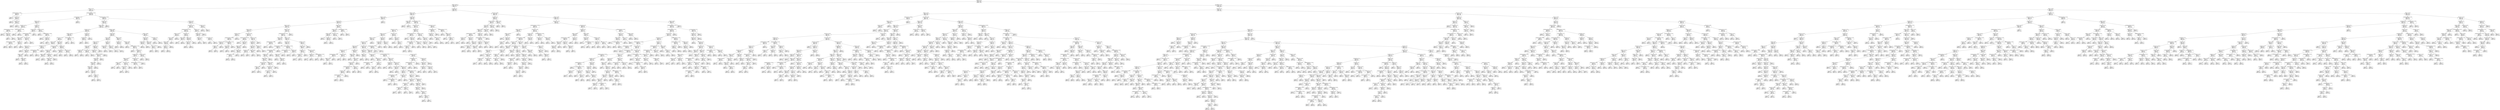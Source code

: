 digraph Tree {
node [shape=box] ;
0 [label="budget <= 7.34\nmse = 0.668\nsamples = 1406\nvalue = 7.799"] ;
1 [label="budget <= 6.68\nmse = 0.942\nsamples = 406\nvalue = 7.1"] ;
0 -> 1 [labeldistance=2.5, labelangle=45, headlabel="True"] ;
2 [label="budget <= 3.412\nmse = 1.3\nsamples = 100\nvalue = 6.562"] ;
1 -> 2 ;
3 [label="sentiment_polarity <= -0.822\nmse = 5.656\nsamples = 4\nvalue = 4.277"] ;
2 -> 3 ;
4 [label="mse = 0.0\nsamples = 1\nvalue = 1.411"] ;
3 -> 4 ;
5 [label="runtime <= 81.5\nmse = 3.89\nsamples = 3\nvalue = 5.232"] ;
3 -> 5 ;
6 [label="mse = 0.0\nsamples = 1\nvalue = 2.485"] ;
5 -> 6 ;
7 [label="is_horror <= 0.5\nmse = 0.173\nsamples = 2\nvalue = 6.606"] ;
5 -> 7 ;
8 [label="mse = 0.0\nsamples = 1\nvalue = 6.19"] ;
7 -> 8 ;
9 [label="mse = -0.0\nsamples = 1\nvalue = 7.022"] ;
7 -> 9 ;
10 [label="sentiment_polarity <= -0.319\nmse = 0.892\nsamples = 96\nvalue = 6.657"] ;
2 -> 10 ;
11 [label="is_science_fiction <= 0.5\nmse = 0.581\nsamples = 17\nvalue = 7.369"] ;
10 -> 11 ;
12 [label="runtime <= 97.5\nmse = 0.325\nsamples = 16\nvalue = 7.5"] ;
11 -> 12 ;
13 [label="is_mystery <= 0.5\nmse = 0.125\nsamples = 5\nvalue = 8.045"] ;
12 -> 13 ;
14 [label="sentiment_polarity <= -0.763\nmse = 0.009\nsamples = 3\nvalue = 7.768"] ;
13 -> 14 ;
15 [label="mse = 0.0\nsamples = 1\nvalue = 7.645"] ;
14 -> 15 ;
16 [label="budget <= 6.011\nmse = 0.003\nsamples = 2\nvalue = 7.829"] ;
14 -> 16 ;
17 [label="mse = 0.0\nsamples = 1\nvalue = 7.777"] ;
16 -> 17 ;
18 [label="mse = 0.0\nsamples = 1\nvalue = 7.882"] ;
16 -> 18 ;
19 [label="sentiment_polarity <= -1.366\nmse = 0.01\nsamples = 2\nvalue = 8.461"] ;
13 -> 19 ;
20 [label="mse = 0.0\nsamples = 1\nvalue = 8.359"] ;
19 -> 20 ;
21 [label="mse = 0.0\nsamples = 1\nvalue = 8.562"] ;
19 -> 21 ;
22 [label="is_crime <= 0.5\nmse = 0.22\nsamples = 11\nvalue = 7.253"] ;
12 -> 22 ;
23 [label="is_mystery <= 0.5\nmse = 0.083\nsamples = 7\nvalue = 7.451"] ;
22 -> 23 ;
24 [label="sentiment_polarity <= -0.66\nmse = 0.054\nsamples = 6\nvalue = 7.373"] ;
23 -> 24 ;
25 [label="budget <= 6.255\nmse = 0.044\nsamples = 4\nvalue = 7.483"] ;
24 -> 25 ;
26 [label="sentiment_polarity <= -2.187\nmse = 0.007\nsamples = 2\nvalue = 7.666"] ;
25 -> 26 ;
27 [label="mse = 0.0\nsamples = 1\nvalue = 7.583"] ;
26 -> 27 ;
28 [label="mse = -0.0\nsamples = 1\nvalue = 7.75"] ;
26 -> 28 ;
29 [label="is_thriller <= 0.5\nmse = 0.014\nsamples = 2\nvalue = 7.299"] ;
25 -> 29 ;
30 [label="mse = 0.0\nsamples = 1\nvalue = 7.417"] ;
29 -> 30 ;
31 [label="mse = 0.0\nsamples = 1\nvalue = 7.181"] ;
29 -> 31 ;
32 [label="cast_score <= 0.681\nmse = 0.002\nsamples = 2\nvalue = 7.152"] ;
24 -> 32 ;
33 [label="mse = 0.0\nsamples = 1\nvalue = 7.112"] ;
32 -> 33 ;
34 [label="mse = 0.0\nsamples = 1\nvalue = 7.192"] ;
32 -> 34 ;
35 [label="mse = 0.0\nsamples = 1\nvalue = 7.919"] ;
23 -> 35 ;
36 [label="cast_score <= 0.043\nmse = 0.27\nsamples = 4\nvalue = 6.906"] ;
22 -> 36 ;
37 [label="mse = 0.0\nsamples = 1\nvalue = 6.072"] ;
36 -> 37 ;
38 [label="sentiment_polarity <= -2.008\nmse = 0.051\nsamples = 3\nvalue = 7.184"] ;
36 -> 38 ;
39 [label="mse = 0.0\nsamples = 1\nvalue = 6.875"] ;
38 -> 39 ;
40 [label="is_drama <= 0.5\nmse = 0.005\nsamples = 2\nvalue = 7.339"] ;
38 -> 40 ;
41 [label="mse = 0.0\nsamples = 1\nvalue = 7.408"] ;
40 -> 41 ;
42 [label="mse = 0.0\nsamples = 1\nvalue = 7.27"] ;
40 -> 42 ;
43 [label="mse = 0.0\nsamples = 1\nvalue = 5.272"] ;
11 -> 43 ;
44 [label="sentiment_polarity <= 0.337\nmse = 0.827\nsamples = 79\nvalue = 6.503"] ;
10 -> 44 ;
45 [label="runtime <= 124.0\nmse = 0.86\nsamples = 62\nvalue = 6.359"] ;
44 -> 45 ;
46 [label="budget <= 6.092\nmse = 0.742\nsamples = 61\nvalue = 6.406"] ;
45 -> 46 ;
47 [label="is_thriller <= 0.5\nmse = 0.802\nsamples = 23\nvalue = 6.013"] ;
46 -> 47 ;
48 [label="runtime <= 109.0\nmse = 0.598\nsamples = 20\nvalue = 6.206"] ;
47 -> 48 ;
49 [label="cast_score <= 0.15\nmse = 0.5\nsamples = 18\nvalue = 6.081"] ;
48 -> 49 ;
50 [label="runtime <= 93.0\nmse = 0.661\nsamples = 8\nvalue = 5.62"] ;
49 -> 50 ;
51 [label="runtime <= 87.0\nmse = 0.312\nsamples = 5\nvalue = 6.063"] ;
50 -> 51 ;
52 [label="mse = 0.0\nsamples = 1\nvalue = 5.075"] ;
51 -> 52 ;
53 [label="is_crime <= 0.5\nmse = 0.085\nsamples = 4\nvalue = 6.31"] ;
51 -> 53 ;
54 [label="budget <= 4.844\nmse = 0.037\nsamples = 3\nvalue = 6.449"] ;
53 -> 54 ;
55 [label="mse = 0.0\nsamples = 1\nvalue = 6.717"] ;
54 -> 55 ;
56 [label="budget <= 5.307\nmse = 0.001\nsamples = 2\nvalue = 6.314"] ;
54 -> 56 ;
57 [label="mse = 0.0\nsamples = 1\nvalue = 6.287"] ;
56 -> 57 ;
58 [label="mse = 0.0\nsamples = 1\nvalue = 6.342"] ;
56 -> 58 ;
59 [label="mse = -0.0\nsamples = 1\nvalue = 5.894"] ;
53 -> 59 ;
60 [label="is_romance <= 0.5\nmse = 0.37\nsamples = 3\nvalue = 4.882"] ;
50 -> 60 ;
61 [label="sentiment_polarity <= -0.028\nmse = 0.089\nsamples = 2\nvalue = 4.487"] ;
60 -> 61 ;
62 [label="mse = 0.0\nsamples = 1\nvalue = 4.785"] ;
61 -> 62 ;
63 [label="mse = -0.0\nsamples = 1\nvalue = 4.189"] ;
61 -> 63 ;
64 [label="mse = -0.0\nsamples = 1\nvalue = 5.67"] ;
60 -> 64 ;
65 [label="budget <= 5.944\nmse = 0.066\nsamples = 10\nvalue = 6.449"] ;
49 -> 65 ;
66 [label="director_score <= 0.045\nmse = 0.034\nsamples = 6\nvalue = 6.61"] ;
65 -> 66 ;
67 [label="cast_score <= 0.381\nmse = 0.027\nsamples = 5\nvalue = 6.562"] ;
66 -> 67 ;
68 [label="budget <= 5.398\nmse = 0.018\nsamples = 2\nvalue = 6.409"] ;
67 -> 68 ;
69 [label="mse = 0.0\nsamples = 1\nvalue = 6.543"] ;
68 -> 69 ;
70 [label="mse = -0.0\nsamples = 1\nvalue = 6.275"] ;
68 -> 70 ;
71 [label="critics_pick <= 0.5\nmse = 0.007\nsamples = 3\nvalue = 6.665"] ;
67 -> 71 ;
72 [label="budget <= 5.669\nmse = 0.0\nsamples = 2\nvalue = 6.609"] ;
71 -> 72 ;
73 [label="mse = 0.0\nsamples = 1\nvalue = 6.587"] ;
72 -> 73 ;
74 [label="mse = -0.0\nsamples = 1\nvalue = 6.631"] ;
72 -> 74 ;
75 [label="mse = -0.0\nsamples = 1\nvalue = 6.776"] ;
71 -> 75 ;
76 [label="mse = -0.0\nsamples = 1\nvalue = 6.848"] ;
66 -> 76 ;
77 [label="is_comedy <= 0.5\nmse = 0.018\nsamples = 4\nvalue = 6.209"] ;
65 -> 77 ;
78 [label="critics_pick <= 0.5\nmse = 0.001\nsamples = 2\nvalue = 6.337"] ;
77 -> 78 ;
79 [label="mse = 0.0\nsamples = 1\nvalue = 6.363"] ;
78 -> 79 ;
80 [label="mse = 0.0\nsamples = 1\nvalue = 6.31"] ;
78 -> 80 ;
81 [label="cast_score <= 0.351\nmse = 0.002\nsamples = 2\nvalue = 6.081"] ;
77 -> 81 ;
82 [label="mse = 0.0\nsamples = 1\nvalue = 6.123"] ;
81 -> 82 ;
83 [label="mse = -0.0\nsamples = 1\nvalue = 6.038"] ;
81 -> 83 ;
84 [label="sentiment_polarity <= 0.105\nmse = 0.06\nsamples = 2\nvalue = 7.337"] ;
48 -> 84 ;
85 [label="mse = 0.0\nsamples = 1\nvalue = 7.093"] ;
84 -> 85 ;
86 [label="mse = -0.0\nsamples = 1\nvalue = 7.581"] ;
84 -> 86 ;
87 [label="is_crime <= 0.5\nmse = 0.252\nsamples = 3\nvalue = 4.725"] ;
47 -> 87 ;
88 [label="is_romance <= 0.5\nmse = 0.071\nsamples = 2\nvalue = 5.044"] ;
87 -> 88 ;
89 [label="mse = 0.0\nsamples = 1\nvalue = 4.777"] ;
88 -> 89 ;
90 [label="mse = -0.0\nsamples = 1\nvalue = 5.311"] ;
88 -> 90 ;
91 [label="mse = -0.0\nsamples = 1\nvalue = 4.086"] ;
87 -> 91 ;
92 [label="budget <= 6.606\nmse = 0.555\nsamples = 38\nvalue = 6.643"] ;
46 -> 92 ;
93 [label="runtime <= 98.5\nmse = 0.439\nsamples = 31\nvalue = 6.817"] ;
92 -> 93 ;
94 [label="runtime <= 95.5\nmse = 0.392\nsamples = 17\nvalue = 6.559"] ;
93 -> 94 ;
95 [label="runtime <= 86.5\nmse = 0.41\nsamples = 13\nvalue = 6.687"] ;
94 -> 95 ;
96 [label="runtime <= 85.0\nmse = 0.463\nsamples = 4\nvalue = 6.216"] ;
95 -> 96 ;
97 [label="is_romance <= 0.5\nmse = 0.105\nsamples = 2\nvalue = 6.821"] ;
96 -> 97 ;
98 [label="mse = 0.0\nsamples = 1\nvalue = 7.144"] ;
97 -> 98 ;
99 [label="mse = -0.0\nsamples = 1\nvalue = 6.497"] ;
97 -> 99 ;
100 [label="cast_score <= 0.073\nmse = 0.09\nsamples = 2\nvalue = 5.611"] ;
96 -> 100 ;
101 [label="mse = 0.0\nsamples = 1\nvalue = 5.311"] ;
100 -> 101 ;
102 [label="mse = -0.0\nsamples = 1\nvalue = 5.912"] ;
100 -> 102 ;
103 [label="is_history <= 0.5\nmse = 0.244\nsamples = 9\nvalue = 6.897"] ;
95 -> 103 ;
104 [label="is_romance <= 0.5\nmse = 0.139\nsamples = 8\nvalue = 7.02"] ;
103 -> 104 ;
105 [label="cast_score <= 1.006\nmse = 0.095\nsamples = 7\nvalue = 7.109"] ;
104 -> 105 ;
106 [label="runtime <= 94.5\nmse = 0.068\nsamples = 6\nvalue = 7.187"] ;
105 -> 106 ;
107 [label="budget <= 6.583\nmse = 0.046\nsamples = 5\nvalue = 7.264"] ;
106 -> 107 ;
108 [label="budget <= 6.191\nmse = 0.026\nsamples = 4\nvalue = 7.344"] ;
107 -> 108 ;
109 [label="mse = 0.0\nsamples = 1\nvalue = 7.101"] ;
108 -> 109 ;
110 [label="runtime <= 90.0\nmse = 0.008\nsamples = 3\nvalue = 7.425"] ;
108 -> 110 ;
111 [label="mse = 0.0\nsamples = 1\nvalue = 7.552"] ;
110 -> 111 ;
112 [label="is_drama <= 0.5\nmse = 0.0\nsamples = 2\nvalue = 7.361"] ;
110 -> 112 ;
113 [label="mse = 0.0\nsamples = 1\nvalue = 7.369"] ;
112 -> 113 ;
114 [label="mse = -0.0\nsamples = 1\nvalue = 7.353"] ;
112 -> 114 ;
115 [label="mse = -0.0\nsamples = 1\nvalue = 6.946"] ;
107 -> 115 ;
116 [label="mse = -0.0\nsamples = 1\nvalue = 6.802"] ;
106 -> 116 ;
117 [label="mse = 0.0\nsamples = 1\nvalue = 6.64"] ;
105 -> 117 ;
118 [label="mse = 0.0\nsamples = 1\nvalue = 6.395"] ;
104 -> 118 ;
119 [label="mse = 0.0\nsamples = 1\nvalue = 5.914"] ;
103 -> 119 ;
120 [label="is_crime <= 0.5\nmse = 0.104\nsamples = 4\nvalue = 6.14"] ;
94 -> 120 ;
121 [label="cast_score <= 0.57\nmse = 0.003\nsamples = 2\nvalue = 5.82"] ;
120 -> 121 ;
122 [label="mse = 0.0\nsamples = 1\nvalue = 5.879"] ;
121 -> 122 ;
123 [label="mse = -0.0\nsamples = 1\nvalue = 5.761"] ;
121 -> 123 ;
124 [label="budget <= 6.357\nmse = 0.0\nsamples = 2\nvalue = 6.459"] ;
120 -> 124 ;
125 [label="mse = 0.0\nsamples = 1\nvalue = 6.462"] ;
124 -> 125 ;
126 [label="mse = -0.0\nsamples = 1\nvalue = 6.456"] ;
124 -> 126 ;
127 [label="budget <= 6.251\nmse = 0.317\nsamples = 14\nvalue = 7.13"] ;
93 -> 127 ;
128 [label="is_thriller <= 0.5\nmse = 0.002\nsamples = 2\nvalue = 8.084"] ;
127 -> 128 ;
129 [label="mse = 0.0\nsamples = 1\nvalue = 8.13"] ;
128 -> 129 ;
130 [label="mse = -0.0\nsamples = 1\nvalue = 8.038"] ;
128 -> 130 ;
131 [label="budget <= 6.298\nmse = 0.193\nsamples = 12\nvalue = 6.971"] ;
127 -> 131 ;
132 [label="mse = 0.0\nsamples = 1\nvalue = 5.951"] ;
131 -> 132 ;
133 [label="sentiment_polarity <= -0.269\nmse = 0.107\nsamples = 11\nvalue = 7.064"] ;
131 -> 133 ;
134 [label="mse = 0.0\nsamples = 1\nvalue = 6.277"] ;
133 -> 134 ;
135 [label="critics_pick <= 0.5\nmse = 0.05\nsamples = 10\nvalue = 7.142"] ;
133 -> 135 ;
136 [label="is_romance <= 0.5\nmse = 0.037\nsamples = 8\nvalue = 7.211"] ;
135 -> 136 ;
137 [label="budget <= 6.454\nmse = 0.014\nsamples = 5\nvalue = 7.291"] ;
136 -> 137 ;
138 [label="budget <= 6.348\nmse = 0.0\nsamples = 2\nvalue = 7.414"] ;
137 -> 138 ;
139 [label="mse = 0.0\nsamples = 1\nvalue = 7.408"] ;
138 -> 139 ;
140 [label="mse = 0.0\nsamples = 1\nvalue = 7.419"] ;
138 -> 140 ;
141 [label="cast_score <= 1.552\nmse = 0.007\nsamples = 3\nvalue = 7.209"] ;
137 -> 141 ;
142 [label="runtime <= 102.5\nmse = 0.0\nsamples = 2\nvalue = 7.15"] ;
141 -> 142 ;
143 [label="mse = 0.0\nsamples = 1\nvalue = 7.168"] ;
142 -> 143 ;
144 [label="mse = -0.0\nsamples = 1\nvalue = 7.132"] ;
142 -> 144 ;
145 [label="mse = -0.0\nsamples = 1\nvalue = 7.328"] ;
141 -> 145 ;
146 [label="cast_score <= 1.313\nmse = 0.046\nsamples = 3\nvalue = 7.078"] ;
136 -> 146 ;
147 [label="sentiment_polarity <= -0.132\nmse = 0.002\nsamples = 2\nvalue = 7.228"] ;
146 -> 147 ;
148 [label="mse = 0.0\nsamples = 1\nvalue = 7.27"] ;
147 -> 148 ;
149 [label="mse = -0.0\nsamples = 1\nvalue = 7.187"] ;
147 -> 149 ;
150 [label="mse = 0.0\nsamples = 1\nvalue = 6.778"] ;
146 -> 150 ;
151 [label="cast_score <= 0.913\nmse = 0.006\nsamples = 2\nvalue = 6.867"] ;
135 -> 151 ;
152 [label="mse = 0.0\nsamples = 1\nvalue = 6.787"] ;
151 -> 152 ;
153 [label="mse = 0.0\nsamples = 1\nvalue = 6.947"] ;
151 -> 153 ;
154 [label="budget <= 6.642\nmse = 0.347\nsamples = 7\nvalue = 5.876"] ;
92 -> 154 ;
155 [label="budget <= 6.623\nmse = 0.223\nsamples = 5\nvalue = 5.604"] ;
154 -> 155 ;
156 [label="is_thriller <= 0.5\nmse = 0.089\nsamples = 2\nvalue = 6.092"] ;
155 -> 156 ;
157 [label="mse = 0.0\nsamples = 1\nvalue = 6.389"] ;
156 -> 157 ;
158 [label="mse = 0.0\nsamples = 1\nvalue = 5.794"] ;
156 -> 158 ;
159 [label="runtime <= 108.5\nmse = 0.048\nsamples = 3\nvalue = 5.279"] ;
155 -> 159 ;
160 [label="runtime <= 91.0\nmse = 0.0\nsamples = 2\nvalue = 5.124"] ;
159 -> 160 ;
161 [label="mse = 0.0\nsamples = 1\nvalue = 5.106"] ;
160 -> 161 ;
162 [label="mse = 0.0\nsamples = 1\nvalue = 5.141"] ;
160 -> 162 ;
163 [label="mse = 0.0\nsamples = 1\nvalue = 5.588"] ;
159 -> 163 ;
164 [label="is_thriller <= 0.5\nmse = 0.01\nsamples = 2\nvalue = 6.557"] ;
154 -> 164 ;
165 [label="mse = 0.0\nsamples = 1\nvalue = 6.656"] ;
164 -> 165 ;
166 [label="mse = -0.0\nsamples = 1\nvalue = 6.458"] ;
164 -> 166 ;
167 [label="mse = 0.0\nsamples = 1\nvalue = 3.537"] ;
45 -> 167 ;
168 [label="is_horror <= 0.5\nmse = 0.353\nsamples = 17\nvalue = 7.028"] ;
44 -> 168 ;
169 [label="cast_score <= 1.136\nmse = 0.202\nsamples = 15\nvalue = 6.876"] ;
168 -> 169 ;
170 [label="sentiment_polarity <= 1.046\nmse = 0.136\nsamples = 10\nvalue = 6.693"] ;
169 -> 170 ;
171 [label="runtime <= 116.0\nmse = 0.154\nsamples = 5\nvalue = 6.504"] ;
170 -> 171 ;
172 [label="runtime <= 108.0\nmse = 0.038\nsamples = 4\nvalue = 6.68"] ;
171 -> 172 ;
173 [label="budget <= 6.317\nmse = 0.001\nsamples = 3\nvalue = 6.568"] ;
172 -> 173 ;
174 [label="is_drama <= 0.5\nmse = 0.0\nsamples = 2\nvalue = 6.585"] ;
173 -> 174 ;
175 [label="mse = 0.0\nsamples = 1\nvalue = 6.574"] ;
174 -> 175 ;
176 [label="mse = 0.0\nsamples = 1\nvalue = 6.596"] ;
174 -> 176 ;
177 [label="mse = 0.0\nsamples = 1\nvalue = 6.534"] ;
173 -> 177 ;
178 [label="mse = -0.0\nsamples = 1\nvalue = 7.017"] ;
172 -> 178 ;
179 [label="mse = 0.0\nsamples = 1\nvalue = 5.802"] ;
171 -> 179 ;
180 [label="critics_pick <= 0.5\nmse = 0.047\nsamples = 5\nvalue = 6.881"] ;
170 -> 180 ;
181 [label="budget <= 6.078\nmse = 0.024\nsamples = 2\nvalue = 7.108"] ;
180 -> 181 ;
182 [label="mse = 0.0\nsamples = 1\nvalue = 7.264"] ;
181 -> 182 ;
183 [label="mse = 0.0\nsamples = 1\nvalue = 6.952"] ;
181 -> 183 ;
184 [label="budget <= 6.52\nmse = 0.006\nsamples = 3\nvalue = 6.729"] ;
180 -> 184 ;
185 [label="budget <= 5.963\nmse = 0.0\nsamples = 2\nvalue = 6.781"] ;
184 -> 185 ;
186 [label="mse = 0.0\nsamples = 1\nvalue = 6.763"] ;
185 -> 186 ;
187 [label="mse = 0.0\nsamples = 1\nvalue = 6.799"] ;
185 -> 187 ;
188 [label="mse = 0.0\nsamples = 1\nvalue = 6.626"] ;
184 -> 188 ;
189 [label="is_history <= 0.5\nmse = 0.131\nsamples = 5\nvalue = 7.244"] ;
169 -> 189 ;
190 [label="budget <= 6.532\nmse = 0.062\nsamples = 4\nvalue = 7.387"] ;
189 -> 190 ;
191 [label="budget <= 6.146\nmse = 0.007\nsamples = 2\nvalue = 7.147"] ;
190 -> 191 ;
192 [label="mse = 0.0\nsamples = 1\nvalue = 7.063"] ;
191 -> 192 ;
193 [label="mse = -0.0\nsamples = 1\nvalue = 7.23"] ;
191 -> 193 ;
194 [label="is_comedy <= 0.5\nmse = 0.001\nsamples = 2\nvalue = 7.627"] ;
190 -> 194 ;
195 [label="mse = 0.0\nsamples = 1\nvalue = 7.662"] ;
194 -> 195 ;
196 [label="mse = -0.0\nsamples = 1\nvalue = 7.591"] ;
194 -> 196 ;
197 [label="mse = -0.0\nsamples = 1\nvalue = 6.673"] ;
189 -> 197 ;
198 [label="runtime <= 87.0\nmse = 0.017\nsamples = 2\nvalue = 8.168"] ;
168 -> 198 ;
199 [label="mse = 0.0\nsamples = 1\nvalue = 8.036"] ;
198 -> 199 ;
200 [label="mse = -0.0\nsamples = 1\nvalue = 8.3"] ;
198 -> 200 ;
201 [label="is_drama <= 0.5\nmse = 0.699\nsamples = 306\nvalue = 7.275"] ;
1 -> 201 ;
202 [label="budget <= 7.063\nmse = 0.381\nsamples = 143\nvalue = 7.507"] ;
201 -> 202 ;
203 [label="budget <= 7.055\nmse = 0.559\nsamples = 61\nvalue = 7.321"] ;
202 -> 203 ;
204 [label="is_crime <= 0.5\nmse = 0.383\nsamples = 60\nvalue = 7.376"] ;
203 -> 204 ;
205 [label="budget <= 6.837\nmse = 0.231\nsamples = 53\nvalue = 7.482"] ;
204 -> 205 ;
206 [label="runtime <= 90.5\nmse = 0.168\nsamples = 25\nvalue = 7.727"] ;
205 -> 206 ;
207 [label="is_action <= 0.5\nmse = 0.272\nsamples = 7\nvalue = 7.432"] ;
206 -> 207 ;
208 [label="sentiment_polarity <= -0.066\nmse = 0.072\nsamples = 6\nvalue = 7.619"] ;
207 -> 208 ;
209 [label="cast_score <= 0.4\nmse = 0.019\nsamples = 3\nvalue = 7.849"] ;
208 -> 209 ;
210 [label="is_comedy <= 0.5\nmse = 0.0\nsamples = 2\nvalue = 7.947"] ;
209 -> 210 ;
211 [label="mse = 0.0\nsamples = 1\nvalue = 7.952"] ;
210 -> 211 ;
212 [label="mse = 0.0\nsamples = 1\nvalue = 7.943"] ;
210 -> 212 ;
213 [label="mse = 0.0\nsamples = 1\nvalue = 7.654"] ;
209 -> 213 ;
214 [label="sentiment_polarity <= 0.224\nmse = 0.019\nsamples = 3\nvalue = 7.39"] ;
208 -> 214 ;
215 [label="runtime <= 88.5\nmse = 0.003\nsamples = 2\nvalue = 7.483"] ;
214 -> 215 ;
216 [label="mse = 0.0\nsamples = 1\nvalue = 7.432"] ;
215 -> 216 ;
217 [label="mse = 0.0\nsamples = 1\nvalue = 7.533"] ;
215 -> 217 ;
218 [label="mse = 0.0\nsamples = 1\nvalue = 7.203"] ;
214 -> 218 ;
219 [label="mse = 0.0\nsamples = 1\nvalue = 6.309"] ;
207 -> 219 ;
220 [label="cast_score <= 0.186\nmse = 0.081\nsamples = 18\nvalue = 7.841"] ;
206 -> 220 ;
221 [label="sentiment_polarity <= -0.591\nmse = 0.05\nsamples = 8\nvalue = 8.067"] ;
220 -> 221 ;
222 [label="mse = 0.0\nsamples = 1\nvalue = 7.618"] ;
221 -> 222 ;
223 [label="runtime <= 97.0\nmse = 0.025\nsamples = 7\nvalue = 8.131"] ;
221 -> 223 ;
224 [label="budget <= 6.707\nmse = 0.012\nsamples = 6\nvalue = 8.083"] ;
223 -> 224 ;
225 [label="mse = 0.0\nsamples = 1\nvalue = 8.283"] ;
224 -> 225 ;
226 [label="runtime <= 94.5\nmse = 0.005\nsamples = 5\nvalue = 8.042"] ;
224 -> 226 ;
227 [label="director_score <= 0.182\nmse = 0.0\nsamples = 4\nvalue = 8.007"] ;
226 -> 227 ;
228 [label="mse = 0.0\nsamples = 1\nvalue = 8.005"] ;
227 -> 228 ;
229 [label="mse = -0.0\nsamples = 3\nvalue = 8.008"] ;
227 -> 229 ;
230 [label="mse = 0.0\nsamples = 1\nvalue = 8.183"] ;
226 -> 230 ;
231 [label="mse = -0.0\nsamples = 1\nvalue = 8.422"] ;
223 -> 231 ;
232 [label="cast_score <= 1.136\nmse = 0.033\nsamples = 10\nvalue = 7.66"] ;
220 -> 232 ;
233 [label="is_thriller <= 0.5\nmse = 0.007\nsamples = 9\nvalue = 7.715"] ;
232 -> 233 ;
234 [label="runtime <= 94.5\nmse = 0.006\nsamples = 4\nvalue = 7.644"] ;
233 -> 234 ;
235 [label="is_romance <= 0.5\nmse = 0.001\nsamples = 2\nvalue = 7.687"] ;
234 -> 235 ;
236 [label="mse = 0.0\nsamples = 1\nvalue = 7.657"] ;
235 -> 236 ;
237 [label="mse = -0.0\nsamples = 1\nvalue = 7.717"] ;
235 -> 237 ;
238 [label="runtime <= 108.5\nmse = 0.007\nsamples = 2\nvalue = 7.6"] ;
234 -> 238 ;
239 [label="mse = 0.0\nsamples = 1\nvalue = 7.515"] ;
238 -> 239 ;
240 [label="mse = 0.0\nsamples = 1\nvalue = 7.685"] ;
238 -> 240 ;
241 [label="is_action <= 0.5\nmse = 0.0\nsamples = 5\nvalue = 7.771"] ;
233 -> 241 ;
242 [label="mse = -0.0\nsamples = 3\nvalue = 7.785"] ;
241 -> 242 ;
243 [label="mse = 0.0\nsamples = 2\nvalue = 7.75"] ;
241 -> 243 ;
244 [label="mse = 0.0\nsamples = 1\nvalue = 7.171"] ;
232 -> 244 ;
245 [label="budget <= 7.052\nmse = 0.186\nsamples = 28\nvalue = 7.264"] ;
205 -> 245 ;
246 [label="sentiment_polarity <= -1.676\nmse = 0.142\nsamples = 27\nvalue = 7.306"] ;
245 -> 246 ;
247 [label="budget <= 7.033\nmse = 0.008\nsamples = 3\nvalue = 7.756"] ;
246 -> 247 ;
248 [label="sentiment_polarity <= -1.86\nmse = 0.002\nsamples = 2\nvalue = 7.696"] ;
247 -> 248 ;
249 [label="mse = 0.0\nsamples = 1\nvalue = 7.738"] ;
248 -> 249 ;
250 [label="mse = 0.0\nsamples = 1\nvalue = 7.653"] ;
248 -> 250 ;
251 [label="mse = -0.0\nsamples = 1\nvalue = 7.876"] ;
247 -> 251 ;
252 [label="budget <= 7.008\nmse = 0.131\nsamples = 24\nvalue = 7.25"] ;
246 -> 252 ;
253 [label="budget <= 6.975\nmse = 0.133\nsamples = 16\nvalue = 7.159"] ;
252 -> 253 ;
254 [label="sentiment_polarity <= 1.341\nmse = 0.111\nsamples = 10\nvalue = 7.31"] ;
253 -> 254 ;
255 [label="sentiment_polarity <= 1.03\nmse = 0.093\nsamples = 9\nvalue = 7.365"] ;
254 -> 255 ;
256 [label="is_thriller <= 0.5\nmse = 0.061\nsamples = 8\nvalue = 7.295"] ;
255 -> 256 ;
257 [label="budget <= 6.929\nmse = 0.041\nsamples = 7\nvalue = 7.355"] ;
256 -> 257 ;
258 [label="cast_score <= 0.931\nmse = 0.006\nsamples = 3\nvalue = 7.541"] ;
257 -> 258 ;
259 [label="runtime <= 100.5\nmse = 0.0\nsamples = 2\nvalue = 7.595"] ;
258 -> 259 ;
260 [label="mse = 0.0\nsamples = 1\nvalue = 7.577"] ;
259 -> 260 ;
261 [label="mse = -0.0\nsamples = 1\nvalue = 7.614"] ;
259 -> 261 ;
262 [label="mse = 0.0\nsamples = 1\nvalue = 7.431"] ;
258 -> 262 ;
263 [label="runtime <= 100.0\nmse = 0.022\nsamples = 4\nvalue = 7.215"] ;
257 -> 263 ;
264 [label="cast_score <= 1.309\nmse = 0.016\nsamples = 3\nvalue = 7.272"] ;
263 -> 264 ;
265 [label="cast_score <= 0.183\nmse = 0.0\nsamples = 2\nvalue = 7.362"] ;
264 -> 265 ;
266 [label="mse = 0.0\nsamples = 1\nvalue = 7.351"] ;
265 -> 266 ;
267 [label="mse = 0.0\nsamples = 1\nvalue = 7.373"] ;
265 -> 267 ;
268 [label="mse = -0.0\nsamples = 1\nvalue = 7.093"] ;
264 -> 268 ;
269 [label="mse = 0.0\nsamples = 1\nvalue = 7.043"] ;
263 -> 269 ;
270 [label="mse = 0.0\nsamples = 1\nvalue = 6.88"] ;
256 -> 270 ;
271 [label="mse = -0.0\nsamples = 1\nvalue = 7.926"] ;
255 -> 271 ;
272 [label="mse = 0.0\nsamples = 1\nvalue = 6.811"] ;
254 -> 272 ;
273 [label="sentiment_polarity <= -0.196\nmse = 0.067\nsamples = 6\nvalue = 6.908"] ;
253 -> 273 ;
274 [label="sentiment_polarity <= -0.275\nmse = 0.019\nsamples = 4\nvalue = 6.747"] ;
273 -> 274 ;
275 [label="runtime <= 91.5\nmse = 0.005\nsamples = 3\nvalue = 6.818"] ;
274 -> 275 ;
276 [label="mse = 0.0\nsamples = 1\nvalue = 6.914"] ;
275 -> 276 ;
277 [label="runtime <= 97.0\nmse = 0.001\nsamples = 2\nvalue = 6.769"] ;
275 -> 277 ;
278 [label="mse = 0.0\nsamples = 1\nvalue = 6.793"] ;
277 -> 278 ;
279 [label="mse = -0.0\nsamples = 1\nvalue = 6.746"] ;
277 -> 279 ;
280 [label="mse = -0.0\nsamples = 1\nvalue = 6.533"] ;
274 -> 280 ;
281 [label="is_action <= 0.5\nmse = 0.006\nsamples = 2\nvalue = 7.23"] ;
273 -> 281 ;
282 [label="mse = 0.0\nsamples = 1\nvalue = 7.308"] ;
281 -> 282 ;
283 [label="mse = 0.0\nsamples = 1\nvalue = 7.151"] ;
281 -> 283 ;
284 [label="budget <= 7.041\nmse = 0.077\nsamples = 8\nvalue = 7.431"] ;
252 -> 284 ;
285 [label="budget <= 7.019\nmse = 0.026\nsamples = 7\nvalue = 7.52"] ;
284 -> 285 ;
286 [label="is_mystery <= 0.5\nmse = 0.011\nsamples = 3\nvalue = 7.668"] ;
285 -> 286 ;
287 [label="is_comedy <= 0.5\nmse = 0.0\nsamples = 2\nvalue = 7.593"] ;
286 -> 287 ;
288 [label="mse = 0.0\nsamples = 1\nvalue = 7.612"] ;
287 -> 288 ;
289 [label="mse = -0.0\nsamples = 1\nvalue = 7.575"] ;
287 -> 289 ;
290 [label="mse = 0.0\nsamples = 1\nvalue = 7.817"] ;
286 -> 290 ;
291 [label="cast_score <= 0.998\nmse = 0.008\nsamples = 4\nvalue = 7.409"] ;
285 -> 291 ;
292 [label="is_thriller <= 0.5\nmse = 0.001\nsamples = 2\nvalue = 7.49"] ;
291 -> 292 ;
293 [label="mse = 0.0\nsamples = 1\nvalue = 7.463"] ;
292 -> 293 ;
294 [label="mse = 0.0\nsamples = 1\nvalue = 7.518"] ;
292 -> 294 ;
295 [label="sentiment_polarity <= -0.415\nmse = 0.001\nsamples = 2\nvalue = 7.327"] ;
291 -> 295 ;
296 [label="mse = 0.0\nsamples = 1\nvalue = 7.292"] ;
295 -> 296 ;
297 [label="mse = 0.0\nsamples = 1\nvalue = 7.361"] ;
295 -> 297 ;
298 [label="mse = 0.0\nsamples = 1\nvalue = 6.812"] ;
284 -> 298 ;
299 [label="mse = -0.0\nsamples = 1\nvalue = 6.118"] ;
245 -> 299 ;
300 [label="budget <= 6.972\nmse = 0.807\nsamples = 7\nvalue = 6.574"] ;
204 -> 300 ;
301 [label="runtime <= 101.5\nmse = 0.521\nsamples = 5\nvalue = 6.157"] ;
300 -> 301 ;
302 [label="runtime <= 94.0\nmse = 0.005\nsamples = 3\nvalue = 6.531"] ;
301 -> 302 ;
303 [label="mse = 0.0\nsamples = 1\nvalue = 6.627"] ;
302 -> 303 ;
304 [label="is_comedy <= 0.5\nmse = 0.001\nsamples = 2\nvalue = 6.482"] ;
302 -> 304 ;
305 [label="mse = 0.0\nsamples = 1\nvalue = 6.517"] ;
304 -> 305 ;
306 [label="mse = 0.0\nsamples = 1\nvalue = 6.448"] ;
304 -> 306 ;
307 [label="cast_score <= 0.783\nmse = 0.771\nsamples = 2\nvalue = 5.596"] ;
301 -> 307 ;
308 [label="mse = 0.0\nsamples = 1\nvalue = 6.474"] ;
307 -> 308 ;
309 [label="mse = 0.0\nsamples = 1\nvalue = 4.718"] ;
307 -> 309 ;
310 [label="sentiment_polarity <= 0.582\nmse = 0.0\nsamples = 2\nvalue = 7.617"] ;
300 -> 310 ;
311 [label="mse = 0.0\nsamples = 1\nvalue = 7.622"] ;
310 -> 311 ;
312 [label="mse = -0.0\nsamples = 1\nvalue = 7.611"] ;
310 -> 312 ;
313 [label="mse = -0.0\nsamples = 1\nvalue = 4.015"] ;
203 -> 313 ;
314 [label="runtime <= 82.5\nmse = 0.205\nsamples = 82\nvalue = 7.645"] ;
202 -> 314 ;
315 [label="runtime <= 80.5\nmse = 0.006\nsamples = 2\nvalue = 6.935"] ;
314 -> 315 ;
316 [label="mse = 0.0\nsamples = 1\nvalue = 6.857"] ;
315 -> 316 ;
317 [label="mse = -0.0\nsamples = 1\nvalue = 7.012"] ;
315 -> 317 ;
318 [label="sentiment_polarity <= 0.97\nmse = 0.197\nsamples = 80\nvalue = 7.663"] ;
314 -> 318 ;
319 [label="cast_score <= 1.745\nmse = 0.188\nsamples = 72\nvalue = 7.698"] ;
318 -> 319 ;
320 [label="cast_score <= 1.466\nmse = 0.173\nsamples = 62\nvalue = 7.745"] ;
319 -> 320 ;
321 [label="runtime <= 107.5\nmse = 0.155\nsamples = 58\nvalue = 7.701"] ;
320 -> 321 ;
322 [label="budget <= 7.326\nmse = 0.147\nsamples = 53\nvalue = 7.665"] ;
321 -> 322 ;
323 [label="cast_score <= 0.101\nmse = 0.137\nsamples = 52\nvalue = 7.681"] ;
322 -> 323 ;
324 [label="runtime <= 91.5\nmse = 0.096\nsamples = 14\nvalue = 7.85"] ;
323 -> 324 ;
325 [label="cast_score <= 0.017\nmse = 0.037\nsamples = 5\nvalue = 7.58"] ;
324 -> 325 ;
326 [label="sentiment_polarity <= 0.604\nmse = 0.004\nsamples = 3\nvalue = 7.44"] ;
325 -> 326 ;
327 [label="budget <= 7.216\nmse = 0.001\nsamples = 2\nvalue = 7.4"] ;
326 -> 327 ;
328 [label="mse = 0.0\nsamples = 1\nvalue = 7.371"] ;
327 -> 328 ;
329 [label="mse = -0.0\nsamples = 1\nvalue = 7.429"] ;
327 -> 329 ;
330 [label="mse = 0.0\nsamples = 1\nvalue = 7.521"] ;
326 -> 330 ;
331 [label="cast_score <= 0.062\nmse = 0.015\nsamples = 2\nvalue = 7.789"] ;
325 -> 331 ;
332 [label="mse = 0.0\nsamples = 1\nvalue = 7.668"] ;
331 -> 332 ;
333 [label="mse = -0.0\nsamples = 1\nvalue = 7.911"] ;
331 -> 333 ;
334 [label="is_romance <= 0.5\nmse = 0.065\nsamples = 9\nvalue = 8.0"] ;
324 -> 334 ;
335 [label="budget <= 7.086\nmse = 0.033\nsamples = 8\nvalue = 7.932"] ;
334 -> 335 ;
336 [label="mse = 0.0\nsamples = 1\nvalue = 7.624"] ;
335 -> 336 ;
337 [label="runtime <= 105.5\nmse = 0.022\nsamples = 7\nvalue = 7.976"] ;
335 -> 337 ;
338 [label="cast_score <= 0.04\nmse = 0.007\nsamples = 6\nvalue = 8.027"] ;
337 -> 338 ;
339 [label="sentiment_polarity <= 0.505\nmse = 0.005\nsamples = 4\nvalue = 8.071"] ;
338 -> 339 ;
340 [label="is_mystery <= 0.5\nmse = 0.001\nsamples = 3\nvalue = 8.108"] ;
339 -> 340 ;
341 [label="sentiment_polarity <= -0.516\nmse = 0.0\nsamples = 2\nvalue = 8.132"] ;
340 -> 341 ;
342 [label="mse = 0.0\nsamples = 1\nvalue = 8.113"] ;
341 -> 342 ;
343 [label="mse = 0.0\nsamples = 1\nvalue = 8.151"] ;
341 -> 343 ;
344 [label="mse = 0.0\nsamples = 1\nvalue = 8.061"] ;
340 -> 344 ;
345 [label="mse = -0.0\nsamples = 1\nvalue = 7.96"] ;
339 -> 345 ;
346 [label="is_action <= 0.5\nmse = 0.0\nsamples = 2\nvalue = 7.939"] ;
338 -> 346 ;
347 [label="mse = 0.0\nsamples = 1\nvalue = 7.93"] ;
346 -> 347 ;
348 [label="mse = -0.0\nsamples = 1\nvalue = 7.947"] ;
346 -> 348 ;
349 [label="mse = -0.0\nsamples = 1\nvalue = 7.673"] ;
337 -> 349 ;
350 [label="mse = -0.0\nsamples = 1\nvalue = 8.54"] ;
334 -> 350 ;
351 [label="cast_score <= 0.231\nmse = 0.138\nsamples = 38\nvalue = 7.618"] ;
323 -> 351 ;
352 [label="runtime <= 91.5\nmse = 0.215\nsamples = 8\nvalue = 7.309"] ;
351 -> 352 ;
353 [label="budget <= 7.21\nmse = 0.166\nsamples = 2\nvalue = 6.674"] ;
352 -> 353 ;
354 [label="mse = 0.0\nsamples = 1\nvalue = 6.266"] ;
353 -> 354 ;
355 [label="mse = 0.0\nsamples = 1\nvalue = 7.082"] ;
353 -> 355 ;
356 [label="cast_score <= 0.12\nmse = 0.052\nsamples = 6\nvalue = 7.521"] ;
352 -> 356 ;
357 [label="mse = 0.0\nsamples = 1\nvalue = 7.105"] ;
356 -> 357 ;
358 [label="cast_score <= 0.149\nmse = 0.021\nsamples = 5\nvalue = 7.604"] ;
356 -> 358 ;
359 [label="sentiment_polarity <= -0.386\nmse = 0.02\nsamples = 2\nvalue = 7.465"] ;
358 -> 359 ;
360 [label="mse = 0.0\nsamples = 1\nvalue = 7.607"] ;
359 -> 360 ;
361 [label="mse = 0.0\nsamples = 1\nvalue = 7.322"] ;
359 -> 361 ;
362 [label="is_action <= 0.5\nmse = 0.0\nsamples = 3\nvalue = 7.696"] ;
358 -> 362 ;
363 [label="is_horror <= 0.5\nmse = 0.0\nsamples = 2\nvalue = 7.701"] ;
362 -> 363 ;
364 [label="mse = 0.0\nsamples = 1\nvalue = 7.705"] ;
363 -> 364 ;
365 [label="mse = 0.0\nsamples = 1\nvalue = 7.696"] ;
363 -> 365 ;
366 [label="mse = -0.0\nsamples = 1\nvalue = 7.687"] ;
362 -> 366 ;
367 [label="runtime <= 97.5\nmse = 0.085\nsamples = 30\nvalue = 7.701"] ;
351 -> 367 ;
368 [label="sentiment_polarity <= -2.19\nmse = 0.066\nsamples = 22\nvalue = 7.77"] ;
367 -> 368 ;
369 [label="mse = 0.0\nsamples = 1\nvalue = 7.221"] ;
368 -> 369 ;
370 [label="budget <= 7.104\nmse = 0.054\nsamples = 21\nvalue = 7.797"] ;
368 -> 370 ;
371 [label="is_crime <= 0.5\nmse = 0.003\nsamples = 2\nvalue = 7.437"] ;
370 -> 371 ;
372 [label="mse = 0.0\nsamples = 1\nvalue = 7.492"] ;
371 -> 372 ;
373 [label="mse = -0.0\nsamples = 1\nvalue = 7.381"] ;
371 -> 373 ;
374 [label="cast_score <= 0.307\nmse = 0.044\nsamples = 19\nvalue = 7.834"] ;
370 -> 374 ;
375 [label="cast_score <= 0.286\nmse = 0.009\nsamples = 2\nvalue = 8.107"] ;
374 -> 375 ;
376 [label="mse = 0.0\nsamples = 1\nvalue = 8.204"] ;
375 -> 376 ;
377 [label="mse = 0.0\nsamples = 1\nvalue = 8.011"] ;
375 -> 377 ;
378 [label="cast_score <= 0.421\nmse = 0.039\nsamples = 17\nvalue = 7.802"] ;
374 -> 378 ;
379 [label="is_romance <= 0.5\nmse = 0.05\nsamples = 5\nvalue = 7.643"] ;
378 -> 379 ;
380 [label="sentiment_polarity <= -0.361\nmse = 0.008\nsamples = 3\nvalue = 7.806"] ;
379 -> 380 ;
381 [label="mse = 0.0\nsamples = 1\nvalue = 7.916"] ;
380 -> 381 ;
382 [label="sentiment_polarity <= 0.148\nmse = 0.002\nsamples = 2\nvalue = 7.751"] ;
380 -> 382 ;
383 [label="mse = 0.0\nsamples = 1\nvalue = 7.704"] ;
382 -> 383 ;
384 [label="mse = 0.0\nsamples = 1\nvalue = 7.798"] ;
382 -> 384 ;
385 [label="cast_score <= 0.349\nmse = 0.013\nsamples = 2\nvalue = 7.398"] ;
379 -> 385 ;
386 [label="mse = 0.0\nsamples = 1\nvalue = 7.511"] ;
385 -> 386 ;
387 [label="mse = 0.0\nsamples = 1\nvalue = 7.284"] ;
385 -> 387 ;
388 [label="sentiment_polarity <= 0.197\nmse = 0.019\nsamples = 12\nvalue = 7.869"] ;
378 -> 388 ;
389 [label="budget <= 7.255\nmse = 0.011\nsamples = 11\nvalue = 7.84"] ;
388 -> 389 ;
390 [label="cast_score <= 1.203\nmse = 0.003\nsamples = 5\nvalue = 7.752"] ;
389 -> 390 ;
391 [label="cast_score <= 0.719\nmse = 0.0\nsamples = 4\nvalue = 7.726"] ;
390 -> 391 ;
392 [label="cast_score <= 0.62\nmse = 0.0\nsamples = 2\nvalue = 7.714"] ;
391 -> 392 ;
393 [label="mse = 0.0\nsamples = 1\nvalue = 7.718"] ;
392 -> 393 ;
394 [label="mse = 0.0\nsamples = 1\nvalue = 7.71"] ;
392 -> 394 ;
395 [label="is_family <= 0.5\nmse = 0.0\nsamples = 2\nvalue = 7.738"] ;
391 -> 395 ;
396 [label="mse = 0.0\nsamples = 1\nvalue = 7.746"] ;
395 -> 396 ;
397 [label="mse = -0.0\nsamples = 1\nvalue = 7.729"] ;
395 -> 397 ;
398 [label="mse = 0.0\nsamples = 1\nvalue = 7.858"] ;
390 -> 398 ;
399 [label="is_romance <= 0.5\nmse = 0.006\nsamples = 6\nvalue = 7.914"] ;
389 -> 399 ;
400 [label="is_family <= 0.5\nmse = 0.003\nsamples = 5\nvalue = 7.942"] ;
399 -> 400 ;
401 [label="runtime <= 85.0\nmse = 0.001\nsamples = 4\nvalue = 7.963"] ;
400 -> 401 ;
402 [label="mse = 0.0\nsamples = 1\nvalue = 8.018"] ;
401 -> 402 ;
403 [label="is_mystery <= 0.5\nmse = 0.0\nsamples = 3\nvalue = 7.944"] ;
401 -> 403 ;
404 [label="mse = 0.0\nsamples = 1\nvalue = 7.96"] ;
403 -> 404 ;
405 [label="is_thriller <= 0.5\nmse = 0.0\nsamples = 2\nvalue = 7.937"] ;
403 -> 405 ;
406 [label="mse = 0.0\nsamples = 1\nvalue = 7.932"] ;
405 -> 406 ;
407 [label="mse = 0.0\nsamples = 1\nvalue = 7.942"] ;
405 -> 407 ;
408 [label="mse = -0.0\nsamples = 1\nvalue = 7.858"] ;
400 -> 408 ;
409 [label="mse = -0.0\nsamples = 1\nvalue = 7.772"] ;
399 -> 409 ;
410 [label="mse = 0.0\nsamples = 1\nvalue = 8.181"] ;
388 -> 410 ;
411 [label="cast_score <= 0.732\nmse = 0.089\nsamples = 8\nvalue = 7.509"] ;
367 -> 411 ;
412 [label="is_documentary <= 0.5\nmse = 0.024\nsamples = 3\nvalue = 7.829"] ;
411 -> 412 ;
413 [label="sentiment_polarity <= -0.705\nmse = 0.006\nsamples = 2\nvalue = 7.729"] ;
412 -> 413 ;
414 [label="mse = 0.0\nsamples = 1\nvalue = 7.804"] ;
413 -> 414 ;
415 [label="mse = 0.0\nsamples = 1\nvalue = 7.654"] ;
413 -> 415 ;
416 [label="mse = -0.0\nsamples = 1\nvalue = 8.031"] ;
412 -> 416 ;
417 [label="is_music <= 0.5\nmse = 0.029\nsamples = 5\nvalue = 7.317"] ;
411 -> 417 ;
418 [label="runtime <= 101.0\nmse = 0.005\nsamples = 4\nvalue = 7.397"] ;
417 -> 418 ;
419 [label="is_adventure <= 0.5\nmse = 0.001\nsamples = 2\nvalue = 7.455"] ;
418 -> 419 ;
420 [label="mse = 0.0\nsamples = 1\nvalue = 7.493"] ;
419 -> 420 ;
421 [label="mse = -0.0\nsamples = 1\nvalue = 7.417"] ;
419 -> 421 ;
422 [label="is_crime <= 0.5\nmse = 0.002\nsamples = 2\nvalue = 7.339"] ;
418 -> 422 ;
423 [label="mse = 0.0\nsamples = 1\nvalue = 7.381"] ;
422 -> 423 ;
424 [label="mse = -0.0\nsamples = 1\nvalue = 7.297"] ;
422 -> 424 ;
425 [label="mse = -0.0\nsamples = 1\nvalue = 6.999"] ;
417 -> 425 ;
426 [label="mse = -0.0\nsamples = 1\nvalue = 6.871"] ;
322 -> 426 ;
427 [label="is_horror <= 0.5\nmse = 0.083\nsamples = 5\nvalue = 8.078"] ;
321 -> 427 ;
428 [label="is_mystery <= 0.5\nmse = 0.006\nsamples = 3\nvalue = 7.856"] ;
427 -> 428 ;
429 [label="sentiment_polarity <= -0.132\nmse = 0.001\nsamples = 2\nvalue = 7.908"] ;
428 -> 429 ;
430 [label="mse = 0.0\nsamples = 1\nvalue = 7.877"] ;
429 -> 430 ;
431 [label="mse = -0.0\nsamples = 1\nvalue = 7.938"] ;
429 -> 431 ;
432 [label="mse = -0.0\nsamples = 1\nvalue = 7.752"] ;
428 -> 432 ;
433 [label="budget <= 7.111\nmse = 0.013\nsamples = 2\nvalue = 8.412"] ;
427 -> 433 ;
434 [label="mse = 0.0\nsamples = 1\nvalue = 8.3"] ;
433 -> 434 ;
435 [label="mse = 0.0\nsamples = 1\nvalue = 8.525"] ;
433 -> 435 ;
436 [label="cast_score <= 1.621\nmse = 0.005\nsamples = 4\nvalue = 8.383"] ;
320 -> 436 ;
437 [label="mse = 0.0\nsamples = 1\nvalue = 8.274"] ;
436 -> 437 ;
438 [label="runtime <= 92.5\nmse = 0.001\nsamples = 3\nvalue = 8.419"] ;
436 -> 438 ;
439 [label="mse = 0.0\nsamples = 1\nvalue = 8.372"] ;
438 -> 439 ;
440 [label="is_action <= 0.5\nmse = 0.0\nsamples = 2\nvalue = 8.442"] ;
438 -> 440 ;
441 [label="mse = 0.0\nsamples = 1\nvalue = 8.444"] ;
440 -> 441 ;
442 [label="mse = 0.0\nsamples = 1\nvalue = 8.441"] ;
440 -> 442 ;
443 [label="is_thriller <= 0.5\nmse = 0.185\nsamples = 10\nvalue = 7.409"] ;
319 -> 443 ;
444 [label="sentiment_polarity <= -3.447\nmse = 0.021\nsamples = 6\nvalue = 7.692"] ;
443 -> 444 ;
445 [label="mse = 0.0\nsamples = 1\nvalue = 7.983"] ;
444 -> 445 ;
446 [label="budget <= 7.248\nmse = 0.005\nsamples = 5\nvalue = 7.634"] ;
444 -> 446 ;
447 [label="sentiment_polarity <= 0.42\nmse = 0.003\nsamples = 3\nvalue = 7.684"] ;
446 -> 447 ;
448 [label="is_adventure <= 0.5\nmse = 0.0\nsamples = 2\nvalue = 7.649"] ;
447 -> 448 ;
449 [label="mse = 0.0\nsamples = 1\nvalue = 7.661"] ;
448 -> 449 ;
450 [label="mse = -0.0\nsamples = 1\nvalue = 7.637"] ;
448 -> 450 ;
451 [label="mse = -0.0\nsamples = 1\nvalue = 7.754"] ;
447 -> 451 ;
452 [label="budget <= 7.294\nmse = 0.0\nsamples = 2\nvalue = 7.559"] ;
446 -> 452 ;
453 [label="mse = 0.0\nsamples = 1\nvalue = 7.557"] ;
452 -> 453 ;
454 [label="mse = -0.0\nsamples = 1\nvalue = 7.562"] ;
452 -> 454 ;
455 [label="cast_score <= 1.947\nmse = 0.129\nsamples = 4\nvalue = 6.983"] ;
443 -> 455 ;
456 [label="mse = 0.0\nsamples = 1\nvalue = 6.366"] ;
455 -> 456 ;
457 [label="runtime <= 111.0\nmse = 0.004\nsamples = 3\nvalue = 7.188"] ;
455 -> 457 ;
458 [label="budget <= 7.215\nmse = 0.001\nsamples = 2\nvalue = 7.227"] ;
457 -> 458 ;
459 [label="mse = 0.0\nsamples = 1\nvalue = 7.198"] ;
458 -> 459 ;
460 [label="mse = 0.0\nsamples = 1\nvalue = 7.255"] ;
458 -> 460 ;
461 [label="mse = 0.0\nsamples = 1\nvalue = 7.111"] ;
457 -> 461 ;
462 [label="cast_score <= 1.011\nmse = 0.158\nsamples = 8\nvalue = 7.344"] ;
318 -> 462 ;
463 [label="is_documentary <= 0.5\nmse = 0.089\nsamples = 4\nvalue = 7.028"] ;
462 -> 463 ;
464 [label="cast_score <= 0.0\nmse = 0.001\nsamples = 3\nvalue = 6.856"] ;
463 -> 464 ;
465 [label="mse = 0.0\nsamples = 1\nvalue = 6.817"] ;
464 -> 465 ;
466 [label="cast_score <= 0.347\nmse = 0.0\nsamples = 2\nvalue = 6.876"] ;
464 -> 466 ;
467 [label="mse = 0.0\nsamples = 1\nvalue = 6.888"] ;
466 -> 467 ;
468 [label="mse = 0.0\nsamples = 1\nvalue = 6.864"] ;
466 -> 468 ;
469 [label="mse = 0.0\nsamples = 1\nvalue = 7.543"] ;
463 -> 469 ;
470 [label="sentiment_polarity <= 1.231\nmse = 0.027\nsamples = 4\nvalue = 7.66"] ;
462 -> 470 ;
471 [label="mse = 0.0\nsamples = 1\nvalue = 7.395"] ;
470 -> 471 ;
472 [label="budget <= 7.215\nmse = 0.005\nsamples = 3\nvalue = 7.748"] ;
470 -> 472 ;
473 [label="mse = 0.0\nsamples = 1\nvalue = 7.654"] ;
472 -> 473 ;
474 [label="is_romance <= 0.5\nmse = 0.0\nsamples = 2\nvalue = 7.796"] ;
472 -> 474 ;
475 [label="mse = 0.0\nsamples = 1\nvalue = 7.809"] ;
474 -> 475 ;
476 [label="mse = 0.0\nsamples = 1\nvalue = 7.782"] ;
474 -> 476 ;
477 [label="cast_score <= 0.085\nmse = 0.889\nsamples = 163\nvalue = 7.072"] ;
201 -> 477 ;
478 [label="is_comedy <= 0.5\nmse = 2.094\nsamples = 21\nvalue = 6.037"] ;
477 -> 478 ;
479 [label="cast_score <= 0.053\nmse = 0.965\nsamples = 19\nvalue = 6.33"] ;
478 -> 479 ;
480 [label="is_war <= 0.5\nmse = 0.503\nsamples = 14\nvalue = 6.774"] ;
479 -> 480 ;
481 [label="runtime <= 104.0\nmse = 0.372\nsamples = 12\nvalue = 6.946"] ;
480 -> 481 ;
482 [label="sentiment_polarity <= -0.628\nmse = 0.32\nsamples = 6\nvalue = 6.588"] ;
481 -> 482 ;
483 [label="is_action <= 0.5\nmse = 0.137\nsamples = 2\nvalue = 7.301"] ;
482 -> 483 ;
484 [label="mse = 0.0\nsamples = 1\nvalue = 7.671"] ;
483 -> 484 ;
485 [label="mse = 0.0\nsamples = 1\nvalue = 6.93"] ;
483 -> 485 ;
486 [label="budget <= 6.813\nmse = 0.03\nsamples = 4\nvalue = 6.231"] ;
482 -> 486 ;
487 [label="mse = 0.0\nsamples = 1\nvalue = 5.943"] ;
486 -> 487 ;
488 [label="budget <= 6.975\nmse = 0.003\nsamples = 3\nvalue = 6.328"] ;
486 -> 488 ;
489 [label="mse = 0.0\nsamples = 1\nvalue = 6.405"] ;
488 -> 489 ;
490 [label="is_romance <= 0.5\nmse = 0.0\nsamples = 2\nvalue = 6.289"] ;
488 -> 490 ;
491 [label="mse = 0.0\nsamples = 1\nvalue = 6.283"] ;
490 -> 491 ;
492 [label="mse = 0.0\nsamples = 1\nvalue = 6.295"] ;
490 -> 492 ;
493 [label="is_family <= 0.5\nmse = 0.168\nsamples = 6\nvalue = 7.303"] ;
481 -> 493 ;
494 [label="sentiment_polarity <= 0.256\nmse = 0.096\nsamples = 5\nvalue = 7.436"] ;
493 -> 494 ;
495 [label="is_crime <= 0.5\nmse = 0.02\nsamples = 3\nvalue = 7.22"] ;
494 -> 495 ;
496 [label="budget <= 7.016\nmse = 0.005\nsamples = 2\nvalue = 7.311"] ;
495 -> 496 ;
497 [label="mse = 0.0\nsamples = 1\nvalue = 7.38"] ;
496 -> 497 ;
498 [label="mse = 0.0\nsamples = 1\nvalue = 7.241"] ;
496 -> 498 ;
499 [label="mse = 0.0\nsamples = 1\nvalue = 7.04"] ;
495 -> 499 ;
500 [label="is_romance <= 0.5\nmse = 0.035\nsamples = 2\nvalue = 7.76"] ;
494 -> 500 ;
501 [label="mse = 0.0\nsamples = 1\nvalue = 7.573"] ;
500 -> 501 ;
502 [label="mse = 0.0\nsamples = 1\nvalue = 7.947"] ;
500 -> 502 ;
503 [label="mse = 0.0\nsamples = 1\nvalue = 6.64"] ;
493 -> 503 ;
504 [label="budget <= 6.905\nmse = 0.05\nsamples = 2\nvalue = 5.743"] ;
480 -> 504 ;
505 [label="mse = 0.0\nsamples = 1\nvalue = 5.966"] ;
504 -> 505 ;
506 [label="mse = 0.0\nsamples = 1\nvalue = 5.52"] ;
504 -> 506 ;
507 [label="runtime <= 121.0\nmse = 0.163\nsamples = 5\nvalue = 5.086"] ;
479 -> 507 ;
508 [label="mse = 0.0\nsamples = 1\nvalue = 4.28"] ;
507 -> 508 ;
509 [label="mse = 0.0\nsamples = 4\nvalue = 5.288"] ;
507 -> 509 ;
510 [label="budget <= 7.278\nmse = 4.239\nsamples = 2\nvalue = 3.251"] ;
478 -> 510 ;
511 [label="mse = 0.0\nsamples = 1\nvalue = 5.31"] ;
510 -> 511 ;
512 [label="mse = 0.0\nsamples = 1\nvalue = 1.192"] ;
510 -> 512 ;
513 [label="budget <= 7.092\nmse = 0.528\nsamples = 142\nvalue = 7.226"] ;
477 -> 513 ;
514 [label="cast_score <= 1.575\nmse = 0.575\nsamples = 61\nvalue = 6.968"] ;
513 -> 514 ;
515 [label="sentiment_polarity <= -0.897\nmse = 0.62\nsamples = 39\nvalue = 6.754"] ;
514 -> 515 ;
516 [label="budget <= 6.957\nmse = 0.032\nsamples = 5\nvalue = 7.648"] ;
515 -> 516 ;
517 [label="budget <= 6.768\nmse = 0.012\nsamples = 4\nvalue = 7.722"] ;
516 -> 517 ;
518 [label="mse = 0.0\nsamples = 1\nvalue = 7.904"] ;
517 -> 518 ;
519 [label="budget <= 6.89\nmse = 0.002\nsamples = 3\nvalue = 7.662"] ;
517 -> 519 ;
520 [label="is_crime <= 0.5\nmse = 0.0\nsamples = 2\nvalue = 7.691"] ;
519 -> 520 ;
521 [label="mse = 0.0\nsamples = 1\nvalue = 7.707"] ;
520 -> 521 ;
522 [label="mse = -0.0\nsamples = 1\nvalue = 7.675"] ;
520 -> 522 ;
523 [label="mse = 0.0\nsamples = 1\nvalue = 7.603"] ;
519 -> 523 ;
524 [label="mse = 0.0\nsamples = 1\nvalue = 7.349"] ;
516 -> 524 ;
525 [label="cast_score <= 1.366\nmse = 0.572\nsamples = 34\nvalue = 6.622"] ;
515 -> 525 ;
526 [label="is_mystery <= 0.5\nmse = 0.457\nsamples = 30\nvalue = 6.722"] ;
525 -> 526 ;
527 [label="sentiment_polarity <= 0.156\nmse = 0.404\nsamples = 28\nvalue = 6.787"] ;
526 -> 527 ;
528 [label="cast_score <= 0.977\nmse = 0.41\nsamples = 21\nvalue = 6.666"] ;
527 -> 528 ;
529 [label="budget <= 7.003\nmse = 0.488\nsamples = 9\nvalue = 6.29"] ;
528 -> 529 ;
530 [label="runtime <= 101.5\nmse = 0.345\nsamples = 5\nvalue = 6.729"] ;
529 -> 530 ;
531 [label="mse = 0.0\nsamples = 1\nvalue = 5.734"] ;
530 -> 531 ;
532 [label="cast_score <= 0.882\nmse = 0.122\nsamples = 4\nvalue = 6.978"] ;
530 -> 532 ;
533 [label="is_romance <= 0.5\nmse = 0.034\nsamples = 2\nvalue = 7.287"] ;
532 -> 533 ;
534 [label="mse = 0.0\nsamples = 1\nvalue = 7.471"] ;
533 -> 534 ;
535 [label="mse = 0.0\nsamples = 1\nvalue = 7.103"] ;
533 -> 535 ;
536 [label="cast_score <= 0.932\nmse = 0.02\nsamples = 2\nvalue = 6.668"] ;
532 -> 536 ;
537 [label="mse = 0.0\nsamples = 1\nvalue = 6.808"] ;
536 -> 537 ;
538 [label="mse = 0.0\nsamples = 1\nvalue = 6.529"] ;
536 -> 538 ;
539 [label="is_thriller <= 0.5\nmse = 0.125\nsamples = 4\nvalue = 5.741"] ;
529 -> 539 ;
540 [label="is_romance <= 0.5\nmse = 0.0\nsamples = 3\nvalue = 5.945"] ;
539 -> 540 ;
541 [label="cast_score <= 0.613\nmse = 0.0\nsamples = 2\nvalue = 5.94"] ;
540 -> 541 ;
542 [label="mse = 0.0\nsamples = 1\nvalue = 5.938"] ;
541 -> 542 ;
543 [label="mse = -0.0\nsamples = 1\nvalue = 5.942"] ;
541 -> 543 ;
544 [label="mse = 0.0\nsamples = 1\nvalue = 5.954"] ;
540 -> 544 ;
545 [label="mse = -0.0\nsamples = 1\nvalue = 5.13"] ;
539 -> 545 ;
546 [label="sentiment_polarity <= -0.503\nmse = 0.166\nsamples = 12\nvalue = 6.948"] ;
528 -> 546 ;
547 [label="runtime <= 108.5\nmse = 0.011\nsamples = 2\nvalue = 6.344"] ;
546 -> 547 ;
548 [label="mse = 0.0\nsamples = 1\nvalue = 6.449"] ;
547 -> 548 ;
549 [label="mse = -0.0\nsamples = 1\nvalue = 6.24"] ;
547 -> 549 ;
550 [label="budget <= 6.97\nmse = 0.11\nsamples = 10\nvalue = 7.068"] ;
546 -> 550 ;
551 [label="is_crime <= 0.5\nmse = 0.068\nsamples = 4\nvalue = 7.361"] ;
550 -> 551 ;
552 [label="cast_score <= 1.295\nmse = 0.037\nsamples = 3\nvalue = 7.244"] ;
551 -> 552 ;
553 [label="is_thriller <= 0.5\nmse = 0.008\nsamples = 2\nvalue = 7.119"] ;
552 -> 553 ;
554 [label="mse = 0.0\nsamples = 1\nvalue = 7.211"] ;
553 -> 554 ;
555 [label="mse = 0.0\nsamples = 1\nvalue = 7.027"] ;
553 -> 555 ;
556 [label="mse = 0.0\nsamples = 1\nvalue = 7.493"] ;
552 -> 556 ;
557 [label="mse = -0.0\nsamples = 1\nvalue = 7.711"] ;
551 -> 557 ;
558 [label="is_thriller <= 0.5\nmse = 0.042\nsamples = 6\nvalue = 6.873"] ;
550 -> 558 ;
559 [label="cast_score <= 1.28\nmse = 0.033\nsamples = 5\nvalue = 6.928"] ;
558 -> 559 ;
560 [label="runtime <= 123.0\nmse = 0.022\nsamples = 4\nvalue = 6.989"] ;
559 -> 560 ;
561 [label="runtime <= 101.5\nmse = 0.002\nsamples = 3\nvalue = 7.072"] ;
560 -> 561 ;
562 [label="runtime <= 96.5\nmse = 0.001\nsamples = 2\nvalue = 7.042"] ;
561 -> 562 ;
563 [label="mse = 0.0\nsamples = 1\nvalue = 7.071"] ;
562 -> 563 ;
564 [label="mse = 0.0\nsamples = 1\nvalue = 7.012"] ;
562 -> 564 ;
565 [label="mse = 0.0\nsamples = 1\nvalue = 7.132"] ;
561 -> 565 ;
566 [label="mse = -0.0\nsamples = 1\nvalue = 6.741"] ;
560 -> 566 ;
567 [label="mse = 0.0\nsamples = 1\nvalue = 6.683"] ;
559 -> 567 ;
568 [label="mse = 0.0\nsamples = 1\nvalue = 6.601"] ;
558 -> 568 ;
569 [label="budget <= 7.042\nmse = 0.209\nsamples = 7\nvalue = 7.15"] ;
527 -> 569 ;
570 [label="runtime <= 96.5\nmse = 0.043\nsamples = 3\nvalue = 6.746"] ;
569 -> 570 ;
571 [label="mse = 0.0\nsamples = 1\nvalue = 7.031"] ;
570 -> 571 ;
572 [label="budget <= 6.891\nmse = 0.004\nsamples = 2\nvalue = 6.603"] ;
570 -> 572 ;
573 [label="mse = 0.0\nsamples = 1\nvalue = 6.663"] ;
572 -> 573 ;
574 [label="mse = -0.0\nsamples = 1\nvalue = 6.543"] ;
572 -> 574 ;
575 [label="budget <= 7.084\nmse = 0.12\nsamples = 4\nvalue = 7.452"] ;
569 -> 575 ;
576 [label="budget <= 7.064\nmse = 0.043\nsamples = 3\nvalue = 7.623"] ;
575 -> 576 ;
577 [label="mse = 0.0\nsamples = 1\nvalue = 7.912"] ;
576 -> 577 ;
578 [label="is_family <= 0.5\nmse = 0.002\nsamples = 2\nvalue = 7.478"] ;
576 -> 578 ;
579 [label="mse = 0.0\nsamples = 1\nvalue = 7.435"] ;
578 -> 579 ;
580 [label="mse = -0.0\nsamples = 1\nvalue = 7.522"] ;
578 -> 580 ;
581 [label="mse = -0.0\nsamples = 1\nvalue = 6.941"] ;
575 -> 581 ;
582 [label="budget <= 6.851\nmse = 0.338\nsamples = 2\nvalue = 5.823"] ;
526 -> 582 ;
583 [label="mse = 0.0\nsamples = 1\nvalue = 6.405"] ;
582 -> 583 ;
584 [label="mse = 0.0\nsamples = 1\nvalue = 5.242"] ;
582 -> 584 ;
585 [label="sentiment_polarity <= 0.064\nmse = 0.795\nsamples = 4\nvalue = 5.873"] ;
525 -> 585 ;
586 [label="cast_score <= 1.474\nmse = 0.308\nsamples = 2\nvalue = 5.079"] ;
585 -> 586 ;
587 [label="mse = 0.0\nsamples = 1\nvalue = 4.524"] ;
586 -> 587 ;
588 [label="mse = 0.0\nsamples = 1\nvalue = 5.634"] ;
586 -> 588 ;
589 [label="budget <= 6.962\nmse = 0.022\nsamples = 2\nvalue = 6.666"] ;
585 -> 589 ;
590 [label="mse = 0.0\nsamples = 1\nvalue = 6.519"] ;
589 -> 590 ;
591 [label="mse = 0.0\nsamples = 1\nvalue = 6.814"] ;
589 -> 591 ;
592 [label="critics_pick <= 0.5\nmse = 0.269\nsamples = 22\nvalue = 7.347"] ;
514 -> 592 ;
593 [label="is_comedy <= 0.5\nmse = 0.201\nsamples = 15\nvalue = 7.152"] ;
592 -> 593 ;
594 [label="budget <= 6.866\nmse = 0.244\nsamples = 8\nvalue = 6.974"] ;
593 -> 594 ;
595 [label="sentiment_polarity <= 0.115\nmse = 0.183\nsamples = 6\nvalue = 7.16"] ;
594 -> 595 ;
596 [label="budget <= 6.778\nmse = 0.029\nsamples = 3\nvalue = 6.797"] ;
595 -> 596 ;
597 [label="is_horror <= 0.5\nmse = 0.006\nsamples = 2\nvalue = 6.684"] ;
596 -> 597 ;
598 [label="mse = 0.0\nsamples = 1\nvalue = 6.761"] ;
597 -> 598 ;
599 [label="mse = 0.0\nsamples = 1\nvalue = 6.608"] ;
597 -> 599 ;
600 [label="mse = -0.0\nsamples = 1\nvalue = 7.022"] ;
596 -> 600 ;
601 [label="runtime <= 97.5\nmse = 0.072\nsamples = 3\nvalue = 7.524"] ;
595 -> 601 ;
602 [label="mse = 0.0\nsamples = 1\nvalue = 7.15"] ;
601 -> 602 ;
603 [label="is_history <= 0.5\nmse = 0.003\nsamples = 2\nvalue = 7.711"] ;
601 -> 603 ;
604 [label="mse = 0.0\nsamples = 1\nvalue = 7.658"] ;
603 -> 604 ;
605 [label="mse = 0.0\nsamples = 1\nvalue = 7.764"] ;
603 -> 605 ;
606 [label="is_music <= 0.5\nmse = 0.013\nsamples = 2\nvalue = 6.415"] ;
594 -> 606 ;
607 [label="mse = 0.0\nsamples = 1\nvalue = 6.303"] ;
606 -> 607 ;
608 [label="mse = 0.0\nsamples = 1\nvalue = 6.527"] ;
606 -> 608 ;
609 [label="budget <= 6.943\nmse = 0.075\nsamples = 7\nvalue = 7.355"] ;
593 -> 609 ;
610 [label="budget <= 6.805\nmse = 0.032\nsamples = 3\nvalue = 7.614"] ;
609 -> 610 ;
611 [label="mse = 0.0\nsamples = 1\nvalue = 7.388"] ;
610 -> 611 ;
612 [label="sentiment_polarity <= -0.122\nmse = 0.009\nsamples = 2\nvalue = 7.728"] ;
610 -> 612 ;
613 [label="mse = 0.0\nsamples = 1\nvalue = 7.825"] ;
612 -> 613 ;
614 [label="mse = 0.0\nsamples = 1\nvalue = 7.631"] ;
612 -> 614 ;
615 [label="budget <= 7.026\nmse = 0.019\nsamples = 4\nvalue = 7.161"] ;
609 -> 615 ;
616 [label="budget <= 6.98\nmse = 0.001\nsamples = 2\nvalue = 7.027"] ;
615 -> 616 ;
617 [label="mse = 0.0\nsamples = 1\nvalue = 7.004"] ;
616 -> 617 ;
618 [label="mse = 0.0\nsamples = 1\nvalue = 7.05"] ;
616 -> 618 ;
619 [label="cast_score <= 1.701\nmse = 0.0\nsamples = 2\nvalue = 7.295"] ;
615 -> 619 ;
620 [label="mse = 0.0\nsamples = 1\nvalue = 7.275"] ;
619 -> 620 ;
621 [label="mse = 0.0\nsamples = 1\nvalue = 7.316"] ;
619 -> 621 ;
622 [label="sentiment_polarity <= 0.467\nmse = 0.16\nsamples = 7\nvalue = 7.764"] ;
592 -> 622 ;
623 [label="runtime <= 121.0\nmse = 0.032\nsamples = 5\nvalue = 7.532"] ;
622 -> 623 ;
624 [label="budget <= 6.823\nmse = 0.011\nsamples = 3\nvalue = 7.663"] ;
623 -> 624 ;
625 [label="mse = 0.0\nsamples = 1\nvalue = 7.794"] ;
624 -> 625 ;
626 [label="sentiment_polarity <= -0.914\nmse = 0.003\nsamples = 2\nvalue = 7.597"] ;
624 -> 626 ;
627 [label="mse = 0.0\nsamples = 1\nvalue = 7.654"] ;
626 -> 627 ;
628 [label="mse = -0.0\nsamples = 1\nvalue = 7.54"] ;
626 -> 628 ;
629 [label="runtime <= 132.5\nmse = 0.0\nsamples = 2\nvalue = 7.337"] ;
623 -> 629 ;
630 [label="mse = 0.0\nsamples = 1\nvalue = 7.356"] ;
629 -> 630 ;
631 [label="mse = -0.0\nsamples = 1\nvalue = 7.317"] ;
629 -> 631 ;
632 [label="budget <= 6.911\nmse = 0.009\nsamples = 2\nvalue = 8.344"] ;
622 -> 632 ;
633 [label="mse = 0.0\nsamples = 1\nvalue = 8.252"] ;
632 -> 633 ;
634 [label="mse = -0.0\nsamples = 1\nvalue = 8.437"] ;
632 -> 634 ;
635 [label="runtime <= 148.5\nmse = 0.406\nsamples = 81\nvalue = 7.42"] ;
513 -> 635 ;
636 [label="sentiment_polarity <= 0.146\nmse = 0.318\nsamples = 80\nvalue = 7.454"] ;
635 -> 636 ;
637 [label="sentiment_polarity <= 0.125\nmse = 0.354\nsamples = 54\nvalue = 7.325"] ;
636 -> 637 ;
638 [label="is_mystery <= 0.5\nmse = 0.324\nsamples = 53\nvalue = 7.351"] ;
637 -> 638 ;
639 [label="critics_pick <= 0.5\nmse = 0.314\nsamples = 47\nvalue = 7.419"] ;
638 -> 639 ;
640 [label="sentiment_polarity <= -1.606\nmse = 0.311\nsamples = 37\nvalue = 7.335"] ;
639 -> 640 ;
641 [label="sentiment_polarity <= -2.159\nmse = 0.001\nsamples = 2\nvalue = 8.087"] ;
640 -> 641 ;
642 [label="mse = 0.0\nsamples = 1\nvalue = 8.048"] ;
641 -> 642 ;
643 [label="mse = -0.0\nsamples = 1\nvalue = 8.125"] ;
641 -> 643 ;
644 [label="cast_score <= 1.832\nmse = 0.295\nsamples = 35\nvalue = 7.292"] ;
640 -> 644 ;
645 [label="sentiment_polarity <= -0.223\nmse = 0.191\nsamples = 29\nvalue = 7.383"] ;
644 -> 645 ;
646 [label="sentiment_polarity <= -0.362\nmse = 0.159\nsamples = 13\nvalue = 7.125"] ;
645 -> 646 ;
647 [label="is_comedy <= 0.5\nmse = 0.108\nsamples = 12\nvalue = 7.195"] ;
646 -> 647 ;
648 [label="sentiment_polarity <= -1.211\nmse = 0.075\nsamples = 7\nvalue = 7.381"] ;
647 -> 648 ;
649 [label="mse = 0.0\nsamples = 1\nvalue = 6.821"] ;
648 -> 649 ;
650 [label="sentiment_polarity <= -0.679\nmse = 0.027\nsamples = 6\nvalue = 7.474"] ;
648 -> 650 ;
651 [label="is_thriller <= 0.5\nmse = 0.003\nsamples = 2\nvalue = 7.697"] ;
650 -> 651 ;
652 [label="mse = 0.0\nsamples = 1\nvalue = 7.75"] ;
651 -> 652 ;
653 [label="mse = 0.0\nsamples = 1\nvalue = 7.645"] ;
651 -> 653 ;
654 [label="cast_score <= 0.629\nmse = 0.001\nsamples = 4\nvalue = 7.362"] ;
650 -> 654 ;
655 [label="mse = 0.0\nsamples = 1\nvalue = 7.42"] ;
654 -> 655 ;
656 [label="runtime <= 105.0\nmse = 0.0\nsamples = 3\nvalue = 7.343"] ;
654 -> 656 ;
657 [label="mse = 0.0\nsamples = 1\nvalue = 7.37"] ;
656 -> 657 ;
658 [label="mse = 0.0\nsamples = 2\nvalue = 7.329"] ;
656 -> 658 ;
659 [label="runtime <= 109.5\nmse = 0.038\nsamples = 5\nvalue = 6.935"] ;
647 -> 659 ;
660 [label="is_crime <= 0.5\nmse = 0.024\nsamples = 4\nvalue = 7.004"] ;
659 -> 660 ;
661 [label="budget <= 7.158\nmse = 0.017\nsamples = 3\nvalue = 6.944"] ;
660 -> 661 ;
662 [label="mse = 0.0\nsamples = 1\nvalue = 7.126"] ;
661 -> 662 ;
663 [label="is_romance <= 0.5\nmse = 0.001\nsamples = 2\nvalue = 6.853"] ;
661 -> 663 ;
664 [label="mse = 0.0\nsamples = 1\nvalue = 6.829"] ;
663 -> 664 ;
665 [label="mse = -0.0\nsamples = 1\nvalue = 6.878"] ;
663 -> 665 ;
666 [label="mse = 0.0\nsamples = 1\nvalue = 7.185"] ;
660 -> 666 ;
667 [label="mse = 0.0\nsamples = 1\nvalue = 6.659"] ;
659 -> 667 ;
668 [label="mse = 0.0\nsamples = 1\nvalue = 6.283"] ;
646 -> 668 ;
669 [label="runtime <= 116.0\nmse = 0.12\nsamples = 16\nvalue = 7.593"] ;
645 -> 669 ;
670 [label="is_crime <= 0.5\nmse = 0.088\nsamples = 12\nvalue = 7.465"] ;
669 -> 670 ;
671 [label="budget <= 7.104\nmse = 0.051\nsamples = 11\nvalue = 7.404"] ;
670 -> 671 ;
672 [label="mse = 0.0\nsamples = 1\nvalue = 7.104"] ;
671 -> 672 ;
673 [label="is_thriller <= 0.5\nmse = 0.046\nsamples = 10\nvalue = 7.434"] ;
671 -> 673 ;
674 [label="cast_score <= 1.328\nmse = 0.033\nsamples = 8\nvalue = 7.369"] ;
673 -> 674 ;
675 [label="runtime <= 109.5\nmse = 0.016\nsamples = 5\nvalue = 7.261"] ;
674 -> 675 ;
676 [label="runtime <= 103.5\nmse = 0.004\nsamples = 4\nvalue = 7.203"] ;
675 -> 676 ;
677 [label="is_music <= 0.5\nmse = 0.001\nsamples = 2\nvalue = 7.258"] ;
676 -> 677 ;
678 [label="mse = 0.0\nsamples = 1\nvalue = 7.231"] ;
677 -> 678 ;
679 [label="mse = -0.0\nsamples = 1\nvalue = 7.285"] ;
677 -> 679 ;
680 [label="is_science_fiction <= 0.5\nmse = 0.0\nsamples = 2\nvalue = 7.147"] ;
676 -> 680 ;
681 [label="mse = 0.0\nsamples = 1\nvalue = 7.163"] ;
680 -> 681 ;
682 [label="mse = 0.0\nsamples = 1\nvalue = 7.132"] ;
680 -> 682 ;
683 [label="mse = -0.0\nsamples = 1\nvalue = 7.494"] ;
675 -> 683 ;
684 [label="runtime <= 98.5\nmse = 0.009\nsamples = 3\nvalue = 7.549"] ;
674 -> 684 ;
685 [label="mse = 0.0\nsamples = 1\nvalue = 7.419"] ;
684 -> 685 ;
686 [label="is_comedy <= 0.5\nmse = 0.0\nsamples = 2\nvalue = 7.614"] ;
684 -> 686 ;
687 [label="mse = 0.0\nsamples = 1\nvalue = 7.597"] ;
686 -> 687 ;
688 [label="mse = -0.0\nsamples = 1\nvalue = 7.631"] ;
686 -> 688 ;
689 [label="sentiment_polarity <= -0.023\nmse = 0.013\nsamples = 2\nvalue = 7.693"] ;
673 -> 689 ;
690 [label="mse = 0.0\nsamples = 1\nvalue = 7.807"] ;
689 -> 690 ;
691 [label="mse = -0.0\nsamples = 1\nvalue = 7.579"] ;
689 -> 691 ;
692 [label="mse = -0.0\nsamples = 1\nvalue = 8.143"] ;
670 -> 692 ;
693 [label="budget <= 7.249\nmse = 0.017\nsamples = 4\nvalue = 7.978"] ;
669 -> 693 ;
694 [label="director_score <= 0.082\nmse = 0.002\nsamples = 2\nvalue = 7.854"] ;
693 -> 694 ;
695 [label="mse = 0.0\nsamples = 1\nvalue = 7.896"] ;
694 -> 695 ;
696 [label="mse = -0.0\nsamples = 1\nvalue = 7.813"] ;
694 -> 696 ;
697 [label="cast_score <= 1.253\nmse = 0.003\nsamples = 2\nvalue = 8.101"] ;
693 -> 697 ;
698 [label="mse = 0.0\nsamples = 1\nvalue = 8.153"] ;
697 -> 698 ;
699 [label="mse = -0.0\nsamples = 1\nvalue = 8.049"] ;
697 -> 699 ;
700 [label="cast_score <= 1.889\nmse = 0.559\nsamples = 6\nvalue = 6.85"] ;
644 -> 700 ;
701 [label="mse = 0.0\nsamples = 1\nvalue = 5.558"] ;
700 -> 701 ;
702 [label="sentiment_polarity <= -0.603\nmse = 0.27\nsamples = 5\nvalue = 7.108"] ;
700 -> 702 ;
703 [label="mse = 0.0\nsamples = 1\nvalue = 7.93"] ;
702 -> 703 ;
704 [label="cast_score <= 2.005\nmse = 0.126\nsamples = 4\nvalue = 6.903"] ;
702 -> 704 ;
705 [label="mse = 0.0\nsamples = 1\nvalue = 6.323"] ;
704 -> 705 ;
706 [label="sentiment_polarity <= -0.444\nmse = 0.019\nsamples = 3\nvalue = 7.096"] ;
704 -> 706 ;
707 [label="mse = 0.0\nsamples = 1\nvalue = 6.915"] ;
706 -> 707 ;
708 [label="cast_score <= 2.462\nmse = 0.004\nsamples = 2\nvalue = 7.187"] ;
706 -> 708 ;
709 [label="mse = 0.0\nsamples = 1\nvalue = 7.123"] ;
708 -> 709 ;
710 [label="mse = 0.0\nsamples = 1\nvalue = 7.25"] ;
708 -> 710 ;
711 [label="budget <= 7.274\nmse = 0.2\nsamples = 10\nvalue = 7.731"] ;
639 -> 711 ;
712 [label="sentiment_polarity <= -0.122\nmse = 0.145\nsamples = 7\nvalue = 7.531"] ;
711 -> 712 ;
713 [label="sentiment_polarity <= -0.325\nmse = 0.129\nsamples = 5\nvalue = 7.393"] ;
712 -> 713 ;
714 [label="cast_score <= 1.558\nmse = 0.047\nsamples = 4\nvalue = 7.544"] ;
713 -> 714 ;
715 [label="budget <= 7.109\nmse = 0.004\nsamples = 2\nvalue = 7.333"] ;
714 -> 715 ;
716 [label="mse = 0.0\nsamples = 1\nvalue = 7.269"] ;
715 -> 716 ;
717 [label="mse = -0.0\nsamples = 1\nvalue = 7.398"] ;
715 -> 717 ;
718 [label="budget <= 7.259\nmse = 0.002\nsamples = 2\nvalue = 7.754"] ;
714 -> 718 ;
719 [label="mse = 0.0\nsamples = 1\nvalue = 7.802"] ;
718 -> 719 ;
720 [label="mse = -0.0\nsamples = 1\nvalue = 7.707"] ;
718 -> 720 ;
721 [label="mse = -0.0\nsamples = 1\nvalue = 6.791"] ;
713 -> 721 ;
722 [label="budget <= 7.202\nmse = 0.019\nsamples = 2\nvalue = 7.875"] ;
712 -> 722 ;
723 [label="mse = 0.0\nsamples = 1\nvalue = 7.735"] ;
722 -> 723 ;
724 [label="mse = 0.0\nsamples = 1\nvalue = 8.014"] ;
722 -> 724 ;
725 [label="runtime <= 106.5\nmse = 0.016\nsamples = 3\nvalue = 8.2"] ;
711 -> 725 ;
726 [label="mse = 0.0\nsamples = 1\nvalue = 8.019"] ;
725 -> 726 ;
727 [label="cast_score <= 2.47\nmse = 0.0\nsamples = 2\nvalue = 8.29"] ;
725 -> 727 ;
728 [label="mse = 0.0\nsamples = 1\nvalue = 8.286"] ;
727 -> 728 ;
729 [label="mse = -0.0\nsamples = 1\nvalue = 8.294"] ;
727 -> 729 ;
730 [label="sentiment_polarity <= -0.425\nmse = 0.079\nsamples = 6\nvalue = 6.819"] ;
638 -> 730 ;
731 [label="sentiment_polarity <= -0.905\nmse = 0.028\nsamples = 3\nvalue = 7.065"] ;
730 -> 731 ;
732 [label="is_thriller <= 0.5\nmse = 0.01\nsamples = 2\nvalue = 6.961"] ;
731 -> 732 ;
733 [label="mse = 0.0\nsamples = 1\nvalue = 7.061"] ;
732 -> 733 ;
734 [label="mse = 0.0\nsamples = 1\nvalue = 6.862"] ;
732 -> 734 ;
735 [label="mse = -0.0\nsamples = 1\nvalue = 7.273"] ;
731 -> 735 ;
736 [label="budget <= 7.271\nmse = 0.009\nsamples = 3\nvalue = 6.573"] ;
730 -> 736 ;
737 [label="is_action <= 0.5\nmse = 0.001\nsamples = 2\nvalue = 6.638"] ;
736 -> 737 ;
738 [label="mse = 0.0\nsamples = 1\nvalue = 6.605"] ;
737 -> 738 ;
739 [label="mse = 0.0\nsamples = 1\nvalue = 6.672"] ;
737 -> 739 ;
740 [label="mse = 0.0\nsamples = 1\nvalue = 6.443"] ;
736 -> 740 ;
741 [label="mse = 0.0\nsamples = 1\nvalue = 5.931"] ;
637 -> 741 ;
742 [label="is_science_fiction <= 0.5\nmse = 0.135\nsamples = 26\nvalue = 7.722"] ;
636 -> 742 ;
743 [label="is_thriller <= 0.5\nmse = 0.106\nsamples = 25\nvalue = 7.758"] ;
742 -> 743 ;
744 [label="budget <= 7.108\nmse = 0.082\nsamples = 24\nvalue = 7.725"] ;
743 -> 744 ;
745 [label="mse = 0.0\nsamples = 1\nvalue = 8.503"] ;
744 -> 745 ;
746 [label="cast_score <= 2.13\nmse = 0.058\nsamples = 23\nvalue = 7.691"] ;
744 -> 746 ;
747 [label="cast_score <= 0.765\nmse = 0.053\nsamples = 19\nvalue = 7.642"] ;
746 -> 747 ;
748 [label="budget <= 7.28\nmse = 0.064\nsamples = 5\nvalue = 7.871"] ;
747 -> 748 ;
749 [label="budget <= 7.195\nmse = 0.016\nsamples = 4\nvalue = 7.757"] ;
748 -> 749 ;
750 [label="runtime <= 110.0\nmse = 0.004\nsamples = 2\nvalue = 7.646"] ;
749 -> 750 ;
751 [label="mse = 0.0\nsamples = 1\nvalue = 7.586"] ;
750 -> 751 ;
752 [label="mse = 0.0\nsamples = 1\nvalue = 7.707"] ;
750 -> 752 ;
753 [label="is_romance <= 0.5\nmse = 0.003\nsamples = 2\nvalue = 7.868"] ;
749 -> 753 ;
754 [label="mse = 0.0\nsamples = 1\nvalue = 7.815"] ;
753 -> 754 ;
755 [label="mse = 0.0\nsamples = 1\nvalue = 7.921"] ;
753 -> 755 ;
756 [label="mse = 0.0\nsamples = 1\nvalue = 8.327"] ;
748 -> 756 ;
757 [label="budget <= 7.292\nmse = 0.024\nsamples = 14\nvalue = 7.56"] ;
747 -> 757 ;
758 [label="is_fantasy <= 0.5\nmse = 0.017\nsamples = 8\nvalue = 7.457"] ;
757 -> 758 ;
759 [label="sentiment_polarity <= 0.673\nmse = 0.011\nsamples = 7\nvalue = 7.427"] ;
758 -> 759 ;
760 [label="is_romance <= 0.5\nmse = 0.0\nsamples = 2\nvalue = 7.283"] ;
759 -> 760 ;
761 [label="mse = 0.0\nsamples = 1\nvalue = 7.279"] ;
760 -> 761 ;
762 [label="mse = 0.0\nsamples = 1\nvalue = 7.288"] ;
760 -> 762 ;
763 [label="cast_score <= 1.504\nmse = 0.004\nsamples = 5\nvalue = 7.484"] ;
759 -> 763 ;
764 [label="is_romance <= 0.5\nmse = 0.002\nsamples = 3\nvalue = 7.438"] ;
763 -> 764 ;
765 [label="sentiment_polarity <= 1.443\nmse = 0.0\nsamples = 2\nvalue = 7.406"] ;
764 -> 765 ;
766 [label="mse = 0.0\nsamples = 1\nvalue = 7.401"] ;
765 -> 766 ;
767 [label="mse = 0.0\nsamples = 1\nvalue = 7.41"] ;
765 -> 767 ;
768 [label="mse = 0.0\nsamples = 1\nvalue = 7.503"] ;
764 -> 768 ;
769 [label="sentiment_polarity <= 1.2\nmse = 0.0\nsamples = 2\nvalue = 7.553"] ;
763 -> 769 ;
770 [label="mse = 0.0\nsamples = 1\nvalue = 7.553"] ;
769 -> 770 ;
771 [label="mse = 0.0\nsamples = 1\nvalue = 7.552"] ;
769 -> 771 ;
772 [label="mse = -0.0\nsamples = 1\nvalue = 7.673"] ;
758 -> 772 ;
773 [label="cast_score <= 2.04\nmse = 0.001\nsamples = 6\nvalue = 7.698"] ;
757 -> 773 ;
774 [label="is_comedy <= 0.5\nmse = 0.0\nsamples = 5\nvalue = 7.688"] ;
773 -> 774 ;
775 [label="mse = 0.0\nsamples = 1\nvalue = 7.71"] ;
774 -> 775 ;
776 [label="mse = -0.0\nsamples = 4\nvalue = 7.682"] ;
774 -> 776 ;
777 [label="mse = -0.0\nsamples = 1\nvalue = 7.748"] ;
773 -> 777 ;
778 [label="cast_score <= 2.325\nmse = 0.014\nsamples = 4\nvalue = 7.922"] ;
746 -> 778 ;
779 [label="sentiment_polarity <= 0.541\nmse = 0.0\nsamples = 2\nvalue = 8.035"] ;
778 -> 779 ;
780 [label="mse = 0.0\nsamples = 1\nvalue = 8.029"] ;
779 -> 780 ;
781 [label="mse = 0.0\nsamples = 1\nvalue = 8.041"] ;
779 -> 781 ;
782 [label="budget <= 7.247\nmse = 0.003\nsamples = 2\nvalue = 7.809"] ;
778 -> 782 ;
783 [label="mse = 0.0\nsamples = 1\nvalue = 7.863"] ;
782 -> 783 ;
784 [label="mse = 0.0\nsamples = 1\nvalue = 7.755"] ;
782 -> 784 ;
785 [label="mse = -0.0\nsamples = 1\nvalue = 8.566"] ;
743 -> 785 ;
786 [label="mse = 0.0\nsamples = 1\nvalue = 6.802"] ;
742 -> 786 ;
787 [label="mse = 0.0\nsamples = 1\nvalue = 4.705"] ;
635 -> 787 ;
788 [label="budget <= 7.875\nmse = 0.278\nsamples = 1000\nvalue = 8.083"] ;
0 -> 788 [labeldistance=2.5, labelangle=-45, headlabel="False"] ;
789 [label="budget <= 7.573\nmse = 0.234\nsamples = 621\nvalue = 7.885"] ;
788 -> 789 ;
790 [label="budget <= 7.345\nmse = 0.253\nsamples = 256\nvalue = 7.738"] ;
789 -> 790 ;
791 [label="director_score <= 0.564\nmse = 0.031\nsamples = 4\nvalue = 8.47"] ;
790 -> 791 ;
792 [label="budget <= 7.342\nmse = 0.014\nsamples = 3\nvalue = 8.386"] ;
791 -> 792 ;
793 [label="runtime <= 96.5\nmse = 0.001\nsamples = 2\nvalue = 8.467"] ;
792 -> 793 ;
794 [label="mse = 0.0\nsamples = 1\nvalue = 8.503"] ;
793 -> 794 ;
795 [label="mse = 0.0\nsamples = 1\nvalue = 8.432"] ;
793 -> 795 ;
796 [label="mse = 0.0\nsamples = 1\nvalue = 8.224"] ;
792 -> 796 ;
797 [label="mse = -0.0\nsamples = 1\nvalue = 8.72"] ;
791 -> 797 ;
798 [label="cast_score <= 0.958\nmse = 0.248\nsamples = 252\nvalue = 7.726"] ;
790 -> 798 ;
799 [label="budget <= 7.564\nmse = 0.29\nsamples = 109\nvalue = 7.639"] ;
798 -> 799 ;
800 [label="budget <= 7.522\nmse = 0.275\nsamples = 105\nvalue = 7.665"] ;
799 -> 800 ;
801 [label="budget <= 7.517\nmse = 0.28\nsamples = 85\nvalue = 7.603"] ;
800 -> 801 ;
802 [label="cast_score <= 0.076\nmse = 0.242\nsamples = 83\nvalue = 7.63"] ;
801 -> 802 ;
803 [label="is_drama <= 0.5\nmse = 0.149\nsamples = 23\nvalue = 7.805"] ;
802 -> 803 ;
804 [label="sentiment_polarity <= 0.873\nmse = 0.143\nsamples = 16\nvalue = 7.931"] ;
803 -> 804 ;
805 [label="is_horror <= 0.5\nmse = 0.115\nsamples = 15\nvalue = 7.979"] ;
804 -> 805 ;
806 [label="cast_score <= 0.013\nmse = 0.025\nsamples = 9\nvalue = 8.17"] ;
805 -> 806 ;
807 [label="budget <= 7.368\nmse = 0.027\nsamples = 6\nvalue = 8.226"] ;
806 -> 807 ;
808 [label="cast_score <= 0.004\nmse = 0.028\nsamples = 2\nvalue = 8.064"] ;
807 -> 808 ;
809 [label="mse = 0.0\nsamples = 1\nvalue = 7.897"] ;
808 -> 809 ;
810 [label="mse = -0.0\nsamples = 1\nvalue = 8.232"] ;
808 -> 810 ;
811 [label="runtime <= 101.5\nmse = 0.007\nsamples = 4\nvalue = 8.306"] ;
807 -> 811 ;
812 [label="budget <= 7.419\nmse = 0.003\nsamples = 3\nvalue = 8.345"] ;
811 -> 812 ;
813 [label="mse = 0.0\nsamples = 1\nvalue = 8.42"] ;
812 -> 813 ;
814 [label="is_adventure <= 0.5\nmse = 0.0\nsamples = 2\nvalue = 8.307"] ;
812 -> 814 ;
815 [label="mse = 0.0\nsamples = 1\nvalue = 8.294"] ;
814 -> 815 ;
816 [label="mse = 0.0\nsamples = 1\nvalue = 8.321"] ;
814 -> 816 ;
817 [label="mse = 0.0\nsamples = 1\nvalue = 8.192"] ;
811 -> 817 ;
818 [label="runtime <= 91.0\nmse = 0.003\nsamples = 3\nvalue = 8.059"] ;
806 -> 818 ;
819 [label="mse = 0.0\nsamples = 1\nvalue = 7.984"] ;
818 -> 819 ;
820 [label="is_comedy <= 0.5\nmse = 0.001\nsamples = 2\nvalue = 8.097"] ;
818 -> 820 ;
821 [label="mse = 0.0\nsamples = 1\nvalue = 8.073"] ;
820 -> 821 ;
822 [label="mse = 0.0\nsamples = 1\nvalue = 8.12"] ;
820 -> 822 ;
823 [label="budget <= 7.449\nmse = 0.113\nsamples = 6\nvalue = 7.693"] ;
805 -> 823 ;
824 [label="director_score <= 0.073\nmse = 0.034\nsamples = 5\nvalue = 7.823"] ;
823 -> 824 ;
825 [label="cast_score <= 0.036\nmse = 0.005\nsamples = 4\nvalue = 7.909"] ;
824 -> 825 ;
826 [label="runtime <= 100.5\nmse = 0.0\nsamples = 3\nvalue = 7.949"] ;
825 -> 826 ;
827 [label="is_comedy <= 0.5\nmse = 0.0\nsamples = 2\nvalue = 7.961"] ;
826 -> 827 ;
828 [label="mse = 0.0\nsamples = 1\nvalue = 7.964"] ;
827 -> 828 ;
829 [label="mse = 0.0\nsamples = 1\nvalue = 7.957"] ;
827 -> 829 ;
830 [label="mse = 0.0\nsamples = 1\nvalue = 7.925"] ;
826 -> 830 ;
831 [label="mse = -0.0\nsamples = 1\nvalue = 7.791"] ;
825 -> 831 ;
832 [label="mse = -0.0\nsamples = 1\nvalue = 7.476"] ;
824 -> 832 ;
833 [label="mse = -0.0\nsamples = 1\nvalue = 7.043"] ;
823 -> 833 ;
834 [label="mse = -0.0\nsamples = 1\nvalue = 7.206"] ;
804 -> 834 ;
835 [label="sentiment_polarity <= 0.136\nmse = 0.043\nsamples = 7\nvalue = 7.518"] ;
803 -> 835 ;
836 [label="runtime <= 106.0\nmse = 0.003\nsamples = 4\nvalue = 7.371"] ;
835 -> 836 ;
837 [label="is_thriller <= 0.5\nmse = 0.0\nsamples = 2\nvalue = 7.421"] ;
836 -> 837 ;
838 [label="mse = 0.0\nsamples = 1\nvalue = 7.411"] ;
837 -> 838 ;
839 [label="mse = 0.0\nsamples = 1\nvalue = 7.431"] ;
837 -> 839 ;
840 [label="is_mystery <= 0.5\nmse = 0.001\nsamples = 2\nvalue = 7.322"] ;
836 -> 840 ;
841 [label="mse = 0.0\nsamples = 1\nvalue = 7.295"] ;
840 -> 841 ;
842 [label="mse = -0.0\nsamples = 1\nvalue = 7.348"] ;
840 -> 842 ;
843 [label="is_romance <= 0.5\nmse = 0.03\nsamples = 3\nvalue = 7.714"] ;
835 -> 843 ;
844 [label="budget <= 7.372\nmse = 0.0\nsamples = 2\nvalue = 7.837"] ;
843 -> 844 ;
845 [label="mse = 0.0\nsamples = 1\nvalue = 7.846"] ;
844 -> 845 ;
846 [label="mse = -0.0\nsamples = 1\nvalue = 7.827"] ;
844 -> 846 ;
847 [label="mse = -0.0\nsamples = 1\nvalue = 7.468"] ;
843 -> 847 ;
848 [label="cast_score <= 0.392\nmse = 0.261\nsamples = 60\nvalue = 7.563"] ;
802 -> 848 ;
849 [label="cast_score <= 0.083\nmse = 0.338\nsamples = 20\nvalue = 7.326"] ;
848 -> 849 ;
850 [label="mse = 0.0\nsamples = 1\nvalue = 6.411"] ;
849 -> 850 ;
851 [label="is_mystery <= 0.5\nmse = 0.31\nsamples = 19\nvalue = 7.374"] ;
849 -> 851 ;
852 [label="runtime <= 84.5\nmse = 0.223\nsamples = 17\nvalue = 7.453"] ;
851 -> 852 ;
853 [label="is_crime <= 0.5\nmse = 0.136\nsamples = 2\nvalue = 6.718"] ;
852 -> 853 ;
854 [label="mse = 0.0\nsamples = 1\nvalue = 6.349"] ;
853 -> 854 ;
855 [label="mse = 0.0\nsamples = 1\nvalue = 7.087"] ;
853 -> 855 ;
856 [label="cast_score <= 0.178\nmse = 0.152\nsamples = 15\nvalue = 7.551"] ;
852 -> 856 ;
857 [label="budget <= 7.427\nmse = 0.045\nsamples = 6\nvalue = 7.875"] ;
856 -> 857 ;
858 [label="sentiment_polarity <= 0.29\nmse = 0.023\nsamples = 3\nvalue = 8.039"] ;
857 -> 858 ;
859 [label="mse = 0.0\nsamples = 1\nvalue = 8.235"] ;
858 -> 859 ;
860 [label="is_action <= 0.5\nmse = 0.005\nsamples = 2\nvalue = 7.94"] ;
858 -> 860 ;
861 [label="mse = 0.0\nsamples = 1\nvalue = 7.869"] ;
860 -> 861 ;
862 [label="mse = 0.0\nsamples = 1\nvalue = 8.012"] ;
860 -> 862 ;
863 [label="sentiment_polarity <= -0.85\nmse = 0.015\nsamples = 3\nvalue = 7.712"] ;
857 -> 863 ;
864 [label="mse = 0.0\nsamples = 1\nvalue = 7.88"] ;
863 -> 864 ;
865 [label="sentiment_polarity <= 0.152\nmse = 0.001\nsamples = 2\nvalue = 7.628"] ;
863 -> 865 ;
866 [label="mse = 0.0\nsamples = 1\nvalue = 7.66"] ;
865 -> 866 ;
867 [label="mse = 0.0\nsamples = 1\nvalue = 7.596"] ;
865 -> 867 ;
868 [label="budget <= 7.381\nmse = 0.107\nsamples = 9\nvalue = 7.335"] ;
856 -> 868 ;
869 [label="mse = 0.0\nsamples = 1\nvalue = 6.775"] ;
868 -> 869 ;
870 [label="cast_score <= 0.348\nmse = 0.076\nsamples = 8\nvalue = 7.406"] ;
868 -> 870 ;
871 [label="is_romance <= 0.5\nmse = 0.033\nsamples = 6\nvalue = 7.525"] ;
870 -> 871 ;
872 [label="budget <= 7.464\nmse = 0.008\nsamples = 3\nvalue = 7.664"] ;
871 -> 872 ;
873 [label="is_thriller <= 0.5\nmse = 0.0\nsamples = 2\nvalue = 7.726"] ;
872 -> 873 ;
874 [label="mse = 0.0\nsamples = 1\nvalue = 7.719"] ;
873 -> 874 ;
875 [label="mse = -0.0\nsamples = 1\nvalue = 7.734"] ;
873 -> 875 ;
876 [label="mse = 0.0\nsamples = 1\nvalue = 7.54"] ;
872 -> 876 ;
877 [label="runtime <= 112.5\nmse = 0.02\nsamples = 3\nvalue = 7.387"] ;
871 -> 877 ;
878 [label="cast_score <= 0.26\nmse = 0.005\nsamples = 2\nvalue = 7.295"] ;
877 -> 878 ;
879 [label="mse = 0.0\nsamples = 1\nvalue = 7.366"] ;
878 -> 879 ;
880 [label="mse = -0.0\nsamples = 1\nvalue = 7.223"] ;
878 -> 880 ;
881 [label="mse = 0.0\nsamples = 1\nvalue = 7.571"] ;
877 -> 881 ;
882 [label="is_romance <= 0.5\nmse = 0.033\nsamples = 2\nvalue = 7.046"] ;
870 -> 882 ;
883 [label="mse = 0.0\nsamples = 1\nvalue = 7.228"] ;
882 -> 883 ;
884 [label="mse = 0.0\nsamples = 1\nvalue = 6.863"] ;
882 -> 884 ;
885 [label="runtime <= 101.5\nmse = 0.541\nsamples = 2\nvalue = 6.701"] ;
851 -> 885 ;
886 [label="mse = 0.0\nsamples = 1\nvalue = 7.436"] ;
885 -> 886 ;
887 [label="mse = 0.0\nsamples = 1\nvalue = 5.965"] ;
885 -> 887 ;
888 [label="cast_score <= 0.609\nmse = 0.181\nsamples = 40\nvalue = 7.681"] ;
848 -> 888 ;
889 [label="is_animation <= 0.5\nmse = 0.096\nsamples = 31\nvalue = 7.766"] ;
888 -> 889 ;
890 [label="budget <= 7.475\nmse = 0.071\nsamples = 30\nvalue = 7.796"] ;
889 -> 890 ;
891 [label="budget <= 7.411\nmse = 0.076\nsamples = 20\nvalue = 7.871"] ;
890 -> 891 ;
892 [label="cast_score <= 0.488\nmse = 0.043\nsamples = 8\nvalue = 7.657"] ;
891 -> 892 ;
893 [label="cast_score <= 0.465\nmse = 0.002\nsamples = 2\nvalue = 7.344"] ;
892 -> 893 ;
894 [label="mse = 0.0\nsamples = 1\nvalue = 7.389"] ;
893 -> 894 ;
895 [label="mse = 0.0\nsamples = 1\nvalue = 7.299"] ;
893 -> 895 ;
896 [label="runtime <= 100.0\nmse = 0.013\nsamples = 6\nvalue = 7.761"] ;
892 -> 896 ;
897 [label="runtime <= 93.5\nmse = 0.0\nsamples = 2\nvalue = 7.614"] ;
896 -> 897 ;
898 [label="mse = 0.0\nsamples = 1\nvalue = 7.633"] ;
897 -> 898 ;
899 [label="mse = -0.0\nsamples = 1\nvalue = 7.596"] ;
897 -> 899 ;
900 [label="cast_score <= 0.528\nmse = 0.003\nsamples = 4\nvalue = 7.834"] ;
896 -> 900 ;
901 [label="mse = 0.0\nsamples = 1\nvalue = 7.927"] ;
900 -> 901 ;
902 [label="cast_score <= 0.553\nmse = 0.0\nsamples = 3\nvalue = 7.803"] ;
900 -> 902 ;
903 [label="mse = 0.0\nsamples = 1\nvalue = 7.829"] ;
902 -> 903 ;
904 [label="sentiment_polarity <= -1.026\nmse = 0.0\nsamples = 2\nvalue = 7.79"] ;
902 -> 904 ;
905 [label="mse = 0.0\nsamples = 1\nvalue = 7.782"] ;
904 -> 905 ;
906 [label="mse = -0.0\nsamples = 1\nvalue = 7.797"] ;
904 -> 906 ;
907 [label="budget <= 7.416\nmse = 0.047\nsamples = 12\nvalue = 8.013"] ;
891 -> 907 ;
908 [label="is_comedy <= 0.5\nmse = 0.001\nsamples = 3\nvalue = 8.243"] ;
907 -> 908 ;
909 [label="mse = 0.0\nsamples = 1\nvalue = 8.283"] ;
908 -> 909 ;
910 [label="is_family <= 0.5\nmse = 0.0\nsamples = 2\nvalue = 8.223"] ;
908 -> 910 ;
911 [label="mse = 0.0\nsamples = 1\nvalue = 8.203"] ;
910 -> 911 ;
912 [label="mse = -0.0\nsamples = 1\nvalue = 8.243"] ;
910 -> 912 ;
913 [label="budget <= 7.422\nmse = 0.039\nsamples = 9\nvalue = 7.937"] ;
907 -> 913 ;
914 [label="mse = 0.0\nsamples = 1\nvalue = 7.522"] ;
913 -> 914 ;
915 [label="cast_score <= 0.427\nmse = 0.02\nsamples = 8\nvalue = 7.989"] ;
913 -> 915 ;
916 [label="mse = 0.0\nsamples = 1\nvalue = 8.289"] ;
915 -> 916 ;
917 [label="is_drama <= 0.5\nmse = 0.008\nsamples = 7\nvalue = 7.946"] ;
915 -> 917 ;
918 [label="budget <= 7.461\nmse = 0.003\nsamples = 2\nvalue = 7.83"] ;
917 -> 918 ;
919 [label="mse = 0.0\nsamples = 1\nvalue = 7.777"] ;
918 -> 919 ;
920 [label="mse = 0.0\nsamples = 1\nvalue = 7.883"] ;
918 -> 920 ;
921 [label="is_music <= 0.5\nmse = 0.002\nsamples = 5\nvalue = 7.992"] ;
917 -> 921 ;
922 [label="sentiment_polarity <= 0.183\nmse = 0.0\nsamples = 4\nvalue = 8.016"] ;
921 -> 922 ;
923 [label="mse = 0.0\nsamples = 1\nvalue = 8.026"] ;
922 -> 923 ;
924 [label="mse = 0.0\nsamples = 3\nvalue = 8.013"] ;
922 -> 924 ;
925 [label="mse = 0.0\nsamples = 1\nvalue = 7.895"] ;
921 -> 925 ;
926 [label="runtime <= 118.5\nmse = 0.029\nsamples = 10\nvalue = 7.646"] ;
890 -> 926 ;
927 [label="budget <= 7.513\nmse = 0.016\nsamples = 9\nvalue = 7.686"] ;
926 -> 927 ;
928 [label="budget <= 7.508\nmse = 0.009\nsamples = 7\nvalue = 7.636"] ;
927 -> 928 ;
929 [label="cast_score <= 0.497\nmse = 0.003\nsamples = 6\nvalue = 7.67"] ;
928 -> 929 ;
930 [label="is_drama <= 0.5\nmse = 0.001\nsamples = 2\nvalue = 7.735"] ;
929 -> 930 ;
931 [label="mse = 0.0\nsamples = 1\nvalue = 7.767"] ;
930 -> 931 ;
932 [label="mse = 0.0\nsamples = 1\nvalue = 7.703"] ;
930 -> 932 ;
933 [label="is_comedy <= 0.5\nmse = 0.0\nsamples = 4\nvalue = 7.637"] ;
929 -> 933 ;
934 [label="mse = 0.0\nsamples = 3\nvalue = 7.634"] ;
933 -> 934 ;
935 [label="mse = -0.0\nsamples = 1\nvalue = 7.645"] ;
933 -> 935 ;
936 [label="mse = 0.0\nsamples = 1\nvalue = 7.431"] ;
928 -> 936 ;
937 [label="runtime <= 98.5\nmse = 0.0\nsamples = 2\nvalue = 7.864"] ;
927 -> 937 ;
938 [label="mse = 0.0\nsamples = 1\nvalue = 7.848"] ;
937 -> 938 ;
939 [label="mse = 0.0\nsamples = 1\nvalue = 7.879"] ;
937 -> 939 ;
940 [label="mse = -0.0\nsamples = 1\nvalue = 7.287"] ;
926 -> 940 ;
941 [label="mse = 0.0\nsamples = 1\nvalue = 6.864"] ;
889 -> 941 ;
942 [label="runtime <= 108.5\nmse = 0.362\nsamples = 9\nvalue = 7.389"] ;
888 -> 942 ;
943 [label="sentiment_polarity <= -0.165\nmse = 0.15\nsamples = 6\nvalue = 7.672"] ;
942 -> 943 ;
944 [label="runtime <= 98.5\nmse = 0.029\nsamples = 2\nvalue = 8.022"] ;
943 -> 944 ;
945 [label="mse = 0.0\nsamples = 1\nvalue = 7.851"] ;
944 -> 945 ;
946 [label="mse = 0.0\nsamples = 1\nvalue = 8.192"] ;
944 -> 946 ;
947 [label="is_action <= 0.5\nmse = 0.118\nsamples = 4\nvalue = 7.496"] ;
943 -> 947 ;
948 [label="mse = 0.0\nsamples = 2\nvalue = 7.168"] ;
947 -> 948 ;
949 [label="director_score <= 0.264\nmse = 0.021\nsamples = 2\nvalue = 7.825"] ;
947 -> 949 ;
950 [label="mse = 0.0\nsamples = 1\nvalue = 7.68"] ;
949 -> 950 ;
951 [label="mse = 0.0\nsamples = 1\nvalue = 7.97"] ;
949 -> 951 ;
952 [label="director_score <= 0.018\nmse = 0.307\nsamples = 3\nvalue = 6.825"] ;
942 -> 952 ;
953 [label="cast_score <= 0.751\nmse = 0.0\nsamples = 2\nvalue = 6.433"] ;
952 -> 953 ;
954 [label="mse = 0.0\nsamples = 1\nvalue = 6.426"] ;
953 -> 954 ;
955 [label="mse = 0.0\nsamples = 1\nvalue = 6.44"] ;
953 -> 955 ;
956 [label="mse = -0.0\nsamples = 1\nvalue = 7.609"] ;
952 -> 956 ;
957 [label="cast_score <= 0.22\nmse = 0.647\nsamples = 2\nvalue = 6.507"] ;
801 -> 957 ;
958 [label="mse = 0.0\nsamples = 1\nvalue = 5.703"] ;
957 -> 958 ;
959 [label="mse = 0.0\nsamples = 1\nvalue = 7.311"] ;
957 -> 959 ;
960 [label="cast_score <= 0.831\nmse = 0.169\nsamples = 20\nvalue = 7.928"] ;
800 -> 960 ;
961 [label="runtime <= 88.5\nmse = 0.12\nsamples = 19\nvalue = 7.875"] ;
960 -> 961 ;
962 [label="budget <= 7.534\nmse = 0.066\nsamples = 5\nvalue = 7.592"] ;
961 -> 962 ;
963 [label="budget <= 7.533\nmse = 0.013\nsamples = 2\nvalue = 7.869"] ;
962 -> 963 ;
964 [label="mse = 0.0\nsamples = 1\nvalue = 7.754"] ;
963 -> 964 ;
965 [label="mse = 0.0\nsamples = 1\nvalue = 7.984"] ;
963 -> 965 ;
966 [label="is_thriller <= 0.5\nmse = 0.015\nsamples = 3\nvalue = 7.407"] ;
962 -> 966 ;
967 [label="sentiment_polarity <= -0.121\nmse = 0.001\nsamples = 2\nvalue = 7.322"] ;
966 -> 967 ;
968 [label="mse = 0.0\nsamples = 1\nvalue = 7.353"] ;
967 -> 968 ;
969 [label="mse = 0.0\nsamples = 1\nvalue = 7.29"] ;
967 -> 969 ;
970 [label="mse = 0.0\nsamples = 1\nvalue = 7.577"] ;
966 -> 970 ;
971 [label="budget <= 7.561\nmse = 0.1\nsamples = 14\nvalue = 7.976"] ;
961 -> 971 ;
972 [label="is_drama <= 0.5\nmse = 0.085\nsamples = 13\nvalue = 7.936"] ;
971 -> 972 ;
973 [label="is_adventure <= 0.5\nmse = 0.034\nsamples = 7\nvalue = 8.084"] ;
972 -> 973 ;
974 [label="sentiment_polarity <= 0.802\nmse = 0.014\nsamples = 6\nvalue = 8.144"] ;
973 -> 974 ;
975 [label="budget <= 7.537\nmse = 0.009\nsamples = 5\nvalue = 8.108"] ;
974 -> 975 ;
976 [label="mse = 0.0\nsamples = 1\nvalue = 8.261"] ;
975 -> 976 ;
977 [label="sentiment_polarity <= 0.432\nmse = 0.004\nsamples = 4\nvalue = 8.069"] ;
975 -> 977 ;
978 [label="cast_score <= 0.208\nmse = 0.0\nsamples = 3\nvalue = 8.106"] ;
977 -> 978 ;
979 [label="mse = 0.0\nsamples = 1\nvalue = 8.081"] ;
978 -> 979 ;
980 [label="cast_score <= 0.298\nmse = 0.0\nsamples = 2\nvalue = 8.118"] ;
978 -> 980 ;
981 [label="mse = 0.0\nsamples = 1\nvalue = 8.123"] ;
980 -> 981 ;
982 [label="mse = 0.0\nsamples = 1\nvalue = 8.113"] ;
980 -> 982 ;
983 [label="mse = 0.0\nsamples = 1\nvalue = 7.96"] ;
977 -> 983 ;
984 [label="mse = 0.0\nsamples = 1\nvalue = 8.328"] ;
974 -> 984 ;
985 [label="mse = -0.0\nsamples = 1\nvalue = 7.723"] ;
973 -> 985 ;
986 [label="sentiment_polarity <= -0.155\nmse = 0.089\nsamples = 6\nvalue = 7.762"] ;
972 -> 986 ;
987 [label="mse = 0.0\nsamples = 1\nvalue = 7.246"] ;
986 -> 987 ;
988 [label="cast_score <= 0.065\nmse = 0.043\nsamples = 5\nvalue = 7.865"] ;
986 -> 988 ;
989 [label="mse = 0.0\nsamples = 1\nvalue = 8.253"] ;
988 -> 989 ;
990 [label="cast_score <= 0.352\nmse = 0.007\nsamples = 4\nvalue = 7.769"] ;
988 -> 990 ;
991 [label="is_romance <= 0.5\nmse = 0.001\nsamples = 2\nvalue = 7.845"] ;
990 -> 991 ;
992 [label="mse = 0.0\nsamples = 1\nvalue = 7.877"] ;
991 -> 992 ;
993 [label="mse = 0.0\nsamples = 1\nvalue = 7.814"] ;
991 -> 993 ;
994 [label="budget <= 7.533\nmse = 0.001\nsamples = 2\nvalue = 7.692"] ;
990 -> 994 ;
995 [label="mse = 0.0\nsamples = 1\nvalue = 7.667"] ;
994 -> 995 ;
996 [label="mse = 0.0\nsamples = 1\nvalue = 7.717"] ;
994 -> 996 ;
997 [label="mse = -0.0\nsamples = 1\nvalue = 8.497"] ;
971 -> 997 ;
998 [label="mse = -0.0\nsamples = 1\nvalue = 8.952"] ;
960 -> 998 ;
999 [label="runtime <= 100.0\nmse = 0.159\nsamples = 4\nvalue = 6.936"] ;
799 -> 999 ;
1000 [label="cast_score <= 0.786\nmse = 0.047\nsamples = 2\nvalue = 6.569"] ;
999 -> 1000 ;
1001 [label="mse = 0.0\nsamples = 1\nvalue = 6.786"] ;
1000 -> 1001 ;
1002 [label="mse = -0.0\nsamples = 1\nvalue = 6.352"] ;
1000 -> 1002 ;
1003 [label="is_mystery <= 0.5\nmse = 0.002\nsamples = 2\nvalue = 7.304"] ;
999 -> 1003 ;
1004 [label="mse = 0.0\nsamples = 1\nvalue = 7.259"] ;
1003 -> 1004 ;
1005 [label="mse = 0.0\nsamples = 1\nvalue = 7.348"] ;
1003 -> 1005 ;
1006 [label="budget <= 7.394\nmse = 0.205\nsamples = 143\nvalue = 7.793"] ;
798 -> 1006 ;
1007 [label="is_fantasy <= 0.5\nmse = 0.295\nsamples = 36\nvalue = 7.593"] ;
1006 -> 1007 ;
1008 [label="runtime <= 133.0\nmse = 0.185\nsamples = 32\nvalue = 7.672"] ;
1007 -> 1008 ;
1009 [label="runtime <= 117.5\nmse = 0.125\nsamples = 29\nvalue = 7.738"] ;
1008 -> 1009 ;
1010 [label="budget <= 7.39\nmse = 0.071\nsamples = 23\nvalue = 7.652"] ;
1009 -> 1010 ;
1011 [label="critics_pick <= 0.5\nmse = 0.055\nsamples = 20\nvalue = 7.705"] ;
1010 -> 1011 ;
1012 [label="cast_score <= 1.223\nmse = 0.044\nsamples = 18\nvalue = 7.664"] ;
1011 -> 1012 ;
1013 [label="is_mystery <= 0.5\nmse = 0.044\nsamples = 3\nvalue = 7.929"] ;
1012 -> 1013 ;
1014 [label="mse = 0.0\nsamples = 1\nvalue = 7.645"] ;
1013 -> 1014 ;
1015 [label="cast_score <= 1.136\nmse = 0.005\nsamples = 2\nvalue = 8.071"] ;
1013 -> 1015 ;
1016 [label="mse = 0.0\nsamples = 1\nvalue = 7.998"] ;
1015 -> 1016 ;
1017 [label="mse = 0.0\nsamples = 1\nvalue = 8.144"] ;
1015 -> 1017 ;
1018 [label="runtime <= 100.5\nmse = 0.027\nsamples = 15\nvalue = 7.611"] ;
1012 -> 1018 ;
1019 [label="is_action <= 0.5\nmse = 0.022\nsamples = 3\nvalue = 7.445"] ;
1018 -> 1019 ;
1020 [label="is_drama <= 0.5\nmse = 0.0\nsamples = 2\nvalue = 7.339"] ;
1019 -> 1020 ;
1021 [label="mse = 0.0\nsamples = 1\nvalue = 7.342"] ;
1020 -> 1021 ;
1022 [label="mse = -0.0\nsamples = 1\nvalue = 7.336"] ;
1020 -> 1022 ;
1023 [label="mse = 0.0\nsamples = 1\nvalue = 7.656"] ;
1019 -> 1023 ;
1024 [label="is_western <= 0.5\nmse = 0.019\nsamples = 12\nvalue = 7.652"] ;
1018 -> 1024 ;
1025 [label="runtime <= 107.0\nmse = 0.013\nsamples = 11\nvalue = 7.679"] ;
1024 -> 1025 ;
1026 [label="cast_score <= 1.514\nmse = 0.001\nsamples = 3\nvalue = 7.574"] ;
1025 -> 1026 ;
1027 [label="mse = 0.0\nsamples = 1\nvalue = 7.62"] ;
1026 -> 1027 ;
1028 [label="director_score <= 0.264\nmse = 0.0\nsamples = 2\nvalue = 7.551"] ;
1026 -> 1028 ;
1029 [label="mse = 0.0\nsamples = 1\nvalue = 7.556"] ;
1028 -> 1029 ;
1030 [label="mse = -0.0\nsamples = 1\nvalue = 7.547"] ;
1028 -> 1030 ;
1031 [label="cast_score <= 1.528\nmse = 0.011\nsamples = 8\nvalue = 7.718"] ;
1025 -> 1031 ;
1032 [label="mse = 0.0\nsamples = 1\nvalue = 7.498"] ;
1031 -> 1032 ;
1033 [label="cast_score <= 1.891\nmse = 0.005\nsamples = 7\nvalue = 7.749"] ;
1031 -> 1033 ;
1034 [label="is_comedy <= 0.5\nmse = 0.0\nsamples = 2\nvalue = 7.861"] ;
1033 -> 1034 ;
1035 [label="mse = 0.0\nsamples = 1\nvalue = 7.873"] ;
1034 -> 1035 ;
1036 [label="mse = 0.0\nsamples = 1\nvalue = 7.848"] ;
1034 -> 1036 ;
1037 [label="director_score <= 0.164\nmse = 0.0\nsamples = 5\nvalue = 7.704"] ;
1033 -> 1037 ;
1038 [label="mse = 0.0\nsamples = 2\nvalue = 7.71"] ;
1037 -> 1038 ;
1039 [label="mse = -0.0\nsamples = 3\nvalue = 7.7"] ;
1037 -> 1039 ;
1040 [label="mse = 0.0\nsamples = 1\nvalue = 7.362"] ;
1024 -> 1040 ;
1041 [label="runtime <= 105.0\nmse = 0.007\nsamples = 2\nvalue = 8.074"] ;
1011 -> 1041 ;
1042 [label="mse = 0.0\nsamples = 1\nvalue = 7.992"] ;
1041 -> 1042 ;
1043 [label="mse = 0.0\nsamples = 1\nvalue = 8.157"] ;
1041 -> 1043 ;
1044 [label="cast_score <= 1.767\nmse = 0.037\nsamples = 3\nvalue = 7.299"] ;
1010 -> 1044 ;
1045 [label="mse = 0.0\nsamples = 2\nvalue = 7.434"] ;
1044 -> 1045 ;
1046 [label="mse = 0.0\nsamples = 1\nvalue = 7.028"] ;
1044 -> 1046 ;
1047 [label="cast_score <= 1.149\nmse = 0.191\nsamples = 6\nvalue = 8.069"] ;
1009 -> 1047 ;
1048 [label="mse = 0.0\nsamples = 1\nvalue = 7.212"] ;
1047 -> 1048 ;
1049 [label="is_history <= 0.5\nmse = 0.053\nsamples = 5\nvalue = 8.24"] ;
1047 -> 1049 ;
1050 [label="is_crime <= 0.5\nmse = 0.004\nsamples = 4\nvalue = 8.351"] ;
1049 -> 1050 ;
1051 [label="is_romance <= 0.5\nmse = 0.002\nsamples = 3\nvalue = 8.383"] ;
1050 -> 1051 ;
1052 [label="mse = 0.0\nsamples = 1\nvalue = 8.444"] ;
1051 -> 1052 ;
1053 [label="budget <= 7.353\nmse = 0.0\nsamples = 2\nvalue = 8.352"] ;
1051 -> 1053 ;
1054 [label="mse = 0.0\nsamples = 1\nvalue = 8.342"] ;
1053 -> 1054 ;
1055 [label="mse = -0.0\nsamples = 1\nvalue = 8.362"] ;
1053 -> 1055 ;
1056 [label="mse = -0.0\nsamples = 1\nvalue = 8.258"] ;
1050 -> 1056 ;
1057 [label="mse = -0.0\nsamples = 1\nvalue = 7.794"] ;
1049 -> 1057 ;
1058 [label="runtime <= 147.0\nmse = 0.311\nsamples = 3\nvalue = 7.031"] ;
1008 -> 1058 ;
1059 [label="is_romance <= 0.5\nmse = 0.001\nsamples = 2\nvalue = 6.637"] ;
1058 -> 1059 ;
1060 [label="mse = 0.0\nsamples = 1\nvalue = 6.675"] ;
1059 -> 1060 ;
1061 [label="mse = 0.0\nsamples = 1\nvalue = 6.6"] ;
1059 -> 1061 ;
1062 [label="mse = 0.0\nsamples = 1\nvalue = 7.818"] ;
1058 -> 1062 ;
1063 [label="cast_score <= 1.791\nmse = 0.732\nsamples = 4\nvalue = 6.962"] ;
1007 -> 1063 ;
1064 [label="is_thriller <= 0.5\nmse = 0.14\nsamples = 3\nvalue = 7.419"] ;
1063 -> 1064 ;
1065 [label="mse = 0.0\nsamples = 1\nvalue = 6.902"] ;
1064 -> 1065 ;
1066 [label="is_drama <= 0.5\nmse = 0.008\nsamples = 2\nvalue = 7.678"] ;
1064 -> 1066 ;
1067 [label="mse = 0.0\nsamples = 1\nvalue = 7.769"] ;
1066 -> 1067 ;
1068 [label="mse = -0.0\nsamples = 1\nvalue = 7.588"] ;
1066 -> 1068 ;
1069 [label="mse = -0.0\nsamples = 1\nvalue = 5.591"] ;
1063 -> 1069 ;
1070 [label="sentiment_polarity <= -0.676\nmse = 0.157\nsamples = 107\nvalue = 7.86"] ;
1006 -> 1070 ;
1071 [label="runtime <= 90.0\nmse = 0.104\nsamples = 15\nvalue = 7.575"] ;
1070 -> 1071 ;
1072 [label="is_family <= 0.5\nmse = 0.002\nsamples = 2\nvalue = 8.068"] ;
1071 -> 1072 ;
1073 [label="mse = 0.0\nsamples = 1\nvalue = 8.117"] ;
1072 -> 1073 ;
1074 [label="mse = 0.0\nsamples = 1\nvalue = 8.018"] ;
1072 -> 1074 ;
1075 [label="budget <= 7.426\nmse = 0.077\nsamples = 13\nvalue = 7.499"] ;
1071 -> 1075 ;
1076 [label="mse = 0.0\nsamples = 1\nvalue = 7.958"] ;
1075 -> 1076 ;
1077 [label="runtime <= 112.0\nmse = 0.064\nsamples = 12\nvalue = 7.461"] ;
1075 -> 1077 ;
1078 [label="runtime <= 98.5\nmse = 0.05\nsamples = 9\nvalue = 7.553"] ;
1077 -> 1078 ;
1079 [label="is_comedy <= 0.5\nmse = 0.016\nsamples = 4\nvalue = 7.383"] ;
1078 -> 1079 ;
1080 [label="sentiment_polarity <= -0.789\nmse = 0.002\nsamples = 3\nvalue = 7.453"] ;
1079 -> 1080 ;
1081 [label="cast_score <= 1.29\nmse = 0.0\nsamples = 2\nvalue = 7.419"] ;
1080 -> 1081 ;
1082 [label="mse = 0.0\nsamples = 1\nvalue = 7.423"] ;
1081 -> 1082 ;
1083 [label="mse = -0.0\nsamples = 1\nvalue = 7.414"] ;
1081 -> 1083 ;
1084 [label="mse = 0.0\nsamples = 1\nvalue = 7.521"] ;
1080 -> 1084 ;
1085 [label="mse = -0.0\nsamples = 1\nvalue = 7.174"] ;
1079 -> 1085 ;
1086 [label="sentiment_polarity <= -1.762\nmse = 0.036\nsamples = 5\nvalue = 7.689"] ;
1078 -> 1086 ;
1087 [label="is_drama <= 0.5\nmse = 0.003\nsamples = 3\nvalue = 7.539"] ;
1086 -> 1087 ;
1088 [label="mse = 0.0\nsamples = 1\nvalue = 7.619"] ;
1087 -> 1088 ;
1089 [label="mse = 0.0\nsamples = 2\nvalue = 7.499"] ;
1087 -> 1089 ;
1090 [label="budget <= 7.528\nmse = 0.001\nsamples = 2\nvalue = 7.914"] ;
1086 -> 1090 ;
1091 [label="mse = 0.0\nsamples = 1\nvalue = 7.938"] ;
1090 -> 1091 ;
1092 [label="mse = -0.0\nsamples = 1\nvalue = 7.89"] ;
1090 -> 1092 ;
1093 [label="cast_score <= 1.51\nmse = 0.003\nsamples = 3\nvalue = 7.184"] ;
1077 -> 1093 ;
1094 [label="mse = 0.0\nsamples = 1\nvalue = 7.106"] ;
1093 -> 1094 ;
1095 [label="budget <= 7.447\nmse = 0.0\nsamples = 2\nvalue = 7.223"] ;
1093 -> 1095 ;
1096 [label="mse = 0.0\nsamples = 1\nvalue = 7.206"] ;
1095 -> 1096 ;
1097 [label="mse = -0.0\nsamples = 1\nvalue = 7.241"] ;
1095 -> 1097 ;
1098 [label="runtime <= 176.5\nmse = 0.15\nsamples = 92\nvalue = 7.906"] ;
1070 -> 1098 ;
1099 [label="sentiment_polarity <= 0.174\nmse = 0.144\nsamples = 91\nvalue = 7.897"] ;
1098 -> 1099 ;
1100 [label="sentiment_polarity <= -0.639\nmse = 0.146\nsamples = 50\nvalue = 7.822"] ;
1099 -> 1100 ;
1101 [label="cast_score <= 1.891\nmse = 0.013\nsamples = 2\nvalue = 8.435"] ;
1100 -> 1101 ;
1102 [label="mse = 0.0\nsamples = 1\nvalue = 8.321"] ;
1101 -> 1102 ;
1103 [label="mse = -0.0\nsamples = 1\nvalue = 8.548"] ;
1101 -> 1103 ;
1104 [label="is_drama <= 0.5\nmse = 0.135\nsamples = 48\nvalue = 7.797"] ;
1100 -> 1104 ;
1105 [label="cast_score <= 1.165\nmse = 0.101\nsamples = 20\nvalue = 7.948"] ;
1104 -> 1105 ;
1106 [label="runtime <= 106.5\nmse = 0.028\nsamples = 4\nvalue = 7.587"] ;
1105 -> 1106 ;
1107 [label="is_action <= 0.5\nmse = 0.001\nsamples = 3\nvalue = 7.682"] ;
1106 -> 1107 ;
1108 [label="mse = 0.0\nsamples = 2\nvalue = 7.659"] ;
1107 -> 1108 ;
1109 [label="mse = 0.0\nsamples = 1\nvalue = 7.728"] ;
1107 -> 1109 ;
1110 [label="mse = 0.0\nsamples = 1\nvalue = 7.301"] ;
1106 -> 1110 ;
1111 [label="is_science_fiction <= 0.5\nmse = 0.079\nsamples = 16\nvalue = 8.038"] ;
1105 -> 1111 ;
1112 [label="cast_score <= 1.284\nmse = 0.05\nsamples = 14\nvalue = 8.109"] ;
1111 -> 1112 ;
1113 [label="budget <= 7.454\nmse = 0.022\nsamples = 3\nvalue = 8.41"] ;
1112 -> 1113 ;
1114 [label="mse = 0.0\nsamples = 1\nvalue = 8.612"] ;
1113 -> 1114 ;
1115 [label="director_score <= 0.173\nmse = 0.002\nsamples = 2\nvalue = 8.31"] ;
1113 -> 1115 ;
1116 [label="mse = 0.0\nsamples = 1\nvalue = 8.263"] ;
1115 -> 1116 ;
1117 [label="mse = 0.0\nsamples = 1\nvalue = 8.357"] ;
1115 -> 1117 ;
1118 [label="sentiment_polarity <= 0.094\nmse = 0.026\nsamples = 11\nvalue = 8.027"] ;
1112 -> 1118 ;
1119 [label="budget <= 7.419\nmse = 0.014\nsamples = 10\nvalue = 8.063"] ;
1118 -> 1119 ;
1120 [label="mse = 0.0\nsamples = 1\nvalue = 8.293"] ;
1119 -> 1120 ;
1121 [label="cast_score <= 2.129\nmse = 0.01\nsamples = 9\nvalue = 8.037"] ;
1119 -> 1121 ;
1122 [label="cast_score <= 1.801\nmse = 0.002\nsamples = 4\nvalue = 7.943"] ;
1121 -> 1122 ;
1123 [label="mse = 0.0\nsamples = 1\nvalue = 7.862"] ;
1122 -> 1123 ;
1124 [label="cast_score <= 1.989\nmse = 0.0\nsamples = 3\nvalue = 7.97"] ;
1122 -> 1124 ;
1125 [label="runtime <= 116.0\nmse = 0.0\nsamples = 2\nvalue = 7.976"] ;
1124 -> 1125 ;
1126 [label="mse = 0.0\nsamples = 1\nvalue = 7.979"] ;
1125 -> 1126 ;
1127 [label="mse = 0.0\nsamples = 1\nvalue = 7.973"] ;
1125 -> 1127 ;
1128 [label="mse = 0.0\nsamples = 1\nvalue = 7.959"] ;
1124 -> 1128 ;
1129 [label="runtime <= 97.5\nmse = 0.003\nsamples = 5\nvalue = 8.113"] ;
1121 -> 1129 ;
1130 [label="runtime <= 92.5\nmse = 0.0\nsamples = 2\nvalue = 8.058"] ;
1129 -> 1130 ;
1131 [label="mse = 0.0\nsamples = 1\nvalue = 8.046"] ;
1130 -> 1131 ;
1132 [label="mse = -0.0\nsamples = 1\nvalue = 8.07"] ;
1130 -> 1132 ;
1133 [label="is_mystery <= 0.5\nmse = 0.001\nsamples = 3\nvalue = 8.149"] ;
1129 -> 1133 ;
1134 [label="cast_score <= 2.46\nmse = 0.0\nsamples = 2\nvalue = 8.13"] ;
1133 -> 1134 ;
1135 [label="mse = 0.0\nsamples = 1\nvalue = 8.138"] ;
1134 -> 1135 ;
1136 [label="mse = 0.0\nsamples = 1\nvalue = 8.123"] ;
1134 -> 1136 ;
1137 [label="mse = -0.0\nsamples = 1\nvalue = 8.187"] ;
1133 -> 1137 ;
1138 [label="mse = 0.0\nsamples = 1\nvalue = 7.67"] ;
1118 -> 1138 ;
1139 [label="is_mystery <= 0.5\nmse = 0.002\nsamples = 2\nvalue = 7.54"] ;
1111 -> 1139 ;
1140 [label="mse = 0.0\nsamples = 1\nvalue = 7.581"] ;
1139 -> 1140 ;
1141 [label="mse = -0.0\nsamples = 1\nvalue = 7.499"] ;
1139 -> 1141 ;
1142 [label="is_mystery <= 0.5\nmse = 0.131\nsamples = 28\nvalue = 7.689"] ;
1104 -> 1142 ;
1143 [label="runtime <= 137.5\nmse = 0.109\nsamples = 25\nvalue = 7.627"] ;
1142 -> 1143 ;
1144 [label="runtime <= 113.5\nmse = 0.096\nsamples = 23\nvalue = 7.586"] ;
1143 -> 1144 ;
1145 [label="director_score <= 0.836\nmse = 0.088\nsamples = 11\nvalue = 7.748"] ;
1144 -> 1145 ;
1146 [label="sentiment_polarity <= -0.38\nmse = 0.066\nsamples = 10\nvalue = 7.801"] ;
1145 -> 1146 ;
1147 [label="is_crime <= 0.5\nmse = 0.035\nsamples = 3\nvalue = 7.516"] ;
1146 -> 1147 ;
1148 [label="budget <= 7.494\nmse = 0.002\nsamples = 2\nvalue = 7.645"] ;
1147 -> 1148 ;
1149 [label="mse = 0.0\nsamples = 1\nvalue = 7.695"] ;
1148 -> 1149 ;
1150 [label="mse = 0.0\nsamples = 1\nvalue = 7.596"] ;
1148 -> 1150 ;
1151 [label="mse = -0.0\nsamples = 1\nvalue = 7.258"] ;
1147 -> 1151 ;
1152 [label="director_score <= 0.345\nmse = 0.029\nsamples = 7\nvalue = 7.923"] ;
1146 -> 1152 ;
1153 [label="sentiment_polarity <= -0.252\nmse = 0.018\nsamples = 5\nvalue = 7.845"] ;
1152 -> 1153 ;
1154 [label="is_romance <= 0.5\nmse = 0.017\nsamples = 2\nvalue = 7.957"] ;
1153 -> 1154 ;
1155 [label="mse = 0.0\nsamples = 1\nvalue = 7.828"] ;
1154 -> 1155 ;
1156 [label="mse = 0.0\nsamples = 1\nvalue = 8.086"] ;
1154 -> 1156 ;
1157 [label="sentiment_polarity <= -0.089\nmse = 0.004\nsamples = 3\nvalue = 7.769"] ;
1153 -> 1157 ;
1158 [label="mse = 0.0\nsamples = 1\nvalue = 7.675"] ;
1157 -> 1158 ;
1159 [label="is_comedy <= 0.5\nmse = 0.0\nsamples = 2\nvalue = 7.817"] ;
1157 -> 1159 ;
1160 [label="mse = 0.0\nsamples = 1\nvalue = 7.819"] ;
1159 -> 1160 ;
1161 [label="mse = -0.0\nsamples = 1\nvalue = 7.815"] ;
1159 -> 1161 ;
1162 [label="director_score <= 0.745\nmse = 0.003\nsamples = 2\nvalue = 8.119"] ;
1152 -> 1162 ;
1163 [label="mse = 0.0\nsamples = 1\nvalue = 8.063"] ;
1162 -> 1163 ;
1164 [label="mse = -0.0\nsamples = 1\nvalue = 8.176"] ;
1162 -> 1164 ;
1165 [label="mse = -0.0\nsamples = 1\nvalue = 7.213"] ;
1145 -> 1165 ;
1166 [label="is_thriller <= 0.5\nmse = 0.057\nsamples = 12\nvalue = 7.438"] ;
1144 -> 1166 ;
1167 [label="cast_score <= 2.609\nmse = 0.042\nsamples = 8\nvalue = 7.333"] ;
1166 -> 1167 ;
1168 [label="is_history <= 0.5\nmse = 0.03\nsamples = 6\nvalue = 7.255"] ;
1167 -> 1168 ;
1169 [label="is_family <= 0.5\nmse = 0.018\nsamples = 5\nvalue = 7.201"] ;
1168 -> 1169 ;
1170 [label="critics_pick <= 0.5\nmse = 0.005\nsamples = 4\nvalue = 7.142"] ;
1169 -> 1170 ;
1171 [label="runtime <= 119.5\nmse = 0.001\nsamples = 3\nvalue = 7.104"] ;
1170 -> 1171 ;
1172 [label="mse = 0.0\nsamples = 1\nvalue = 7.135"] ;
1171 -> 1172 ;
1173 [label="runtime <= 123.0\nmse = 0.0\nsamples = 2\nvalue = 7.088"] ;
1171 -> 1173 ;
1174 [label="mse = 0.0\nsamples = 1\nvalue = 7.083"] ;
1173 -> 1174 ;
1175 [label="mse = 0.0\nsamples = 1\nvalue = 7.094"] ;
1173 -> 1175 ;
1176 [label="mse = 0.0\nsamples = 1\nvalue = 7.256"] ;
1170 -> 1176 ;
1177 [label="mse = 0.0\nsamples = 1\nvalue = 7.439"] ;
1169 -> 1177 ;
1178 [label="mse = -0.0\nsamples = 1\nvalue = 7.526"] ;
1168 -> 1178 ;
1179 [label="cast_score <= 3.016\nmse = 0.007\nsamples = 2\nvalue = 7.565"] ;
1167 -> 1179 ;
1180 [label="mse = 0.0\nsamples = 1\nvalue = 7.48"] ;
1179 -> 1180 ;
1181 [label="mse = 0.0\nsamples = 1\nvalue = 7.65"] ;
1179 -> 1181 ;
1182 [label="sentiment_polarity <= -0.484\nmse = 0.021\nsamples = 4\nvalue = 7.647"] ;
1166 -> 1182 ;
1183 [label="mse = 0.0\nsamples = 1\nvalue = 7.466"] ;
1182 -> 1183 ;
1184 [label="sentiment_polarity <= -0.159\nmse = 0.013\nsamples = 3\nvalue = 7.707"] ;
1182 -> 1184 ;
1185 [label="is_romance <= 0.5\nmse = 0.001\nsamples = 2\nvalue = 7.786"] ;
1184 -> 1185 ;
1186 [label="mse = 0.0\nsamples = 1\nvalue = 7.813"] ;
1185 -> 1186 ;
1187 [label="mse = 0.0\nsamples = 1\nvalue = 7.76"] ;
1185 -> 1187 ;
1188 [label="mse = -0.0\nsamples = 1\nvalue = 7.55"] ;
1184 -> 1188 ;
1189 [label="sentiment_polarity <= -0.154\nmse = 0.019\nsamples = 2\nvalue = 8.099"] ;
1143 -> 1189 ;
1190 [label="mse = 0.0\nsamples = 1\nvalue = 8.237"] ;
1189 -> 1190 ;
1191 [label="mse = 0.0\nsamples = 1\nvalue = 7.96"] ;
1189 -> 1191 ;
1192 [label="sentiment_polarity <= -0.379\nmse = 0.014\nsamples = 3\nvalue = 8.204"] ;
1142 -> 1192 ;
1193 [label="mse = 0.0\nsamples = 1\nvalue = 8.041"] ;
1192 -> 1193 ;
1194 [label="cast_score <= 2.284\nmse = 0.001\nsamples = 2\nvalue = 8.285"] ;
1192 -> 1194 ;
1195 [label="mse = 0.0\nsamples = 1\nvalue = 8.25"] ;
1194 -> 1195 ;
1196 [label="mse = -0.0\nsamples = 1\nvalue = 8.32"] ;
1194 -> 1196 ;
1197 [label="runtime <= 114.5\nmse = 0.127\nsamples = 41\nvalue = 7.988"] ;
1099 -> 1197 ;
1198 [label="sentiment_polarity <= 1.142\nmse = 0.094\nsamples = 22\nvalue = 7.856"] ;
1197 -> 1198 ;
1199 [label="runtime <= 90.5\nmse = 0.06\nsamples = 16\nvalue = 7.973"] ;
1198 -> 1199 ;
1200 [label="mse = 0.0\nsamples = 1\nvalue = 7.361"] ;
1199 -> 1200 ;
1201 [label="is_thriller <= 0.5\nmse = 0.038\nsamples = 15\nvalue = 8.014"] ;
1199 -> 1201 ;
1202 [label="sentiment_polarity <= 0.518\nmse = 0.028\nsamples = 14\nvalue = 8.043"] ;
1201 -> 1202 ;
1203 [label="sentiment_polarity <= 0.342\nmse = 0.04\nsamples = 5\nvalue = 7.938"] ;
1202 -> 1203 ;
1204 [label="budget <= 7.449\nmse = 0.02\nsamples = 3\nvalue = 8.072"] ;
1203 -> 1204 ;
1205 [label="mse = 0.0\nsamples = 1\nvalue = 8.247"] ;
1204 -> 1205 ;
1206 [label="cast_score <= 1.748\nmse = 0.006\nsamples = 2\nvalue = 7.984"] ;
1204 -> 1206 ;
1207 [label="mse = 0.0\nsamples = 1\nvalue = 8.063"] ;
1206 -> 1207 ;
1208 [label="mse = 0.0\nsamples = 1\nvalue = 7.905"] ;
1206 -> 1208 ;
1209 [label="is_crime <= 0.5\nmse = 0.003\nsamples = 2\nvalue = 7.738"] ;
1203 -> 1209 ;
1210 [label="mse = 0.0\nsamples = 1\nvalue = 7.681"] ;
1209 -> 1210 ;
1211 [label="mse = 0.0\nsamples = 1\nvalue = 7.796"] ;
1209 -> 1211 ;
1212 [label="cast_score <= 0.981\nmse = 0.012\nsamples = 9\nvalue = 8.101"] ;
1202 -> 1212 ;
1213 [label="sentiment_polarity <= 1.026\nmse = 0.003\nsamples = 2\nvalue = 8.222"] ;
1212 -> 1213 ;
1214 [label="mse = 0.0\nsamples = 1\nvalue = 8.277"] ;
1213 -> 1214 ;
1215 [label="mse = 0.0\nsamples = 1\nvalue = 8.167"] ;
1213 -> 1215 ;
1216 [label="cast_score <= 2.99\nmse = 0.009\nsamples = 7\nvalue = 8.066"] ;
1212 -> 1216 ;
1217 [label="runtime <= 108.5\nmse = 0.009\nsamples = 5\nvalue = 8.099"] ;
1216 -> 1217 ;
1218 [label="budget <= 7.452\nmse = 0.002\nsamples = 4\nvalue = 8.056"] ;
1217 -> 1218 ;
1219 [label="budget <= 7.41\nmse = 0.0\nsamples = 2\nvalue = 8.094"] ;
1218 -> 1219 ;
1220 [label="mse = 0.0\nsamples = 1\nvalue = 8.08"] ;
1219 -> 1220 ;
1221 [label="mse = 0.0\nsamples = 1\nvalue = 8.107"] ;
1219 -> 1221 ;
1222 [label="is_crime <= 0.5\nmse = 0.0\nsamples = 2\nvalue = 8.019"] ;
1218 -> 1222 ;
1223 [label="mse = 0.0\nsamples = 1\nvalue = 8.033"] ;
1222 -> 1223 ;
1224 [label="mse = 0.0\nsamples = 1\nvalue = 8.005"] ;
1222 -> 1224 ;
1225 [label="mse = -0.0\nsamples = 1\nvalue = 8.272"] ;
1217 -> 1225 ;
1226 [label="runtime <= 109.0\nmse = 0.0\nsamples = 2\nvalue = 7.984"] ;
1216 -> 1226 ;
1227 [label="mse = 0.0\nsamples = 1\nvalue = 7.972"] ;
1226 -> 1227 ;
1228 [label="mse = -0.0\nsamples = 1\nvalue = 7.995"] ;
1226 -> 1228 ;
1229 [label="mse = -0.0\nsamples = 1\nvalue = 7.608"] ;
1201 -> 1229 ;
1230 [label="budget <= 7.485\nmse = 0.049\nsamples = 6\nvalue = 7.543"] ;
1198 -> 1230 ;
1231 [label="runtime <= 109.5\nmse = 0.007\nsamples = 2\nvalue = 7.812"] ;
1230 -> 1231 ;
1232 [label="mse = 0.0\nsamples = 1\nvalue = 7.731"] ;
1231 -> 1232 ;
1233 [label="mse = -0.0\nsamples = 1\nvalue = 7.893"] ;
1231 -> 1233 ;
1234 [label="is_comedy <= 0.5\nmse = 0.016\nsamples = 4\nvalue = 7.409"] ;
1230 -> 1234 ;
1235 [label="mse = 0.0\nsamples = 1\nvalue = 7.202"] ;
1234 -> 1235 ;
1236 [label="director_score <= 0.464\nmse = 0.002\nsamples = 3\nvalue = 7.478"] ;
1234 -> 1236 ;
1237 [label="is_drama <= 0.5\nmse = 0.0\nsamples = 2\nvalue = 7.45"] ;
1236 -> 1237 ;
1238 [label="mse = 0.0\nsamples = 1\nvalue = 7.46"] ;
1237 -> 1238 ;
1239 [label="mse = -0.0\nsamples = 1\nvalue = 7.439"] ;
1237 -> 1239 ;
1240 [label="mse = -0.0\nsamples = 1\nvalue = 7.535"] ;
1236 -> 1240 ;
1241 [label="cast_score <= 1.026\nmse = 0.123\nsamples = 19\nvalue = 8.141"] ;
1197 -> 1241 ;
1242 [label="cast_score <= 0.98\nmse = 0.017\nsamples = 3\nvalue = 7.758"] ;
1241 -> 1242 ;
1243 [label="mse = 0.0\nsamples = 1\nvalue = 7.922"] ;
1242 -> 1243 ;
1244 [label="cast_score <= 1.003\nmse = 0.006\nsamples = 2\nvalue = 7.676"] ;
1242 -> 1244 ;
1245 [label="mse = 0.0\nsamples = 1\nvalue = 7.598"] ;
1244 -> 1245 ;
1246 [label="mse = 0.0\nsamples = 1\nvalue = 7.753"] ;
1244 -> 1246 ;
1247 [label="budget <= 7.423\nmse = 0.11\nsamples = 16\nvalue = 8.213"] ;
1241 -> 1247 ;
1248 [label="mse = 0.0\nsamples = 1\nvalue = 8.939"] ;
1247 -> 1248 ;
1249 [label="sentiment_polarity <= 1.469\nmse = 0.079\nsamples = 15\nvalue = 8.165"] ;
1247 -> 1249 ;
1250 [label="is_crime <= 0.5\nmse = 0.057\nsamples = 13\nvalue = 8.099"] ;
1249 -> 1250 ;
1251 [label="budget <= 7.528\nmse = 0.046\nsamples = 11\nvalue = 8.154"] ;
1250 -> 1251 ;
1252 [label="is_music <= 0.5\nmse = 0.036\nsamples = 8\nvalue = 8.069"] ;
1251 -> 1252 ;
1253 [label="is_drama <= 0.5\nmse = 0.015\nsamples = 7\nvalue = 8.011"] ;
1252 -> 1253 ;
1254 [label="mse = 0.0\nsamples = 1\nvalue = 7.76"] ;
1253 -> 1254 ;
1255 [label="budget <= 7.484\nmse = 0.005\nsamples = 6\nvalue = 8.053"] ;
1253 -> 1255 ;
1256 [label="sentiment_polarity <= 0.216\nmse = 0.002\nsamples = 4\nvalue = 8.095"] ;
1255 -> 1256 ;
1257 [label="runtime <= 124.0\nmse = 0.002\nsamples = 2\nvalue = 8.065"] ;
1256 -> 1257 ;
1258 [label="mse = 0.0\nsamples = 1\nvalue = 8.022"] ;
1257 -> 1258 ;
1259 [label="mse = 0.0\nsamples = 1\nvalue = 8.108"] ;
1257 -> 1259 ;
1260 [label="cast_score <= 2.268\nmse = 0.0\nsamples = 2\nvalue = 8.126"] ;
1256 -> 1260 ;
1261 [label="mse = 0.0\nsamples = 1\nvalue = 8.111"] ;
1260 -> 1261 ;
1262 [label="mse = 0.0\nsamples = 1\nvalue = 8.14"] ;
1260 -> 1262 ;
1263 [label="budget <= 7.488\nmse = 0.0\nsamples = 2\nvalue = 7.97"] ;
1255 -> 1263 ;
1264 [label="mse = 0.0\nsamples = 1\nvalue = 7.962"] ;
1263 -> 1264 ;
1265 [label="mse = 0.0\nsamples = 1\nvalue = 7.977"] ;
1263 -> 1265 ;
1266 [label="mse = -0.0\nsamples = 1\nvalue = 8.473"] ;
1252 -> 1266 ;
1267 [label="critics_pick <= 0.5\nmse = 0.003\nsamples = 3\nvalue = 8.379"] ;
1251 -> 1267 ;
1268 [label="mse = 0.0\nsamples = 1\nvalue = 8.304"] ;
1267 -> 1268 ;
1269 [label="sentiment_polarity <= 0.628\nmse = 0.0\nsamples = 2\nvalue = 8.417"] ;
1267 -> 1269 ;
1270 [label="mse = 0.0\nsamples = 1\nvalue = 8.42"] ;
1269 -> 1270 ;
1271 [label="mse = 0.0\nsamples = 1\nvalue = 8.413"] ;
1269 -> 1271 ;
1272 [label="runtime <= 121.0\nmse = 0.012\nsamples = 2\nvalue = 7.796"] ;
1250 -> 1272 ;
1273 [label="mse = 0.0\nsamples = 1\nvalue = 7.687"] ;
1272 -> 1273 ;
1274 [label="mse = 0.0\nsamples = 1\nvalue = 7.906"] ;
1272 -> 1274 ;
1275 [label="cast_score <= 1.595\nmse = 0.009\nsamples = 2\nvalue = 8.594"] ;
1249 -> 1275 ;
1276 [label="mse = 0.0\nsamples = 1\nvalue = 8.497"] ;
1275 -> 1276 ;
1277 [label="mse = -0.0\nsamples = 1\nvalue = 8.691"] ;
1275 -> 1277 ;
1278 [label="mse = 0.0\nsamples = 1\nvalue = 8.737"] ;
1098 -> 1278 ;
1279 [label="cast_score <= 1.789\nmse = 0.195\nsamples = 365\nvalue = 7.988"] ;
789 -> 1279 ;
1280 [label="is_western <= 0.5\nmse = 0.204\nsamples = 236\nvalue = 7.928"] ;
1279 -> 1280 ;
1281 [label="runtime <= 77.0\nmse = 0.187\nsamples = 232\nvalue = 7.942"] ;
1280 -> 1281 ;
1282 [label="mse = 0.0\nsamples = 1\nvalue = 6.736"] ;
1281 -> 1282 ;
1283 [label="is_animation <= 0.5\nmse = 0.181\nsamples = 231\nvalue = 7.948"] ;
1281 -> 1283 ;
1284 [label="runtime <= 85.5\nmse = 0.175\nsamples = 218\nvalue = 7.927"] ;
1283 -> 1284 ;
1285 [label="cast_score <= 0.643\nmse = 0.245\nsamples = 10\nvalue = 7.592"] ;
1284 -> 1285 ;
1286 [label="budget <= 7.6\nmse = 0.075\nsamples = 6\nvalue = 7.356"] ;
1285 -> 1286 ;
1287 [label="mse = 0.0\nsamples = 1\nvalue = 7.923"] ;
1286 -> 1287 ;
1288 [label="runtime <= 84.0\nmse = 0.013\nsamples = 5\nvalue = 7.242"] ;
1286 -> 1288 ;
1289 [label="cast_score <= 0.457\nmse = 0.0\nsamples = 4\nvalue = 7.186"] ;
1288 -> 1289 ;
1290 [label="mse = 0.0\nsamples = 1\nvalue = 7.196"] ;
1289 -> 1290 ;
1291 [label="mse = 0.0\nsamples = 3\nvalue = 7.182"] ;
1289 -> 1291 ;
1292 [label="mse = -0.0\nsamples = 1\nvalue = 7.469"] ;
1288 -> 1292 ;
1293 [label="is_thriller <= 0.5\nmse = 0.289\nsamples = 4\nvalue = 7.948"] ;
1285 -> 1293 ;
1294 [label="budget <= 7.753\nmse = 0.038\nsamples = 3\nvalue = 8.242"] ;
1293 -> 1294 ;
1295 [label="sentiment_polarity <= -0.837\nmse = 0.002\nsamples = 2\nvalue = 8.378"] ;
1294 -> 1295 ;
1296 [label="mse = 0.0\nsamples = 1\nvalue = 8.419"] ;
1295 -> 1296 ;
1297 [label="mse = -0.0\nsamples = 1\nvalue = 8.336"] ;
1295 -> 1297 ;
1298 [label="mse = 0.0\nsamples = 1\nvalue = 7.971"] ;
1294 -> 1298 ;
1299 [label="mse = 0.0\nsamples = 1\nvalue = 7.064"] ;
1293 -> 1299 ;
1300 [label="budget <= 7.874\nmse = 0.166\nsamples = 208\nvalue = 7.943"] ;
1284 -> 1300 ;
1301 [label="budget <= 7.674\nmse = 0.162\nsamples = 207\nvalue = 7.948"] ;
1300 -> 1301 ;
1302 [label="runtime <= 107.5\nmse = 0.181\nsamples = 78\nvalue = 7.865"] ;
1301 -> 1302 ;
1303 [label="sentiment_polarity <= 0.739\nmse = 0.15\nsamples = 42\nvalue = 7.747"] ;
1302 -> 1303 ;
1304 [label="is_drama <= 0.5\nmse = 0.126\nsamples = 36\nvalue = 7.674"] ;
1303 -> 1304 ;
1305 [label="runtime <= 88.0\nmse = 0.14\nsamples = 28\nvalue = 7.737"] ;
1304 -> 1305 ;
1306 [label="mse = 0.0\nsamples = 1\nvalue = 7.105"] ;
1305 -> 1306 ;
1307 [label="director_score <= 0.273\nmse = 0.13\nsamples = 27\nvalue = 7.76"] ;
1305 -> 1307 ;
1308 [label="is_action <= 0.5\nmse = 0.121\nsamples = 26\nvalue = 7.783"] ;
1307 -> 1308 ;
1309 [label="is_comedy <= 0.5\nmse = 0.074\nsamples = 16\nvalue = 7.878"] ;
1308 -> 1309 ;
1310 [label="sentiment_polarity <= 0.216\nmse = 0.005\nsamples = 3\nvalue = 7.576"] ;
1309 -> 1310 ;
1311 [label="mse = 0.0\nsamples = 1\nvalue = 7.672"] ;
1310 -> 1311 ;
1312 [label="is_family <= 0.5\nmse = 0.001\nsamples = 2\nvalue = 7.529"] ;
1310 -> 1312 ;
1313 [label="mse = 0.0\nsamples = 1\nvalue = 7.561"] ;
1312 -> 1313 ;
1314 [label="mse = 0.0\nsamples = 1\nvalue = 7.497"] ;
1312 -> 1314 ;
1315 [label="sentiment_polarity <= -0.41\nmse = 0.063\nsamples = 13\nvalue = 7.947"] ;
1309 -> 1315 ;
1316 [label="cast_score <= 0.789\nmse = 0.103\nsamples = 4\nvalue = 7.779"] ;
1315 -> 1316 ;
1317 [label="is_adventure <= 0.5\nmse = 0.0\nsamples = 2\nvalue = 8.076"] ;
1316 -> 1317 ;
1318 [label="mse = 0.0\nsamples = 1\nvalue = 8.063"] ;
1317 -> 1318 ;
1319 [label="mse = 0.0\nsamples = 1\nvalue = 8.09"] ;
1317 -> 1319 ;
1320 [label="budget <= 7.616\nmse = 0.029\nsamples = 2\nvalue = 7.481"] ;
1316 -> 1320 ;
1321 [label="mse = 0.0\nsamples = 1\nvalue = 7.311"] ;
1320 -> 1321 ;
1322 [label="mse = 0.0\nsamples = 1\nvalue = 7.65"] ;
1320 -> 1322 ;
1323 [label="cast_score <= 1.023\nmse = 0.027\nsamples = 9\nvalue = 8.023"] ;
1315 -> 1323 ;
1324 [label="runtime <= 106.0\nmse = 0.011\nsamples = 6\nvalue = 7.934"] ;
1323 -> 1324 ;
1325 [label="budget <= 7.583\nmse = 0.003\nsamples = 5\nvalue = 7.975"] ;
1324 -> 1325 ;
1326 [label="mse = 0.0\nsamples = 1\nvalue = 8.071"] ;
1325 -> 1326 ;
1327 [label="budget <= 7.598\nmse = 0.001\nsamples = 4\nvalue = 7.951"] ;
1325 -> 1327 ;
1328 [label="sentiment_polarity <= 0.146\nmse = 0.0\nsamples = 2\nvalue = 7.973"] ;
1327 -> 1328 ;
1329 [label="mse = 0.0\nsamples = 1\nvalue = 7.989"] ;
1328 -> 1329 ;
1330 [label="mse = 0.0\nsamples = 1\nvalue = 7.957"] ;
1328 -> 1330 ;
1331 [label="runtime <= 102.5\nmse = 0.0\nsamples = 2\nvalue = 7.929"] ;
1327 -> 1331 ;
1332 [label="mse = 0.0\nsamples = 1\nvalue = 7.921"] ;
1331 -> 1332 ;
1333 [label="mse = 0.0\nsamples = 1\nvalue = 7.937"] ;
1331 -> 1333 ;
1334 [label="mse = 0.0\nsamples = 1\nvalue = 7.731"] ;
1324 -> 1334 ;
1335 [label="sentiment_polarity <= -0.217\nmse = 0.015\nsamples = 3\nvalue = 8.199"] ;
1323 -> 1335 ;
1336 [label="mse = 0.0\nsamples = 1\nvalue = 8.37"] ;
1335 -> 1336 ;
1337 [label="sentiment_polarity <= 0.161\nmse = 0.0\nsamples = 2\nvalue = 8.113"] ;
1335 -> 1337 ;
1338 [label="mse = 0.0\nsamples = 1\nvalue = 8.116"] ;
1337 -> 1338 ;
1339 [label="mse = -0.0\nsamples = 1\nvalue = 8.11"] ;
1337 -> 1339 ;
1340 [label="cast_score <= 0.366\nmse = 0.16\nsamples = 10\nvalue = 7.631"] ;
1308 -> 1340 ;
1341 [label="runtime <= 94.5\nmse = 0.004\nsamples = 3\nvalue = 7.987"] ;
1340 -> 1341 ;
1342 [label="sentiment_polarity <= -0.344\nmse = 0.0\nsamples = 2\nvalue = 8.033"] ;
1341 -> 1342 ;
1343 [label="mse = 0.0\nsamples = 1\nvalue = 8.046"] ;
1342 -> 1343 ;
1344 [label="mse = 0.0\nsamples = 1\nvalue = 8.019"] ;
1342 -> 1344 ;
1345 [label="mse = -0.0\nsamples = 1\nvalue = 7.895"] ;
1341 -> 1345 ;
1346 [label="sentiment_polarity <= -0.079\nmse = 0.149\nsamples = 7\nvalue = 7.478"] ;
1340 -> 1346 ;
1347 [label="budget <= 7.617\nmse = 0.02\nsamples = 4\nvalue = 7.779"] ;
1346 -> 1347 ;
1348 [label="runtime <= 105.5\nmse = 0.001\nsamples = 2\nvalue = 7.915"] ;
1347 -> 1348 ;
1349 [label="mse = 0.0\nsamples = 1\nvalue = 7.878"] ;
1348 -> 1349 ;
1350 [label="mse = 0.0\nsamples = 1\nvalue = 7.952"] ;
1348 -> 1350 ;
1351 [label="budget <= 7.641\nmse = 0.002\nsamples = 2\nvalue = 7.644"] ;
1347 -> 1351 ;
1352 [label="mse = 0.0\nsamples = 1\nvalue = 7.595"] ;
1351 -> 1352 ;
1353 [label="mse = 0.0\nsamples = 1\nvalue = 7.693"] ;
1351 -> 1353 ;
1354 [label="is_fantasy <= 0.5\nmse = 0.038\nsamples = 3\nvalue = 7.077"] ;
1346 -> 1354 ;
1355 [label="is_horror <= 0.5\nmse = 0.006\nsamples = 2\nvalue = 7.207"] ;
1354 -> 1355 ;
1356 [label="mse = 0.0\nsamples = 1\nvalue = 7.127"] ;
1355 -> 1356 ;
1357 [label="mse = -0.0\nsamples = 1\nvalue = 7.288"] ;
1355 -> 1357 ;
1358 [label="mse = 0.0\nsamples = 1\nvalue = 6.815"] ;
1354 -> 1358 ;
1359 [label="mse = 0.0\nsamples = 1\nvalue = 7.173"] ;
1307 -> 1359 ;
1360 [label="sentiment_polarity <= 0.283\nmse = 0.013\nsamples = 8\nvalue = 7.456"] ;
1304 -> 1360 ;
1361 [label="cast_score <= 0.665\nmse = 0.002\nsamples = 6\nvalue = 7.513"] ;
1360 -> 1361 ;
1362 [label="is_thriller <= 0.5\nmse = 0.0\nsamples = 2\nvalue = 7.456"] ;
1361 -> 1362 ;
1363 [label="mse = 0.0\nsamples = 1\nvalue = 7.452"] ;
1362 -> 1363 ;
1364 [label="mse = 0.0\nsamples = 1\nvalue = 7.461"] ;
1362 -> 1364 ;
1365 [label="runtime <= 103.0\nmse = 0.001\nsamples = 4\nvalue = 7.541"] ;
1361 -> 1365 ;
1366 [label="budget <= 7.606\nmse = 0.0\nsamples = 2\nvalue = 7.572"] ;
1365 -> 1366 ;
1367 [label="mse = 0.0\nsamples = 1\nvalue = 7.568"] ;
1366 -> 1367 ;
1368 [label="mse = 0.0\nsamples = 1\nvalue = 7.577"] ;
1366 -> 1368 ;
1369 [label="sentiment_polarity <= -0.381\nmse = 0.0\nsamples = 2\nvalue = 7.51"] ;
1365 -> 1369 ;
1370 [label="mse = 0.0\nsamples = 1\nvalue = 7.515"] ;
1369 -> 1370 ;
1371 [label="mse = 0.0\nsamples = 1\nvalue = 7.505"] ;
1369 -> 1371 ;
1372 [label="cast_score <= 0.835\nmse = 0.008\nsamples = 2\nvalue = 7.284"] ;
1360 -> 1372 ;
1373 [label="mse = 0.0\nsamples = 1\nvalue = 7.372"] ;
1372 -> 1373 ;
1374 [label="mse = 0.0\nsamples = 1\nvalue = 7.197"] ;
1372 -> 1374 ;
1375 [label="is_fantasy <= 0.5\nmse = 0.076\nsamples = 6\nvalue = 8.185"] ;
1303 -> 1375 ;
1376 [label="is_music <= 0.5\nmse = 0.011\nsamples = 5\nvalue = 8.069"] ;
1375 -> 1376 ;
1377 [label="runtime <= 105.5\nmse = 0.003\nsamples = 4\nvalue = 8.024"] ;
1376 -> 1377 ;
1378 [label="sentiment_polarity <= 0.792\nmse = 0.001\nsamples = 3\nvalue = 8.052"] ;
1377 -> 1378 ;
1379 [label="mse = 0.0\nsamples = 1\nvalue = 8.105"] ;
1378 -> 1379 ;
1380 [label="runtime <= 97.5\nmse = 0.0\nsamples = 2\nvalue = 8.025"] ;
1378 -> 1380 ;
1381 [label="mse = 0.0\nsamples = 1\nvalue = 8.031"] ;
1380 -> 1381 ;
1382 [label="mse = -0.0\nsamples = 1\nvalue = 8.02"] ;
1380 -> 1382 ;
1383 [label="mse = 0.0\nsamples = 1\nvalue = 7.94"] ;
1377 -> 1383 ;
1384 [label="mse = -0.0\nsamples = 1\nvalue = 8.25"] ;
1376 -> 1384 ;
1385 [label="mse = 0.0\nsamples = 1\nvalue = 8.765"] ;
1375 -> 1385 ;
1386 [label="budget <= 7.656\nmse = 0.182\nsamples = 36\nvalue = 8.002"] ;
1302 -> 1386 ;
1387 [label="cast_score <= 0.026\nmse = 0.189\nsamples = 28\nvalue = 8.092"] ;
1386 -> 1387 ;
1388 [label="mse = 0.0\nsamples = 1\nvalue = 6.939"] ;
1387 -> 1388 ;
1389 [label="cast_score <= 0.147\nmse = 0.145\nsamples = 27\nvalue = 8.134"] ;
1387 -> 1389 ;
1390 [label="runtime <= 117.5\nmse = 0.022\nsamples = 2\nvalue = 8.75"] ;
1389 -> 1390 ;
1391 [label="mse = 0.0\nsamples = 1\nvalue = 8.6"] ;
1390 -> 1391 ;
1392 [label="mse = 0.0\nsamples = 1\nvalue = 8.9"] ;
1390 -> 1392 ;
1393 [label="cast_score <= 0.584\nmse = 0.122\nsamples = 25\nvalue = 8.085"] ;
1389 -> 1393 ;
1394 [label="is_thriller <= 0.5\nmse = 0.055\nsamples = 2\nvalue = 7.462"] ;
1393 -> 1394 ;
1395 [label="mse = 0.0\nsamples = 1\nvalue = 7.696"] ;
1394 -> 1395 ;
1396 [label="mse = 0.0\nsamples = 1\nvalue = 7.227"] ;
1394 -> 1396 ;
1397 [label="is_romance <= 0.5\nmse = 0.091\nsamples = 23\nvalue = 8.139"] ;
1393 -> 1397 ;
1398 [label="sentiment_polarity <= 0.634\nmse = 0.051\nsamples = 17\nvalue = 8.044"] ;
1397 -> 1398 ;
1399 [label="budget <= 7.588\nmse = 0.034\nsamples = 14\nvalue = 8.111"] ;
1398 -> 1399 ;
1400 [label="mse = 0.0\nsamples = 1\nvalue = 8.488"] ;
1399 -> 1400 ;
1401 [label="runtime <= 122.0\nmse = 0.025\nsamples = 13\nvalue = 8.082"] ;
1399 -> 1401 ;
1402 [label="runtime <= 109.5\nmse = 0.02\nsamples = 10\nvalue = 8.133"] ;
1401 -> 1402 ;
1403 [label="runtime <= 108.5\nmse = 0.003\nsamples = 2\nvalue = 7.953"] ;
1402 -> 1403 ;
1404 [label="mse = 0.0\nsamples = 1\nvalue = 7.9"] ;
1403 -> 1404 ;
1405 [label="mse = 0.0\nsamples = 1\nvalue = 8.005"] ;
1403 -> 1405 ;
1406 [label="budget <= 7.602\nmse = 0.014\nsamples = 8\nvalue = 8.178"] ;
1402 -> 1406 ;
1407 [label="mse = 0.0\nsamples = 1\nvalue = 8.382"] ;
1406 -> 1407 ;
1408 [label="sentiment_polarity <= -0.269\nmse = 0.009\nsamples = 7\nvalue = 8.148"] ;
1406 -> 1408 ;
1409 [label="is_action <= 0.5\nmse = 0.001\nsamples = 2\nvalue = 8.256"] ;
1408 -> 1409 ;
1410 [label="mse = 0.0\nsamples = 1\nvalue = 8.289"] ;
1409 -> 1410 ;
1411 [label="mse = -0.0\nsamples = 1\nvalue = 8.223"] ;
1409 -> 1411 ;
1412 [label="is_drama <= 0.5\nmse = 0.006\nsamples = 5\nvalue = 8.105"] ;
1408 -> 1412 ;
1413 [label="runtime <= 110.5\nmse = 0.005\nsamples = 4\nvalue = 8.083"] ;
1412 -> 1413 ;
1414 [label="mse = 0.0\nsamples = 1\nvalue = 8.184"] ;
1413 -> 1414 ;
1415 [label="is_comedy <= 0.5\nmse = 0.002\nsamples = 3\nvalue = 8.049"] ;
1413 -> 1415 ;
1416 [label="is_thriller <= 0.5\nmse = 0.0\nsamples = 2\nvalue = 8.02"] ;
1415 -> 1416 ;
1417 [label="mse = 0.0\nsamples = 1\nvalue = 8.025"] ;
1416 -> 1417 ;
1418 [label="mse = -0.0\nsamples = 1\nvalue = 8.015"] ;
1416 -> 1418 ;
1419 [label="mse = 0.0\nsamples = 1\nvalue = 8.107"] ;
1415 -> 1419 ;
1420 [label="mse = -0.0\nsamples = 1\nvalue = 8.196"] ;
1412 -> 1420 ;
1421 [label="budget <= 7.621\nmse = 0.004\nsamples = 3\nvalue = 7.915"] ;
1401 -> 1421 ;
1422 [label="budget <= 7.609\nmse = 0.001\nsamples = 2\nvalue = 7.872"] ;
1421 -> 1422 ;
1423 [label="mse = 0.0\nsamples = 1\nvalue = 7.9"] ;
1422 -> 1423 ;
1424 [label="mse = 0.0\nsamples = 1\nvalue = 7.844"] ;
1422 -> 1424 ;
1425 [label="mse = -0.0\nsamples = 1\nvalue = 8.0"] ;
1421 -> 1425 ;
1426 [label="sentiment_polarity <= 1.076\nmse = 0.011\nsamples = 3\nvalue = 7.73"] ;
1398 -> 1426 ;
1427 [label="runtime <= 125.0\nmse = 0.0\nsamples = 2\nvalue = 7.657"] ;
1426 -> 1427 ;
1428 [label="mse = 0.0\nsamples = 1\nvalue = 7.643"] ;
1427 -> 1428 ;
1429 [label="mse = 0.0\nsamples = 1\nvalue = 7.671"] ;
1427 -> 1429 ;
1430 [label="mse = -0.0\nsamples = 1\nvalue = 7.876"] ;
1426 -> 1430 ;
1431 [label="runtime <= 123.0\nmse = 0.106\nsamples = 6\nvalue = 8.41"] ;
1397 -> 1431 ;
1432 [label="budget <= 7.605\nmse = 0.018\nsamples = 3\nvalue = 8.121"] ;
1431 -> 1432 ;
1433 [label="runtime <= 115.5\nmse = 0.001\nsamples = 2\nvalue = 8.027"] ;
1432 -> 1433 ;
1434 [label="mse = 0.0\nsamples = 1\nvalue = 8.06"] ;
1433 -> 1434 ;
1435 [label="mse = -0.0\nsamples = 1\nvalue = 7.995"] ;
1433 -> 1435 ;
1436 [label="mse = 0.0\nsamples = 1\nvalue = 8.309"] ;
1432 -> 1436 ;
1437 [label="runtime <= 132.0\nmse = 0.028\nsamples = 3\nvalue = 8.698"] ;
1431 -> 1437 ;
1438 [label="cast_score <= 1.028\nmse = 0.002\nsamples = 2\nvalue = 8.814"] ;
1437 -> 1438 ;
1439 [label="mse = 0.0\nsamples = 1\nvalue = 8.771"] ;
1438 -> 1439 ;
1440 [label="mse = 0.0\nsamples = 1\nvalue = 8.856"] ;
1438 -> 1440 ;
1441 [label="mse = -0.0\nsamples = 1\nvalue = 8.467"] ;
1437 -> 1441 ;
1442 [label="sentiment_polarity <= -0.475\nmse = 0.03\nsamples = 8\nvalue = 7.69"] ;
1386 -> 1442 ;
1443 [label="mse = 0.0\nsamples = 5\nvalue = 7.824"] ;
1442 -> 1443 ;
1444 [label="is_thriller <= 0.5\nmse = 0.001\nsamples = 3\nvalue = 7.467"] ;
1442 -> 1444 ;
1445 [label="sentiment_polarity <= 0.458\nmse = 0.0\nsamples = 2\nvalue = 7.446"] ;
1444 -> 1445 ;
1446 [label="mse = 0.0\nsamples = 1\nvalue = 7.456"] ;
1445 -> 1446 ;
1447 [label="mse = -0.0\nsamples = 1\nvalue = 7.436"] ;
1445 -> 1447 ;
1448 [label="mse = 0.0\nsamples = 1\nvalue = 7.508"] ;
1444 -> 1448 ;
1449 [label="cast_score <= 0.697\nmse = 0.144\nsamples = 129\nvalue = 7.998"] ;
1301 -> 1449 ;
1450 [label="budget <= 7.769\nmse = 0.101\nsamples = 25\nvalue = 8.151"] ;
1449 -> 1450 ;
1451 [label="runtime <= 111.0\nmse = 0.106\nsamples = 11\nvalue = 8.014"] ;
1450 -> 1451 ;
1452 [label="is_crime <= 0.5\nmse = 0.045\nsamples = 6\nvalue = 8.221"] ;
1451 -> 1452 ;
1453 [label="is_comedy <= 0.5\nmse = 0.008\nsamples = 5\nvalue = 8.133"] ;
1452 -> 1453 ;
1454 [label="is_family <= 0.5\nmse = 0.0\nsamples = 2\nvalue = 8.217"] ;
1453 -> 1454 ;
1455 [label="mse = 0.0\nsamples = 1\nvalue = 8.221"] ;
1454 -> 1455 ;
1456 [label="mse = 0.0\nsamples = 1\nvalue = 8.213"] ;
1454 -> 1456 ;
1457 [label="budget <= 7.696\nmse = 0.005\nsamples = 3\nvalue = 8.077"] ;
1453 -> 1457 ;
1458 [label="mse = 0.0\nsamples = 1\nvalue = 8.167"] ;
1457 -> 1458 ;
1459 [label="is_family <= 0.5\nmse = 0.001\nsamples = 2\nvalue = 8.032"] ;
1457 -> 1459 ;
1460 [label="mse = 0.0\nsamples = 1\nvalue = 7.999"] ;
1459 -> 1460 ;
1461 [label="mse = -0.0\nsamples = 1\nvalue = 8.064"] ;
1459 -> 1461 ;
1462 [label="mse = 0.0\nsamples = 1\nvalue = 8.66"] ;
1452 -> 1462 ;
1463 [label="cast_score <= 0.481\nmse = 0.066\nsamples = 5\nvalue = 7.765"] ;
1451 -> 1463 ;
1464 [label="is_horror <= 0.5\nmse = 0.033\nsamples = 4\nvalue = 7.665"] ;
1463 -> 1464 ;
1465 [label="runtime <= 116.0\nmse = 0.011\nsamples = 3\nvalue = 7.574"] ;
1464 -> 1465 ;
1466 [label="mse = 0.0\nsamples = 1\nvalue = 7.436"] ;
1465 -> 1466 ;
1467 [label="is_science_fiction <= 0.5\nmse = 0.002\nsamples = 2\nvalue = 7.644"] ;
1465 -> 1467 ;
1468 [label="mse = 0.0\nsamples = 1\nvalue = 7.599"] ;
1467 -> 1468 ;
1469 [label="mse = 0.0\nsamples = 1\nvalue = 7.688"] ;
1467 -> 1469 ;
1470 [label="mse = 0.0\nsamples = 1\nvalue = 7.936"] ;
1464 -> 1470 ;
1471 [label="mse = 0.0\nsamples = 1\nvalue = 8.166"] ;
1463 -> 1471 ;
1472 [label="runtime <= 101.5\nmse = 0.071\nsamples = 14\nvalue = 8.26"] ;
1450 -> 1472 ;
1473 [label="is_war <= 0.5\nmse = 0.031\nsamples = 7\nvalue = 8.078"] ;
1472 -> 1473 ;
1474 [label="budget <= 7.817\nmse = 0.021\nsamples = 6\nvalue = 8.033"] ;
1473 -> 1474 ;
1475 [label="is_horror <= 0.5\nmse = 0.002\nsamples = 2\nvalue = 8.169"] ;
1474 -> 1475 ;
1476 [label="mse = 0.0\nsamples = 1\nvalue = 8.21"] ;
1475 -> 1476 ;
1477 [label="mse = -0.0\nsamples = 1\nvalue = 8.128"] ;
1475 -> 1477 ;
1478 [label="is_fantasy <= 0.5\nmse = 0.017\nsamples = 4\nvalue = 7.965"] ;
1474 -> 1478 ;
1479 [label="is_adventure <= 0.5\nmse = 0.001\nsamples = 2\nvalue = 7.835"] ;
1478 -> 1479 ;
1480 [label="mse = 0.0\nsamples = 1\nvalue = 7.867"] ;
1479 -> 1480 ;
1481 [label="mse = 0.0\nsamples = 1\nvalue = 7.803"] ;
1479 -> 1481 ;
1482 [label="sentiment_polarity <= 0.632\nmse = 0.0\nsamples = 2\nvalue = 8.094"] ;
1478 -> 1482 ;
1483 [label="mse = 0.0\nsamples = 1\nvalue = 8.079"] ;
1482 -> 1483 ;
1484 [label="mse = 0.0\nsamples = 1\nvalue = 8.109"] ;
1482 -> 1484 ;
1485 [label="mse = -0.0\nsamples = 1\nvalue = 8.349"] ;
1473 -> 1485 ;
1486 [label="budget <= 7.785\nmse = 0.045\nsamples = 7\nvalue = 8.442"] ;
1472 -> 1486 ;
1487 [label="mse = 0.0\nsamples = 1\nvalue = 8.903"] ;
1486 -> 1487 ;
1488 [label="cast_score <= 0.088\nmse = 0.011\nsamples = 6\nvalue = 8.365"] ;
1486 -> 1488 ;
1489 [label="cast_score <= 0.059\nmse = 0.001\nsamples = 2\nvalue = 8.262"] ;
1488 -> 1489 ;
1490 [label="mse = 0.0\nsamples = 1\nvalue = 8.229"] ;
1489 -> 1490 ;
1491 [label="mse = 0.0\nsamples = 1\nvalue = 8.295"] ;
1489 -> 1491 ;
1492 [label="sentiment_polarity <= -0.209\nmse = 0.007\nsamples = 4\nvalue = 8.416"] ;
1488 -> 1492 ;
1493 [label="budget <= 7.832\nmse = 0.0\nsamples = 2\nvalue = 8.498"] ;
1492 -> 1493 ;
1494 [label="mse = 0.0\nsamples = 1\nvalue = 8.508"] ;
1493 -> 1494 ;
1495 [label="mse = 0.0\nsamples = 1\nvalue = 8.489"] ;
1493 -> 1495 ;
1496 [label="budget <= 7.827\nmse = 0.001\nsamples = 2\nvalue = 8.334"] ;
1492 -> 1496 ;
1497 [label="mse = 0.0\nsamples = 1\nvalue = 8.298"] ;
1496 -> 1497 ;
1498 [label="mse = 0.0\nsamples = 1\nvalue = 8.37"] ;
1496 -> 1498 ;
1499 [label="is_crime <= 0.5\nmse = 0.147\nsamples = 104\nvalue = 7.961"] ;
1449 -> 1499 ;
1500 [label="runtime <= 116.5\nmse = 0.151\nsamples = 83\nvalue = 8.002"] ;
1499 -> 1500 ;
1501 [label="is_thriller <= 0.5\nmse = 0.101\nsamples = 58\nvalue = 8.072"] ;
1500 -> 1501 ;
1502 [label="is_adventure <= 0.5\nmse = 0.069\nsamples = 35\nvalue = 8.141"] ;
1501 -> 1502 ;
1503 [label="is_family <= 0.5\nmse = 0.059\nsamples = 28\nvalue = 8.204"] ;
1502 -> 1503 ;
1504 [label="cast_score <= 1.274\nmse = 0.051\nsamples = 22\nvalue = 8.261"] ;
1503 -> 1504 ;
1505 [label="cast_score <= 0.887\nmse = 0.007\nsamples = 8\nvalue = 8.396"] ;
1504 -> 1505 ;
1506 [label="is_comedy <= 0.5\nmse = 0.001\nsamples = 2\nvalue = 8.503"] ;
1505 -> 1506 ;
1507 [label="mse = 0.0\nsamples = 1\nvalue = 8.467"] ;
1506 -> 1507 ;
1508 [label="mse = 0.0\nsamples = 1\nvalue = 8.538"] ;
1506 -> 1508 ;
1509 [label="budget <= 7.855\nmse = 0.004\nsamples = 6\nvalue = 8.36"] ;
1505 -> 1509 ;
1510 [label="runtime <= 87.0\nmse = 0.001\nsamples = 5\nvalue = 8.385"] ;
1509 -> 1510 ;
1511 [label="mse = 0.0\nsamples = 1\nvalue = 8.442"] ;
1510 -> 1511 ;
1512 [label="cast_score <= 1.265\nmse = 0.0\nsamples = 4\nvalue = 8.371"] ;
1510 -> 1512 ;
1513 [label="sentiment_polarity <= -0.432\nmse = 0.0\nsamples = 3\nvalue = 8.361"] ;
1512 -> 1513 ;
1514 [label="mse = 0.0\nsamples = 1\nvalue = 8.346"] ;
1513 -> 1514 ;
1515 [label="sentiment_polarity <= -0.081\nmse = 0.0\nsamples = 2\nvalue = 8.368"] ;
1513 -> 1515 ;
1516 [label="mse = 0.0\nsamples = 1\nvalue = 8.362"] ;
1515 -> 1516 ;
1517 [label="mse = 0.0\nsamples = 1\nvalue = 8.374"] ;
1515 -> 1517 ;
1518 [label="mse = 0.0\nsamples = 1\nvalue = 8.404"] ;
1512 -> 1518 ;
1519 [label="mse = -0.0\nsamples = 1\nvalue = 8.233"] ;
1509 -> 1519 ;
1520 [label="is_mystery <= 0.5\nmse = 0.06\nsamples = 14\nvalue = 8.185"] ;
1504 -> 1520 ;
1521 [label="runtime <= 110.0\nmse = 0.038\nsamples = 13\nvalue = 8.228"] ;
1520 -> 1521 ;
1522 [label="budget <= 7.817\nmse = 0.022\nsamples = 12\nvalue = 8.266"] ;
1521 -> 1522 ;
1523 [label="budget <= 7.698\nmse = 0.015\nsamples = 8\nvalue = 8.32"] ;
1522 -> 1523 ;
1524 [label="is_music <= 0.5\nmse = 0.005\nsamples = 2\nvalue = 8.167"] ;
1523 -> 1524 ;
1525 [label="mse = 0.0\nsamples = 1\nvalue = 8.097"] ;
1524 -> 1525 ;
1526 [label="mse = -0.0\nsamples = 1\nvalue = 8.237"] ;
1524 -> 1526 ;
1527 [label="is_fantasy <= 0.5\nmse = 0.008\nsamples = 6\nvalue = 8.371"] ;
1523 -> 1527 ;
1528 [label="is_action <= 0.5\nmse = 0.003\nsamples = 5\nvalue = 8.338"] ;
1527 -> 1528 ;
1529 [label="sentiment_polarity <= -0.125\nmse = 0.002\nsamples = 4\nvalue = 8.357"] ;
1528 -> 1529 ;
1530 [label="sentiment_polarity <= -1.635\nmse = 0.0\nsamples = 2\nvalue = 8.398"] ;
1529 -> 1530 ;
1531 [label="mse = 0.0\nsamples = 1\nvalue = 8.4"] ;
1530 -> 1531 ;
1532 [label="mse = 0.0\nsamples = 1\nvalue = 8.397"] ;
1530 -> 1532 ;
1533 [label="runtime <= 104.0\nmse = 0.001\nsamples = 2\nvalue = 8.316"] ;
1529 -> 1533 ;
1534 [label="mse = 0.0\nsamples = 1\nvalue = 8.288"] ;
1533 -> 1534 ;
1535 [label="mse = 0.0\nsamples = 1\nvalue = 8.344"] ;
1533 -> 1535 ;
1536 [label="mse = -0.0\nsamples = 1\nvalue = 8.261"] ;
1528 -> 1536 ;
1537 [label="mse = 0.0\nsamples = 1\nvalue = 8.538"] ;
1527 -> 1537 ;
1538 [label="sentiment_polarity <= -0.31\nmse = 0.019\nsamples = 4\nvalue = 8.158"] ;
1522 -> 1538 ;
1539 [label="mse = 0.0\nsamples = 1\nvalue = 8.368"] ;
1538 -> 1539 ;
1540 [label="sentiment_polarity <= 0.564\nmse = 0.005\nsamples = 3\nvalue = 8.088"] ;
1538 -> 1540 ;
1541 [label="is_fantasy <= 0.5\nmse = 0.001\nsamples = 2\nvalue = 8.138"] ;
1540 -> 1541 ;
1542 [label="mse = 0.0\nsamples = 1\nvalue = 8.164"] ;
1541 -> 1542 ;
1543 [label="mse = 0.0\nsamples = 1\nvalue = 8.111"] ;
1541 -> 1543 ;
1544 [label="mse = -0.0\nsamples = 1\nvalue = 7.989"] ;
1540 -> 1544 ;
1545 [label="mse = 0.0\nsamples = 1\nvalue = 7.773"] ;
1521 -> 1545 ;
1546 [label="mse = 0.0\nsamples = 1\nvalue = 7.617"] ;
1520 -> 1546 ;
1547 [label="sentiment_polarity <= 0.053\nmse = 0.03\nsamples = 6\nvalue = 7.992"] ;
1503 -> 1547 ;
1548 [label="runtime <= 97.0\nmse = 0.0\nsamples = 3\nvalue = 7.848"] ;
1547 -> 1548 ;
1549 [label="runtime <= 95.5\nmse = 0.0\nsamples = 2\nvalue = 7.837"] ;
1548 -> 1549 ;
1550 [label="mse = 0.0\nsamples = 1\nvalue = 7.848"] ;
1549 -> 1550 ;
1551 [label="mse = -0.0\nsamples = 1\nvalue = 7.826"] ;
1549 -> 1551 ;
1552 [label="mse = -0.0\nsamples = 1\nvalue = 7.871"] ;
1548 -> 1552 ;
1553 [label="cast_score <= 1.405\nmse = 0.019\nsamples = 3\nvalue = 8.136"] ;
1547 -> 1553 ;
1554 [label="mse = 0.0\nsamples = 1\nvalue = 8.31"] ;
1553 -> 1554 ;
1555 [label="runtime <= 94.5\nmse = 0.006\nsamples = 2\nvalue = 8.05"] ;
1553 -> 1555 ;
1556 [label="mse = 0.0\nsamples = 1\nvalue = 7.974"] ;
1555 -> 1556 ;
1557 [label="mse = 0.0\nsamples = 1\nvalue = 8.125"] ;
1555 -> 1557 ;
1558 [label="is_comedy <= 0.5\nmse = 0.032\nsamples = 7\nvalue = 7.888"] ;
1502 -> 1558 ;
1559 [label="is_war <= 0.5\nmse = 0.001\nsamples = 2\nvalue = 8.143"] ;
1558 -> 1559 ;
1560 [label="mse = 0.0\nsamples = 1\nvalue = 8.167"] ;
1559 -> 1560 ;
1561 [label="mse = 0.0\nsamples = 1\nvalue = 8.12"] ;
1559 -> 1561 ;
1562 [label="cast_score <= 0.787\nmse = 0.008\nsamples = 5\nvalue = 7.786"] ;
1558 -> 1562 ;
1563 [label="sentiment_polarity <= -0.917\nmse = 0.001\nsamples = 2\nvalue = 7.886"] ;
1562 -> 1563 ;
1564 [label="mse = 0.0\nsamples = 1\nvalue = 7.853"] ;
1563 -> 1564 ;
1565 [label="mse = 0.0\nsamples = 1\nvalue = 7.918"] ;
1563 -> 1565 ;
1566 [label="cast_score <= 1.272\nmse = 0.001\nsamples = 3\nvalue = 7.72"] ;
1562 -> 1566 ;
1567 [label="sentiment_polarity <= 0.071\nmse = 0.0\nsamples = 2\nvalue = 7.745"] ;
1566 -> 1567 ;
1568 [label="mse = 0.0\nsamples = 1\nvalue = 7.761"] ;
1567 -> 1568 ;
1569 [label="mse = 0.0\nsamples = 1\nvalue = 7.729"] ;
1567 -> 1569 ;
1570 [label="mse = 0.0\nsamples = 1\nvalue = 7.669"] ;
1566 -> 1570 ;
1571 [label="budget <= 7.836\nmse = 0.131\nsamples = 23\nvalue = 7.968"] ;
1501 -> 1571 ;
1572 [label="sentiment_polarity <= -2.533\nmse = 0.022\nsamples = 19\nvalue = 8.043"] ;
1571 -> 1572 ;
1573 [label="mse = 0.0\nsamples = 1\nvalue = 7.669"] ;
1572 -> 1573 ;
1574 [label="runtime <= 89.0\nmse = 0.015\nsamples = 18\nvalue = 8.064"] ;
1572 -> 1574 ;
1575 [label="sentiment_polarity <= 1.109\nmse = 0.001\nsamples = 7\nvalue = 7.972"] ;
1574 -> 1575 ;
1576 [label="mse = 0.0\nsamples = 4\nvalue = 8.003"] ;
1575 -> 1576 ;
1577 [label="mse = 0.0\nsamples = 3\nvalue = 7.931"] ;
1575 -> 1577 ;
1578 [label="runtime <= 113.5\nmse = 0.016\nsamples = 11\nvalue = 8.122"] ;
1574 -> 1578 ;
1579 [label="budget <= 7.777\nmse = 0.009\nsamples = 9\nvalue = 8.159"] ;
1578 -> 1579 ;
1580 [label="cast_score <= 0.982\nmse = 0.005\nsamples = 7\nvalue = 8.122"] ;
1579 -> 1580 ;
1581 [label="cast_score <= 0.929\nmse = 0.0\nsamples = 2\nvalue = 8.219"] ;
1580 -> 1581 ;
1582 [label="mse = 0.0\nsamples = 1\nvalue = 8.197"] ;
1581 -> 1582 ;
1583 [label="mse = 0.0\nsamples = 1\nvalue = 8.242"] ;
1581 -> 1583 ;
1584 [label="cast_score <= 1.56\nmse = 0.002\nsamples = 5\nvalue = 8.083"] ;
1580 -> 1584 ;
1585 [label="is_romance <= 0.5\nmse = 0.001\nsamples = 4\nvalue = 8.103"] ;
1584 -> 1585 ;
1586 [label="is_war <= 0.5\nmse = 0.0\nsamples = 3\nvalue = 8.09"] ;
1585 -> 1586 ;
1587 [label="cast_score <= 1.265\nmse = 0.0\nsamples = 2\nvalue = 8.083"] ;
1586 -> 1587 ;
1588 [label="mse = 0.0\nsamples = 1\nvalue = 8.084"] ;
1587 -> 1588 ;
1589 [label="mse = 0.0\nsamples = 1\nvalue = 8.081"] ;
1587 -> 1589 ;
1590 [label="mse = 0.0\nsamples = 1\nvalue = 8.104"] ;
1586 -> 1590 ;
1591 [label="mse = -0.0\nsamples = 1\nvalue = 8.144"] ;
1585 -> 1591 ;
1592 [label="mse = -0.0\nsamples = 1\nvalue = 8.003"] ;
1584 -> 1592 ;
1593 [label="budget <= 7.816\nmse = 0.0\nsamples = 2\nvalue = 8.288"] ;
1579 -> 1593 ;
1594 [label="mse = 0.0\nsamples = 1\nvalue = 8.307"] ;
1593 -> 1594 ;
1595 [label="mse = -0.0\nsamples = 1\nvalue = 8.27"] ;
1593 -> 1595 ;
1596 [label="budget <= 7.701\nmse = 0.011\nsamples = 2\nvalue = 7.955"] ;
1578 -> 1596 ;
1597 [label="mse = 0.0\nsamples = 1\nvalue = 8.062"] ;
1596 -> 1597 ;
1598 [label="mse = 0.0\nsamples = 1\nvalue = 7.849"] ;
1596 -> 1598 ;
1599 [label="is_drama <= 0.5\nmse = 0.491\nsamples = 4\nvalue = 7.612"] ;
1571 -> 1599 ;
1600 [label="mse = 0.0\nsamples = 1\nvalue = 6.517"] ;
1599 -> 1600 ;
1601 [label="budget <= 7.85\nmse = 0.122\nsamples = 3\nvalue = 7.978"] ;
1599 -> 1601 ;
1602 [label="mse = 0.0\nsamples = 1\nvalue = 8.448"] ;
1601 -> 1602 ;
1603 [label="is_action <= 0.5\nmse = 0.016\nsamples = 2\nvalue = 7.742"] ;
1601 -> 1603 ;
1604 [label="mse = 0.0\nsamples = 1\nvalue = 7.614"] ;
1603 -> 1604 ;
1605 [label="mse = -0.0\nsamples = 1\nvalue = 7.871"] ;
1603 -> 1605 ;
1606 [label="director_score <= 0.782\nmse = 0.23\nsamples = 25\nvalue = 7.84"] ;
1500 -> 1606 ;
1607 [label="budget <= 7.729\nmse = 0.187\nsamples = 22\nvalue = 7.751"] ;
1606 -> 1607 ;
1608 [label="budget <= 7.717\nmse = 0.182\nsamples = 3\nvalue = 7.303"] ;
1607 -> 1608 ;
1609 [label="is_history <= 0.5\nmse = 0.032\nsamples = 2\nvalue = 7.587"] ;
1608 -> 1609 ;
1610 [label="mse = 0.0\nsamples = 1\nvalue = 7.766"] ;
1609 -> 1610 ;
1611 [label="mse = 0.0\nsamples = 1\nvalue = 7.408"] ;
1609 -> 1611 ;
1612 [label="mse = 0.0\nsamples = 1\nvalue = 6.736"] ;
1608 -> 1612 ;
1613 [label="cast_score <= 1.101\nmse = 0.151\nsamples = 19\nvalue = 7.822"] ;
1607 -> 1613 ;
1614 [label="runtime <= 118.5\nmse = 0.103\nsamples = 4\nvalue = 7.422"] ;
1613 -> 1614 ;
1615 [label="mse = 0.0\nsamples = 1\nvalue = 6.996"] ;
1614 -> 1615 ;
1616 [label="sentiment_polarity <= -0.302\nmse = 0.057\nsamples = 3\nvalue = 7.565"] ;
1614 -> 1616 ;
1617 [label="mse = 0.0\nsamples = 1\nvalue = 7.236"] ;
1616 -> 1617 ;
1618 [label="runtime <= 129.5\nmse = 0.004\nsamples = 2\nvalue = 7.729"] ;
1616 -> 1618 ;
1619 [label="mse = 0.0\nsamples = 1\nvalue = 7.666"] ;
1618 -> 1619 ;
1620 [label="mse = 0.0\nsamples = 1\nvalue = 7.792"] ;
1618 -> 1620 ;
1621 [label="runtime <= 128.0\nmse = 0.109\nsamples = 15\nvalue = 7.928"] ;
1613 -> 1621 ;
1622 [label="budget <= 7.804\nmse = 0.057\nsamples = 8\nvalue = 7.75"] ;
1621 -> 1622 ;
1623 [label="runtime <= 121.0\nmse = 0.015\nsamples = 4\nvalue = 7.577"] ;
1622 -> 1623 ;
1624 [label="is_war <= 0.5\nmse = 0.001\nsamples = 2\nvalue = 7.459"] ;
1623 -> 1624 ;
1625 [label="mse = 0.0\nsamples = 1\nvalue = 7.434"] ;
1624 -> 1625 ;
1626 [label="mse = 0.0\nsamples = 1\nvalue = 7.484"] ;
1624 -> 1626 ;
1627 [label="is_history <= 0.5\nmse = 0.001\nsamples = 2\nvalue = 7.696"] ;
1623 -> 1627 ;
1628 [label="mse = 0.0\nsamples = 1\nvalue = 7.661"] ;
1627 -> 1628 ;
1629 [label="mse = -0.0\nsamples = 1\nvalue = 7.731"] ;
1627 -> 1629 ;
1630 [label="cast_score <= 1.63\nmse = 0.04\nsamples = 4\nvalue = 7.923"] ;
1622 -> 1630 ;
1631 [label="runtime <= 118.0\nmse = 0.001\nsamples = 2\nvalue = 8.115"] ;
1630 -> 1631 ;
1632 [label="mse = 0.0\nsamples = 1\nvalue = 8.088"] ;
1631 -> 1632 ;
1633 [label="mse = 0.0\nsamples = 1\nvalue = 8.142"] ;
1631 -> 1633 ;
1634 [label="is_drama <= 0.5\nmse = 0.006\nsamples = 2\nvalue = 7.732"] ;
1630 -> 1634 ;
1635 [label="mse = 0.0\nsamples = 1\nvalue = 7.654"] ;
1634 -> 1635 ;
1636 [label="mse = -0.0\nsamples = 1\nvalue = 7.81"] ;
1634 -> 1636 ;
1637 [label="is_comedy <= 0.5\nmse = 0.091\nsamples = 7\nvalue = 8.131"] ;
1621 -> 1637 ;
1638 [label="cast_score <= 1.364\nmse = 0.065\nsamples = 5\nvalue = 8.26"] ;
1637 -> 1638 ;
1639 [label="runtime <= 133.0\nmse = 0.003\nsamples = 3\nvalue = 8.055"] ;
1638 -> 1639 ;
1640 [label="mse = 0.0\nsamples = 1\nvalue = 8.129"] ;
1639 -> 1640 ;
1641 [label="cast_score <= 1.295\nmse = 0.0\nsamples = 2\nvalue = 8.018"] ;
1639 -> 1641 ;
1642 [label="mse = 0.0\nsamples = 1\nvalue = 8.0"] ;
1641 -> 1642 ;
1643 [label="mse = 0.0\nsamples = 1\nvalue = 8.037"] ;
1641 -> 1643 ;
1644 [label="budget <= 7.81\nmse = 0.0\nsamples = 2\nvalue = 8.567"] ;
1638 -> 1644 ;
1645 [label="mse = 0.0\nsamples = 1\nvalue = 8.573"] ;
1644 -> 1645 ;
1646 [label="mse = 0.0\nsamples = 1\nvalue = 8.562"] ;
1644 -> 1646 ;
1647 [label="sentiment_polarity <= 0.496\nmse = 0.013\nsamples = 2\nvalue = 7.81"] ;
1637 -> 1647 ;
1648 [label="mse = 0.0\nsamples = 1\nvalue = 7.695"] ;
1647 -> 1648 ;
1649 [label="mse = 0.0\nsamples = 1\nvalue = 7.925"] ;
1647 -> 1649 ;
1650 [label="is_history <= 0.5\nmse = 0.065\nsamples = 3\nvalue = 8.492"] ;
1606 -> 1650 ;
1651 [label="runtime <= 139.0\nmse = 0.007\nsamples = 2\nvalue = 8.666"] ;
1650 -> 1651 ;
1652 [label="mse = 0.0\nsamples = 1\nvalue = 8.749"] ;
1651 -> 1652 ;
1653 [label="mse = 0.0\nsamples = 1\nvalue = 8.583"] ;
1651 -> 1653 ;
1654 [label="mse = -0.0\nsamples = 1\nvalue = 8.145"] ;
1650 -> 1654 ;
1655 [label="runtime <= 91.0\nmse = 0.1\nsamples = 21\nvalue = 7.797"] ;
1499 -> 1655 ;
1656 [label="mse = 0.0\nsamples = 1\nvalue = 6.946"] ;
1655 -> 1656 ;
1657 [label="critics_pick <= 0.5\nmse = 0.067\nsamples = 20\nvalue = 7.84"] ;
1655 -> 1657 ;
1658 [label="runtime <= 114.5\nmse = 0.052\nsamples = 19\nvalue = 7.87"] ;
1657 -> 1658 ;
1659 [label="sentiment_polarity <= -0.753\nmse = 0.047\nsamples = 14\nvalue = 7.804"] ;
1658 -> 1659 ;
1660 [label="is_mystery <= 0.5\nmse = 0.005\nsamples = 3\nvalue = 7.583"] ;
1659 -> 1660 ;
1661 [label="mse = 0.0\nsamples = 1\nvalue = 7.685"] ;
1660 -> 1661 ;
1662 [label="is_drama <= 0.5\nmse = 0.0\nsamples = 2\nvalue = 7.532"] ;
1660 -> 1662 ;
1663 [label="mse = 0.0\nsamples = 1\nvalue = 7.511"] ;
1662 -> 1663 ;
1664 [label="mse = 0.0\nsamples = 1\nvalue = 7.553"] ;
1662 -> 1664 ;
1665 [label="runtime <= 98.5\nmse = 0.041\nsamples = 11\nvalue = 7.864"] ;
1659 -> 1665 ;
1666 [label="sentiment_polarity <= 0.017\nmse = 0.004\nsamples = 2\nvalue = 7.595"] ;
1665 -> 1666 ;
1667 [label="mse = 0.0\nsamples = 1\nvalue = 7.531"] ;
1666 -> 1667 ;
1668 [label="mse = -0.0\nsamples = 1\nvalue = 7.659"] ;
1666 -> 1668 ;
1669 [label="budget <= 7.79\nmse = 0.029\nsamples = 9\nvalue = 7.924"] ;
1665 -> 1669 ;
1670 [label="runtime <= 110.5\nmse = 0.023\nsamples = 4\nvalue = 8.044"] ;
1669 -> 1670 ;
1671 [label="director_score <= 0.082\nmse = 0.001\nsamples = 2\nvalue = 8.193"] ;
1670 -> 1671 ;
1672 [label="mse = 0.0\nsamples = 1\nvalue = 8.226"] ;
1671 -> 1672 ;
1673 [label="mse = -0.0\nsamples = 1\nvalue = 8.161"] ;
1671 -> 1673 ;
1674 [label="cast_score <= 1.369\nmse = 0.001\nsamples = 2\nvalue = 7.895"] ;
1670 -> 1674 ;
1675 [label="mse = 0.0\nsamples = 1\nvalue = 7.92"] ;
1674 -> 1675 ;
1676 [label="mse = -0.0\nsamples = 1\nvalue = 7.869"] ;
1674 -> 1676 ;
1677 [label="runtime <= 104.0\nmse = 0.014\nsamples = 5\nvalue = 7.828"] ;
1669 -> 1677 ;
1678 [label="mse = 0.0\nsamples = 1\nvalue = 7.648"] ;
1677 -> 1678 ;
1679 [label="budget <= 7.811\nmse = 0.007\nsamples = 4\nvalue = 7.874"] ;
1677 -> 1679 ;
1680 [label="mse = 0.0\nsamples = 1\nvalue = 7.747"] ;
1679 -> 1680 ;
1681 [label="cast_score <= 1.411\nmse = 0.002\nsamples = 3\nvalue = 7.916"] ;
1679 -> 1681 ;
1682 [label="is_drama <= 0.5\nmse = 0.0\nsamples = 2\nvalue = 7.886"] ;
1681 -> 1682 ;
1683 [label="mse = 0.0\nsamples = 1\nvalue = 7.902"] ;
1682 -> 1683 ;
1684 [label="mse = -0.0\nsamples = 1\nvalue = 7.869"] ;
1682 -> 1684 ;
1685 [label="mse = 0.0\nsamples = 1\nvalue = 7.977"] ;
1681 -> 1685 ;
1686 [label="director_score <= 0.009\nmse = 0.02\nsamples = 5\nvalue = 8.056"] ;
1658 -> 1686 ;
1687 [label="cast_score <= 1.354\nmse = 0.005\nsamples = 3\nvalue = 7.96"] ;
1686 -> 1687 ;
1688 [label="mse = 0.0\nsamples = 1\nvalue = 8.054"] ;
1687 -> 1688 ;
1689 [label="is_mystery <= 0.5\nmse = 0.001\nsamples = 2\nvalue = 7.914"] ;
1687 -> 1689 ;
1690 [label="mse = 0.0\nsamples = 1\nvalue = 7.888"] ;
1689 -> 1690 ;
1691 [label="mse = 0.0\nsamples = 1\nvalue = 7.939"] ;
1689 -> 1691 ;
1692 [label="is_thriller <= 0.5\nmse = 0.008\nsamples = 2\nvalue = 8.199"] ;
1686 -> 1692 ;
1693 [label="mse = 0.0\nsamples = 1\nvalue = 8.11"] ;
1692 -> 1693 ;
1694 [label="mse = 0.0\nsamples = 1\nvalue = 8.289"] ;
1692 -> 1694 ;
1695 [label="mse = 0.0\nsamples = 1\nvalue = 7.264"] ;
1657 -> 1695 ;
1696 [label="mse = 0.0\nsamples = 1\nvalue = 6.942"] ;
1300 -> 1696 ;
1697 [label="sentiment_polarity <= 1.084\nmse = 0.148\nsamples = 13\nvalue = 8.297"] ;
1283 -> 1697 ;
1698 [label="sentiment_polarity <= 0.737\nmse = 0.059\nsamples = 11\nvalue = 8.164"] ;
1697 -> 1698 ;
1699 [label="cast_score <= 0.882\nmse = 0.009\nsamples = 8\nvalue = 8.093"] ;
1698 -> 1699 ;
1700 [label="budget <= 7.622\nmse = 0.002\nsamples = 3\nvalue = 8.197"] ;
1699 -> 1700 ;
1701 [label="mse = 0.0\nsamples = 1\nvalue = 8.26"] ;
1700 -> 1701 ;
1702 [label="budget <= 7.745\nmse = 0.0\nsamples = 2\nvalue = 8.166"] ;
1700 -> 1702 ;
1703 [label="mse = 0.0\nsamples = 1\nvalue = 8.179"] ;
1702 -> 1703 ;
1704 [label="mse = -0.0\nsamples = 1\nvalue = 8.153"] ;
1702 -> 1704 ;
1705 [label="runtime <= 88.0\nmse = 0.003\nsamples = 5\nvalue = 8.031"] ;
1699 -> 1705 ;
1706 [label="mse = 0.0\nsamples = 1\nvalue = 7.929"] ;
1705 -> 1706 ;
1707 [label="sentiment_polarity <= 0.457\nmse = 0.0\nsamples = 4\nvalue = 8.056"] ;
1705 -> 1707 ;
1708 [label="budget <= 7.699\nmse = 0.0\nsamples = 2\nvalue = 8.051"] ;
1707 -> 1708 ;
1709 [label="mse = 0.0\nsamples = 1\nvalue = 8.053"] ;
1708 -> 1709 ;
1710 [label="mse = 0.0\nsamples = 1\nvalue = 8.05"] ;
1708 -> 1710 ;
1711 [label="cast_score <= 0.938\nmse = 0.0\nsamples = 2\nvalue = 8.061"] ;
1707 -> 1711 ;
1712 [label="mse = 0.0\nsamples = 1\nvalue = 8.064"] ;
1711 -> 1712 ;
1713 [label="mse = 0.0\nsamples = 1\nvalue = 8.058"] ;
1711 -> 1713 ;
1714 [label="cast_score <= 0.647\nmse = 0.142\nsamples = 3\nvalue = 8.352"] ;
1698 -> 1714 ;
1715 [label="mse = 0.0\nsamples = 1\nvalue = 7.861"] ;
1714 -> 1715 ;
1716 [label="runtime <= 80.5\nmse = 0.033\nsamples = 2\nvalue = 8.597"] ;
1714 -> 1716 ;
1717 [label="mse = 0.0\nsamples = 1\nvalue = 8.416"] ;
1716 -> 1717 ;
1718 [label="mse = -0.0\nsamples = 1\nvalue = 8.779"] ;
1716 -> 1718 ;
1719 [label="cast_score <= 1.031\nmse = 0.007\nsamples = 2\nvalue = 9.03"] ;
1697 -> 1719 ;
1720 [label="mse = 0.0\nsamples = 1\nvalue = 8.945"] ;
1719 -> 1720 ;
1721 [label="mse = 0.0\nsamples = 1\nvalue = 9.115"] ;
1719 -> 1721 ;
1722 [label="budget <= 7.716\nmse = 0.521\nsamples = 4\nvalue = 7.084"] ;
1280 -> 1722 ;
1723 [label="cast_score <= 1.52\nmse = 0.144\nsamples = 3\nvalue = 7.455"] ;
1722 -> 1723 ;
1724 [label="budget <= 7.657\nmse = 0.007\nsamples = 2\nvalue = 7.192"] ;
1723 -> 1724 ;
1725 [label="mse = 0.0\nsamples = 1\nvalue = 7.106"] ;
1724 -> 1725 ;
1726 [label="mse = -0.0\nsamples = 1\nvalue = 7.277"] ;
1724 -> 1726 ;
1727 [label="mse = 0.0\nsamples = 1\nvalue = 7.982"] ;
1723 -> 1727 ;
1728 [label="mse = -0.0\nsamples = 1\nvalue = 5.971"] ;
1722 -> 1728 ;
1729 [label="runtime <= 109.5\nmse = 0.16\nsamples = 129\nvalue = 8.097"] ;
1279 -> 1729 ;
1730 [label="is_war <= 0.5\nmse = 0.191\nsamples = 50\nvalue = 7.963"] ;
1729 -> 1730 ;
1731 [label="cast_score <= 1.903\nmse = 0.169\nsamples = 49\nvalue = 7.985"] ;
1730 -> 1731 ;
1732 [label="sentiment_polarity <= -0.621\nmse = 0.089\nsamples = 4\nvalue = 8.479"] ;
1731 -> 1732 ;
1733 [label="mse = 0.0\nsamples = 1\nvalue = 8.996"] ;
1732 -> 1733 ;
1734 [label="runtime <= 107.0\nmse = 0.0\nsamples = 3\nvalue = 8.306"] ;
1732 -> 1734 ;
1735 [label="sentiment_polarity <= 0.856\nmse = 0.0\nsamples = 2\nvalue = 8.321"] ;
1734 -> 1735 ;
1736 [label="mse = 0.0\nsamples = 1\nvalue = 8.317"] ;
1735 -> 1736 ;
1737 [label="mse = 0.0\nsamples = 1\nvalue = 8.325"] ;
1735 -> 1737 ;
1738 [label="mse = -0.0\nsamples = 1\nvalue = 8.278"] ;
1734 -> 1738 ;
1739 [label="sentiment_polarity <= 0.815\nmse = 0.153\nsamples = 45\nvalue = 7.942"] ;
1731 -> 1739 ;
1740 [label="is_science_fiction <= 0.5\nmse = 0.144\nsamples = 39\nvalue = 7.892"] ;
1739 -> 1740 ;
1741 [label="sentiment_polarity <= 0.642\nmse = 0.138\nsamples = 34\nvalue = 7.933"] ;
1740 -> 1741 ;
1742 [label="cast_score <= 2.406\nmse = 0.129\nsamples = 32\nvalue = 7.965"] ;
1741 -> 1742 ;
1743 [label="budget <= 7.579\nmse = 0.068\nsamples = 15\nvalue = 8.103"] ;
1742 -> 1743 ;
1744 [label="mse = 0.0\nsamples = 1\nvalue = 7.369"] ;
1743 -> 1744 ;
1745 [label="cast_score <= 2.374\nmse = 0.032\nsamples = 14\nvalue = 8.155"] ;
1743 -> 1745 ;
1746 [label="sentiment_polarity <= -0.511\nmse = 0.021\nsamples = 13\nvalue = 8.124"] ;
1745 -> 1746 ;
1747 [label="is_family <= 0.5\nmse = 0.017\nsamples = 4\nvalue = 8.22"] ;
1746 -> 1747 ;
1748 [label="runtime <= 95.5\nmse = 0.005\nsamples = 3\nvalue = 8.286"] ;
1747 -> 1748 ;
1749 [label="mse = 0.0\nsamples = 1\nvalue = 8.377"] ;
1748 -> 1749 ;
1750 [label="cast_score <= 2.086\nmse = 0.001\nsamples = 2\nvalue = 8.241"] ;
1748 -> 1750 ;
1751 [label="mse = 0.0\nsamples = 1\nvalue = 8.206"] ;
1750 -> 1751 ;
1752 [label="mse = 0.0\nsamples = 1\nvalue = 8.276"] ;
1750 -> 1752 ;
1753 [label="mse = -0.0\nsamples = 1\nvalue = 8.023"] ;
1747 -> 1753 ;
1754 [label="budget <= 7.821\nmse = 0.017\nsamples = 9\nvalue = 8.082"] ;
1746 -> 1754 ;
1755 [label="runtime <= 95.5\nmse = 0.013\nsamples = 7\nvalue = 8.125"] ;
1754 -> 1755 ;
1756 [label="cast_score <= 2.003\nmse = 0.0\nsamples = 2\nvalue = 8.229"] ;
1755 -> 1756 ;
1757 [label="mse = 0.0\nsamples = 1\nvalue = 8.221"] ;
1756 -> 1757 ;
1758 [label="mse = -0.0\nsamples = 1\nvalue = 8.236"] ;
1756 -> 1758 ;
1759 [label="is_thriller <= 0.5\nmse = 0.013\nsamples = 5\nvalue = 8.084"] ;
1755 -> 1759 ;
1760 [label="sentiment_polarity <= 0.37\nmse = 0.003\nsamples = 4\nvalue = 8.135"] ;
1759 -> 1760 ;
1761 [label="cast_score <= 2.071\nmse = 0.001\nsamples = 3\nvalue = 8.108"] ;
1760 -> 1761 ;
1762 [label="mse = 0.0\nsamples = 1\nvalue = 8.064"] ;
1761 -> 1762 ;
1763 [label="runtime <= 105.5\nmse = 0.0\nsamples = 2\nvalue = 8.13"] ;
1761 -> 1763 ;
1764 [label="mse = 0.0\nsamples = 1\nvalue = 8.117"] ;
1763 -> 1764 ;
1765 [label="mse = -0.0\nsamples = 1\nvalue = 8.143"] ;
1763 -> 1765 ;
1766 [label="mse = 0.0\nsamples = 1\nvalue = 8.215"] ;
1760 -> 1766 ;
1767 [label="mse = 0.0\nsamples = 1\nvalue = 7.882"] ;
1759 -> 1767 ;
1768 [label="is_action <= 0.5\nmse = 0.0\nsamples = 2\nvalue = 7.929"] ;
1754 -> 1768 ;
1769 [label="mse = 0.0\nsamples = 1\nvalue = 7.938"] ;
1768 -> 1769 ;
1770 [label="mse = 0.0\nsamples = 1\nvalue = 7.921"] ;
1768 -> 1770 ;
1771 [label="mse = -0.0\nsamples = 1\nvalue = 8.559"] ;
1745 -> 1771 ;
1772 [label="cast_score <= 2.684\nmse = 0.15\nsamples = 17\nvalue = 7.842"] ;
1742 -> 1772 ;
1773 [label="is_action <= 0.5\nmse = 0.152\nsamples = 5\nvalue = 7.48"] ;
1772 -> 1773 ;
1774 [label="sentiment_polarity <= -0.183\nmse = 0.065\nsamples = 4\nvalue = 7.322"] ;
1773 -> 1774 ;
1775 [label="runtime <= 103.0\nmse = 0.061\nsamples = 3\nvalue = 7.241"] ;
1774 -> 1775 ;
1776 [label="mse = 0.0\nsamples = 1\nvalue = 6.909"] ;
1775 -> 1776 ;
1777 [label="sentiment_polarity <= -0.869\nmse = 0.008\nsamples = 2\nvalue = 7.407"] ;
1775 -> 1777 ;
1778 [label="mse = 0.0\nsamples = 1\nvalue = 7.317"] ;
1777 -> 1778 ;
1779 [label="mse = -0.0\nsamples = 1\nvalue = 7.498"] ;
1777 -> 1779 ;
1780 [label="mse = 0.0\nsamples = 1\nvalue = 7.565"] ;
1774 -> 1780 ;
1781 [label="mse = -0.0\nsamples = 1\nvalue = 8.112"] ;
1773 -> 1781 ;
1782 [label="budget <= 7.589\nmse = 0.072\nsamples = 12\nvalue = 7.993"] ;
1772 -> 1782 ;
1783 [label="mse = 0.0\nsamples = 1\nvalue = 7.434"] ;
1782 -> 1783 ;
1784 [label="sentiment_polarity <= -0.263\nmse = 0.048\nsamples = 11\nvalue = 8.044"] ;
1782 -> 1784 ;
1785 [label="runtime <= 102.5\nmse = 0.012\nsamples = 4\nvalue = 8.225"] ;
1784 -> 1785 ;
1786 [label="cast_score <= 3.029\nmse = 0.002\nsamples = 3\nvalue = 8.284"] ;
1785 -> 1786 ;
1787 [label="mse = 0.0\nsamples = 1\nvalue = 8.349"] ;
1786 -> 1787 ;
1788 [label="budget <= 7.708\nmse = 0.0\nsamples = 2\nvalue = 8.252"] ;
1786 -> 1788 ;
1789 [label="mse = 0.0\nsamples = 1\nvalue = 8.271"] ;
1788 -> 1789 ;
1790 [label="mse = 0.0\nsamples = 1\nvalue = 8.233"] ;
1788 -> 1790 ;
1791 [label="mse = -0.0\nsamples = 1\nvalue = 8.047"] ;
1785 -> 1791 ;
1792 [label="cast_score <= 3.056\nmse = 0.039\nsamples = 7\nvalue = 7.941"] ;
1784 -> 1792 ;
1793 [label="budget <= 7.67\nmse = 0.028\nsamples = 4\nvalue = 8.069"] ;
1792 -> 1793 ;
1794 [label="is_romance <= 0.5\nmse = 0.01\nsamples = 2\nvalue = 7.92"] ;
1793 -> 1794 ;
1795 [label="mse = 0.0\nsamples = 1\nvalue = 8.02"] ;
1794 -> 1795 ;
1796 [label="mse = 0.0\nsamples = 1\nvalue = 7.82"] ;
1794 -> 1796 ;
1797 [label="is_comedy <= 0.5\nmse = 0.002\nsamples = 2\nvalue = 8.218"] ;
1793 -> 1797 ;
1798 [label="mse = 0.0\nsamples = 1\nvalue = 8.168"] ;
1797 -> 1798 ;
1799 [label="mse = -0.0\nsamples = 1\nvalue = 8.268"] ;
1797 -> 1799 ;
1800 [label="budget <= 7.746\nmse = 0.002\nsamples = 3\nvalue = 7.77"] ;
1792 -> 1800 ;
1801 [label="runtime <= 93.5\nmse = 0.0\nsamples = 2\nvalue = 7.741"] ;
1800 -> 1801 ;
1802 [label="mse = 0.0\nsamples = 1\nvalue = 7.725"] ;
1801 -> 1802 ;
1803 [label="mse = 0.0\nsamples = 1\nvalue = 7.757"] ;
1801 -> 1803 ;
1804 [label="mse = -0.0\nsamples = 1\nvalue = 7.827"] ;
1800 -> 1804 ;
1805 [label="is_adventure <= 0.5\nmse = 0.016\nsamples = 2\nvalue = 7.434"] ;
1741 -> 1805 ;
1806 [label="mse = 0.0\nsamples = 1\nvalue = 7.559"] ;
1805 -> 1806 ;
1807 [label="mse = -0.0\nsamples = 1\nvalue = 7.309"] ;
1805 -> 1807 ;
1808 [label="is_romance <= 0.5\nmse = 0.095\nsamples = 5\nvalue = 7.611"] ;
1740 -> 1808 ;
1809 [label="runtime <= 105.0\nmse = 0.034\nsamples = 3\nvalue = 7.835"] ;
1808 -> 1809 ;
1810 [label="budget <= 7.718\nmse = 0.005\nsamples = 2\nvalue = 7.958"] ;
1809 -> 1810 ;
1811 [label="mse = 0.0\nsamples = 1\nvalue = 8.027"] ;
1810 -> 1811 ;
1812 [label="mse = 0.0\nsamples = 1\nvalue = 7.89"] ;
1810 -> 1812 ;
1813 [label="mse = 0.0\nsamples = 1\nvalue = 7.588"] ;
1809 -> 1813 ;
1814 [label="runtime <= 101.0\nmse = 0.0\nsamples = 2\nvalue = 7.276"] ;
1808 -> 1814 ;
1815 [label="mse = 0.0\nsamples = 1\nvalue = 7.27"] ;
1814 -> 1815 ;
1816 [label="mse = 0.0\nsamples = 1\nvalue = 7.282"] ;
1814 -> 1816 ;
1817 [label="is_comedy <= 0.5\nmse = 0.091\nsamples = 6\nvalue = 8.264"] ;
1739 -> 1817 ;
1818 [label="is_romance <= 0.5\nmse = 0.006\nsamples = 2\nvalue = 7.92"] ;
1817 -> 1818 ;
1819 [label="mse = 0.0\nsamples = 1\nvalue = 7.843"] ;
1818 -> 1819 ;
1820 [label="mse = -0.0\nsamples = 1\nvalue = 7.998"] ;
1818 -> 1820 ;
1821 [label="is_family <= 0.5\nmse = 0.044\nsamples = 4\nvalue = 8.436"] ;
1817 -> 1821 ;
1822 [label="is_drama <= 0.5\nmse = 0.031\nsamples = 3\nvalue = 8.353"] ;
1821 -> 1822 ;
1823 [label="sentiment_polarity <= 1.237\nmse = 0.001\nsamples = 2\nvalue = 8.23"] ;
1822 -> 1823 ;
1824 [label="mse = 0.0\nsamples = 1\nvalue = 8.26"] ;
1823 -> 1824 ;
1825 [label="mse = 0.0\nsamples = 1\nvalue = 8.2"] ;
1823 -> 1825 ;
1826 [label="mse = -0.0\nsamples = 1\nvalue = 8.599"] ;
1822 -> 1826 ;
1827 [label="mse = -0.0\nsamples = 1\nvalue = 8.687"] ;
1821 -> 1827 ;
1828 [label="mse = 0.0\nsamples = 1\nvalue = 6.857"] ;
1730 -> 1828 ;
1829 [label="is_adventure <= 0.5\nmse = 0.122\nsamples = 79\nvalue = 8.182"] ;
1729 -> 1829 ;
1830 [label="cast_score <= 3.053\nmse = 0.116\nsamples = 72\nvalue = 8.151"] ;
1829 -> 1830 ;
1831 [label="is_fantasy <= 0.5\nmse = 0.109\nsamples = 52\nvalue = 8.089"] ;
1830 -> 1831 ;
1832 [label="cast_score <= 1.837\nmse = 0.096\nsamples = 49\nvalue = 8.06"] ;
1831 -> 1832 ;
1833 [label="runtime <= 120.0\nmse = 0.066\nsamples = 2\nvalue = 8.617"] ;
1832 -> 1833 ;
1834 [label="mse = 0.0\nsamples = 1\nvalue = 8.36"] ;
1833 -> 1834 ;
1835 [label="mse = 0.0\nsamples = 1\nvalue = 8.874"] ;
1833 -> 1835 ;
1836 [label="sentiment_polarity <= 0.638\nmse = 0.083\nsamples = 47\nvalue = 8.036"] ;
1832 -> 1836 ;
1837 [label="budget <= 7.756\nmse = 0.052\nsamples = 30\nvalue = 8.118"] ;
1836 -> 1837 ;
1838 [label="cast_score <= 2.499\nmse = 0.051\nsamples = 16\nvalue = 7.995"] ;
1837 -> 1838 ;
1839 [label="budget <= 7.722\nmse = 0.028\nsamples = 12\nvalue = 8.07"] ;
1838 -> 1839 ;
1840 [label="runtime <= 136.5\nmse = 0.019\nsamples = 9\nvalue = 8.136"] ;
1839 -> 1840 ;
1841 [label="is_comedy <= 0.5\nmse = 0.006\nsamples = 5\nvalue = 8.217"] ;
1840 -> 1841 ;
1842 [label="director_score <= 0.264\nmse = 0.001\nsamples = 3\nvalue = 8.278"] ;
1841 -> 1842 ;
1843 [label="mse = 0.0\nsamples = 1\nvalue = 8.238"] ;
1842 -> 1843 ;
1844 [label="budget <= 7.646\nmse = 0.0\nsamples = 2\nvalue = 8.297"] ;
1842 -> 1844 ;
1845 [label="mse = 0.0\nsamples = 1\nvalue = 8.295"] ;
1844 -> 1845 ;
1846 [label="mse = -0.0\nsamples = 1\nvalue = 8.299"] ;
1844 -> 1846 ;
1847 [label="is_romance <= 0.5\nmse = 0.001\nsamples = 2\nvalue = 8.125"] ;
1841 -> 1847 ;
1848 [label="mse = 0.0\nsamples = 1\nvalue = 8.159"] ;
1847 -> 1848 ;
1849 [label="mse = 0.0\nsamples = 1\nvalue = 8.092"] ;
1847 -> 1849 ;
1850 [label="cast_score <= 2.27\nmse = 0.017\nsamples = 4\nvalue = 8.034"] ;
1840 -> 1850 ;
1851 [label="is_comedy <= 0.5\nmse = 0.001\nsamples = 2\nvalue = 7.911"] ;
1850 -> 1851 ;
1852 [label="mse = 0.0\nsamples = 1\nvalue = 7.944"] ;
1851 -> 1852 ;
1853 [label="mse = 0.0\nsamples = 1\nvalue = 7.878"] ;
1851 -> 1853 ;
1854 [label="budget <= 7.672\nmse = 0.002\nsamples = 2\nvalue = 8.158"] ;
1850 -> 1854 ;
1855 [label="mse = 0.0\nsamples = 1\nvalue = 8.207"] ;
1854 -> 1855 ;
1856 [label="mse = -0.0\nsamples = 1\nvalue = 8.109"] ;
1854 -> 1856 ;
1857 [label="budget <= 7.741\nmse = 0.002\nsamples = 3\nvalue = 7.874"] ;
1839 -> 1857 ;
1858 [label="mse = 0.0\nsamples = 1\nvalue = 7.807"] ;
1857 -> 1858 ;
1859 [label="is_comedy <= 0.5\nmse = 0.0\nsamples = 2\nvalue = 7.907"] ;
1857 -> 1859 ;
1860 [label="mse = 0.0\nsamples = 1\nvalue = 7.899"] ;
1859 -> 1860 ;
1861 [label="mse = 0.0\nsamples = 1\nvalue = 7.915"] ;
1859 -> 1861 ;
1862 [label="runtime <= 129.5\nmse = 0.052\nsamples = 4\nvalue = 7.77"] ;
1838 -> 1862 ;
1863 [label="budget <= 7.641\nmse = 0.013\nsamples = 3\nvalue = 7.652"] ;
1862 -> 1863 ;
1864 [label="budget <= 7.632\nmse = 0.003\nsamples = 2\nvalue = 7.727"] ;
1863 -> 1864 ;
1865 [label="mse = 0.0\nsamples = 1\nvalue = 7.674"] ;
1864 -> 1865 ;
1866 [label="mse = 0.0\nsamples = 1\nvalue = 7.78"] ;
1864 -> 1866 ;
1867 [label="mse = -0.0\nsamples = 1\nvalue = 7.501"] ;
1863 -> 1867 ;
1868 [label="mse = -0.0\nsamples = 1\nvalue = 8.125"] ;
1862 -> 1868 ;
1869 [label="is_comedy <= 0.5\nmse = 0.017\nsamples = 14\nvalue = 8.259"] ;
1837 -> 1869 ;
1870 [label="runtime <= 112.0\nmse = 0.011\nsamples = 11\nvalue = 8.214"] ;
1869 -> 1870 ;
1871 [label="mse = 0.0\nsamples = 1\nvalue = 8.428"] ;
1870 -> 1871 ;
1872 [label="cast_score <= 2.049\nmse = 0.007\nsamples = 10\nvalue = 8.193"] ;
1870 -> 1872 ;
1873 [label="budget <= 7.862\nmse = 0.001\nsamples = 4\nvalue = 8.274"] ;
1872 -> 1873 ;
1874 [label="cast_score <= 1.918\nmse = 0.0\nsamples = 3\nvalue = 8.289"] ;
1873 -> 1874 ;
1875 [label="mse = 0.0\nsamples = 1\nvalue = 8.299"] ;
1874 -> 1875 ;
1876 [label="sentiment_polarity <= 0.22\nmse = 0.0\nsamples = 2\nvalue = 8.284"] ;
1874 -> 1876 ;
1877 [label="mse = 0.0\nsamples = 1\nvalue = 8.287"] ;
1876 -> 1877 ;
1878 [label="mse = 0.0\nsamples = 1\nvalue = 8.282"] ;
1876 -> 1878 ;
1879 [label="mse = 0.0\nsamples = 1\nvalue = 8.229"] ;
1873 -> 1879 ;
1880 [label="budget <= 7.799\nmse = 0.004\nsamples = 6\nvalue = 8.138"] ;
1872 -> 1880 ;
1881 [label="runtime <= 120.5\nmse = 0.0\nsamples = 4\nvalue = 8.181"] ;
1880 -> 1881 ;
1882 [label="mse = 0.0\nsamples = 3\nvalue = 8.19"] ;
1881 -> 1882 ;
1883 [label="mse = 0.0\nsamples = 1\nvalue = 8.153"] ;
1881 -> 1883 ;
1884 [label="is_thriller <= 0.5\nmse = 0.0\nsamples = 2\nvalue = 8.053"] ;
1880 -> 1884 ;
1885 [label="mse = 0.0\nsamples = 1\nvalue = 8.062"] ;
1884 -> 1885 ;
1886 [label="mse = 0.0\nsamples = 1\nvalue = 8.044"] ;
1884 -> 1886 ;
1887 [label="sentiment_polarity <= -0.38\nmse = 0.003\nsamples = 3\nvalue = 8.425"] ;
1869 -> 1887 ;
1888 [label="mse = 0.0\nsamples = 1\nvalue = 8.351"] ;
1887 -> 1888 ;
1889 [label="runtime <= 113.0\nmse = 0.0\nsamples = 2\nvalue = 8.462"] ;
1887 -> 1889 ;
1890 [label="mse = 0.0\nsamples = 1\nvalue = 8.48"] ;
1889 -> 1890 ;
1891 [label="mse = 0.0\nsamples = 1\nvalue = 8.444"] ;
1889 -> 1891 ;
1892 [label="sentiment_polarity <= 0.653\nmse = 0.104\nsamples = 17\nvalue = 7.891"] ;
1836 -> 1892 ;
1893 [label="mse = 0.0\nsamples = 1\nvalue = 6.986"] ;
1892 -> 1893 ;
1894 [label="runtime <= 132.0\nmse = 0.056\nsamples = 16\nvalue = 7.948"] ;
1892 -> 1894 ;
1895 [label="cast_score <= 2.102\nmse = 0.037\nsamples = 11\nvalue = 8.049"] ;
1894 -> 1895 ;
1896 [label="is_romance <= 0.5\nmse = 0.003\nsamples = 3\nvalue = 8.245"] ;
1895 -> 1896 ;
1897 [label="critics_pick <= 0.5\nmse = 0.0\nsamples = 2\nvalue = 8.282"] ;
1896 -> 1897 ;
1898 [label="mse = 0.0\nsamples = 1\nvalue = 8.29"] ;
1897 -> 1898 ;
1899 [label="mse = 0.0\nsamples = 1\nvalue = 8.274"] ;
1897 -> 1899 ;
1900 [label="mse = 0.0\nsamples = 1\nvalue = 8.17"] ;
1896 -> 1900 ;
1901 [label="is_comedy <= 0.5\nmse = 0.03\nsamples = 8\nvalue = 7.975"] ;
1895 -> 1901 ;
1902 [label="cast_score <= 2.565\nmse = 0.012\nsamples = 5\nvalue = 8.07"] ;
1901 -> 1902 ;
1903 [label="is_crime <= 0.5\nmse = 0.008\nsamples = 4\nvalue = 8.109"] ;
1902 -> 1903 ;
1904 [label="runtime <= 123.5\nmse = 0.002\nsamples = 3\nvalue = 8.155"] ;
1903 -> 1904 ;
1905 [label="budget <= 7.716\nmse = 0.0\nsamples = 2\nvalue = 8.187"] ;
1904 -> 1905 ;
1906 [label="mse = 0.0\nsamples = 1\nvalue = 8.176"] ;
1905 -> 1906 ;
1907 [label="mse = 0.0\nsamples = 1\nvalue = 8.198"] ;
1905 -> 1907 ;
1908 [label="mse = 0.0\nsamples = 1\nvalue = 8.092"] ;
1904 -> 1908 ;
1909 [label="mse = -0.0\nsamples = 1\nvalue = 7.969"] ;
1903 -> 1909 ;
1910 [label="mse = -0.0\nsamples = 1\nvalue = 7.918"] ;
1902 -> 1910 ;
1911 [label="budget <= 7.712\nmse = 0.021\nsamples = 3\nvalue = 7.817"] ;
1901 -> 1911 ;
1912 [label="director_score <= 0.218\nmse = 0.0\nsamples = 2\nvalue = 7.715"] ;
1911 -> 1912 ;
1913 [label="mse = 0.0\nsamples = 1\nvalue = 7.722"] ;
1912 -> 1913 ;
1914 [label="mse = -0.0\nsamples = 1\nvalue = 7.709"] ;
1912 -> 1914 ;
1915 [label="mse = 0.0\nsamples = 1\nvalue = 8.02"] ;
1911 -> 1915 ;
1916 [label="cast_score <= 2.665\nmse = 0.026\nsamples = 5\nvalue = 7.725"] ;
1894 -> 1916 ;
1917 [label="is_crime <= 0.5\nmse = 0.001\nsamples = 2\nvalue = 7.547"] ;
1916 -> 1917 ;
1918 [label="mse = 0.0\nsamples = 1\nvalue = 7.511"] ;
1917 -> 1918 ;
1919 [label="mse = 0.0\nsamples = 1\nvalue = 7.584"] ;
1917 -> 1919 ;
1920 [label="director_score <= 0.482\nmse = 0.007\nsamples = 3\nvalue = 7.843"] ;
1916 -> 1920 ;
1921 [label="cast_score <= 2.851\nmse = 0.002\nsamples = 2\nvalue = 7.896"] ;
1920 -> 1921 ;
1922 [label="mse = 0.0\nsamples = 1\nvalue = 7.938"] ;
1921 -> 1922 ;
1923 [label="mse = 0.0\nsamples = 1\nvalue = 7.853"] ;
1921 -> 1923 ;
1924 [label="mse = -0.0\nsamples = 1\nvalue = 7.738"] ;
1920 -> 1924 ;
1925 [label="sentiment_polarity <= -0.244\nmse = 0.085\nsamples = 3\nvalue = 8.565"] ;
1831 -> 1925 ;
1926 [label="mse = 0.0\nsamples = 1\nvalue = 8.977"] ;
1925 -> 1926 ;
1927 [label="is_music <= 0.5\nmse = 0.0\nsamples = 2\nvalue = 8.36"] ;
1925 -> 1927 ;
1928 [label="mse = 0.0\nsamples = 1\nvalue = 8.376"] ;
1927 -> 1928 ;
1929 [label="mse = 0.0\nsamples = 1\nvalue = 8.343"] ;
1927 -> 1929 ;
1930 [label="runtime <= 118.5\nmse = 0.099\nsamples = 20\nvalue = 8.312"] ;
1830 -> 1930 ;
1931 [label="cast_score <= 3.427\nmse = 0.097\nsamples = 4\nvalue = 7.885"] ;
1930 -> 1931 ;
1932 [label="is_drama <= 0.5\nmse = 0.0\nsamples = 2\nvalue = 8.191"] ;
1931 -> 1932 ;
1933 [label="mse = 0.0\nsamples = 1\nvalue = 8.19"] ;
1932 -> 1933 ;
1934 [label="mse = 0.0\nsamples = 1\nvalue = 8.192"] ;
1932 -> 1934 ;
1935 [label="is_thriller <= 0.5\nmse = 0.006\nsamples = 2\nvalue = 7.578"] ;
1931 -> 1935 ;
1936 [label="mse = 0.0\nsamples = 1\nvalue = 7.504"] ;
1935 -> 1936 ;
1937 [label="mse = 0.0\nsamples = 1\nvalue = 7.653"] ;
1935 -> 1937 ;
1938 [label="cast_score <= 3.397\nmse = 0.043\nsamples = 16\nvalue = 8.418"] ;
1930 -> 1938 ;
1939 [label="sentiment_polarity <= 0.409\nmse = 0.012\nsamples = 5\nvalue = 8.596"] ;
1938 -> 1939 ;
1940 [label="cast_score <= 3.225\nmse = 0.001\nsamples = 2\nvalue = 8.691"] ;
1939 -> 1940 ;
1941 [label="mse = 0.0\nsamples = 1\nvalue = 8.721"] ;
1940 -> 1941 ;
1942 [label="mse = 0.0\nsamples = 1\nvalue = 8.661"] ;
1940 -> 1942 ;
1943 [label="budget <= 7.741\nmse = 0.009\nsamples = 3\nvalue = 8.532"] ;
1939 -> 1943 ;
1944 [label="is_drama <= 0.5\nmse = 0.002\nsamples = 2\nvalue = 8.592"] ;
1943 -> 1944 ;
1945 [label="mse = 0.0\nsamples = 1\nvalue = 8.639"] ;
1944 -> 1945 ;
1946 [label="mse = -0.0\nsamples = 1\nvalue = 8.545"] ;
1944 -> 1946 ;
1947 [label="mse = 0.0\nsamples = 1\nvalue = 8.413"] ;
1943 -> 1947 ;
1948 [label="budget <= 7.799\nmse = 0.037\nsamples = 11\nvalue = 8.338"] ;
1938 -> 1948 ;
1949 [label="is_crime <= 0.5\nmse = 0.022\nsamples = 8\nvalue = 8.25"] ;
1948 -> 1949 ;
1950 [label="is_drama <= 0.5\nmse = 0.017\nsamples = 5\nvalue = 8.171"] ;
1949 -> 1950 ;
1951 [label="sentiment_polarity <= 0.093\nmse = 0.004\nsamples = 2\nvalue = 8.324"] ;
1950 -> 1951 ;
1952 [label="mse = 0.0\nsamples = 1\nvalue = 8.262"] ;
1951 -> 1952 ;
1953 [label="mse = -0.0\nsamples = 1\nvalue = 8.386"] ;
1951 -> 1953 ;
1954 [label="is_history <= 0.5\nmse = 0.0\nsamples = 3\nvalue = 8.068"] ;
1950 -> 1954 ;
1955 [label="budget <= 7.767\nmse = 0.0\nsamples = 2\nvalue = 8.076"] ;
1954 -> 1955 ;
1956 [label="mse = 0.0\nsamples = 1\nvalue = 8.08"] ;
1955 -> 1956 ;
1957 [label="mse = 0.0\nsamples = 1\nvalue = 8.072"] ;
1955 -> 1957 ;
1958 [label="mse = -0.0\nsamples = 1\nvalue = 8.053"] ;
1954 -> 1958 ;
1959 [label="sentiment_polarity <= -0.102\nmse = 0.001\nsamples = 3\nvalue = 8.383"] ;
1949 -> 1959 ;
1960 [label="mse = 0.0\nsamples = 1\nvalue = 8.422"] ;
1959 -> 1960 ;
1961 [label="cast_score <= 4.012\nmse = 0.0\nsamples = 2\nvalue = 8.364"] ;
1959 -> 1961 ;
1962 [label="mse = 0.0\nsamples = 1\nvalue = 8.351"] ;
1961 -> 1962 ;
1963 [label="mse = -0.0\nsamples = 1\nvalue = 8.377"] ;
1961 -> 1963 ;
1964 [label="director_score <= 0.236\nmse = 0.002\nsamples = 3\nvalue = 8.571"] ;
1948 -> 1964 ;
1965 [label="mse = 0.0\nsamples = 1\nvalue = 8.628"] ;
1964 -> 1965 ;
1966 [label="director_score <= 0.718\nmse = 0.001\nsamples = 2\nvalue = 8.542"] ;
1964 -> 1966 ;
1967 [label="mse = 0.0\nsamples = 1\nvalue = 8.568"] ;
1966 -> 1967 ;
1968 [label="mse = 0.0\nsamples = 1\nvalue = 8.516"] ;
1966 -> 1968 ;
1969 [label="cast_score <= 1.833\nmse = 0.07\nsamples = 7\nvalue = 8.501"] ;
1829 -> 1969 ;
1970 [label="mse = 0.0\nsamples = 1\nvalue = 7.915"] ;
1969 -> 1970 ;
1971 [label="director_score <= 0.227\nmse = 0.014\nsamples = 6\nvalue = 8.599"] ;
1969 -> 1971 ;
1972 [label="sentiment_polarity <= -0.12\nmse = 0.002\nsamples = 4\nvalue = 8.679"] ;
1971 -> 1972 ;
1973 [label="mse = 0.0\nsamples = 1\nvalue = 8.763"] ;
1972 -> 1973 ;
1974 [label="mse = 0.0\nsamples = 3\nvalue = 8.65"] ;
1972 -> 1974 ;
1975 [label="runtime <= 121.5\nmse = 0.0\nsamples = 2\nvalue = 8.439"] ;
1971 -> 1975 ;
1976 [label="mse = 0.0\nsamples = 1\nvalue = 8.453"] ;
1975 -> 1976 ;
1977 [label="mse = 0.0\nsamples = 1\nvalue = 8.424"] ;
1975 -> 1977 ;
1978 [label="budget <= 8.069\nmse = 0.181\nsamples = 379\nvalue = 8.407"] ;
788 -> 1978 ;
1979 [label="is_animation <= 0.5\nmse = 0.17\nsamples = 213\nvalue = 8.232"] ;
1978 -> 1979 ;
1980 [label="cast_score <= 1.956\nmse = 0.161\nsamples = 180\nvalue = 8.17"] ;
1979 -> 1980 ;
1981 [label="is_thriller <= 0.5\nmse = 0.166\nsamples = 107\nvalue = 8.048"] ;
1980 -> 1981 ;
1982 [label="director_score <= 0.7\nmse = 0.149\nsamples = 57\nvalue = 8.159"] ;
1981 -> 1982 ;
1983 [label="cast_score <= 1.567\nmse = 0.13\nsamples = 53\nvalue = 8.128"] ;
1982 -> 1983 ;
1984 [label="cast_score <= 0.075\nmse = 0.104\nsamples = 39\nvalue = 8.197"] ;
1983 -> 1984 ;
1985 [label="mse = 0.0\nsamples = 1\nvalue = 7.44"] ;
1984 -> 1985 ;
1986 [label="is_romance <= 0.5\nmse = 0.091\nsamples = 38\nvalue = 8.217"] ;
1984 -> 1986 ;
1987 [label="runtime <= 93.0\nmse = 0.097\nsamples = 29\nvalue = 8.157"] ;
1986 -> 1987 ;
1988 [label="budget <= 7.971\nmse = 0.02\nsamples = 3\nvalue = 8.447"] ;
1987 -> 1988 ;
1989 [label="sentiment_polarity <= -0.368\nmse = 0.0\nsamples = 2\nvalue = 8.347"] ;
1988 -> 1989 ;
1990 [label="mse = 0.0\nsamples = 1\nvalue = 8.353"] ;
1989 -> 1990 ;
1991 [label="mse = -0.0\nsamples = 1\nvalue = 8.341"] ;
1989 -> 1991 ;
1992 [label="mse = -0.0\nsamples = 1\nvalue = 8.646"] ;
1988 -> 1992 ;
1993 [label="runtime <= 133.0\nmse = 0.095\nsamples = 26\nvalue = 8.123"] ;
1987 -> 1993 ;
1994 [label="runtime <= 131.0\nmse = 0.094\nsamples = 24\nvalue = 8.097"] ;
1993 -> 1994 ;
1995 [label="sentiment_polarity <= -1.108\nmse = 0.053\nsamples = 23\nvalue = 8.14"] ;
1994 -> 1995 ;
1996 [label="cast_score <= 0.998\nmse = 0.051\nsamples = 3\nvalue = 8.352"] ;
1995 -> 1996 ;
1997 [label="mse = 0.0\nsamples = 1\nvalue = 8.057"] ;
1996 -> 1997 ;
1998 [label="is_action <= 0.5\nmse = 0.011\nsamples = 2\nvalue = 8.5"] ;
1996 -> 1998 ;
1999 [label="mse = 0.0\nsamples = 1\nvalue = 8.607"] ;
1998 -> 1999 ;
2000 [label="mse = -0.0\nsamples = 1\nvalue = 8.393"] ;
1998 -> 2000 ;
2001 [label="is_war <= 0.5\nmse = 0.046\nsamples = 20\nvalue = 8.108"] ;
1995 -> 2001 ;
2002 [label="runtime <= 103.0\nmse = 0.037\nsamples = 19\nvalue = 8.085"] ;
2001 -> 2002 ;
2003 [label="runtime <= 95.5\nmse = 0.014\nsamples = 6\nvalue = 7.931"] ;
2002 -> 2003 ;
2004 [label="mse = 0.0\nsamples = 1\nvalue = 7.734"] ;
2003 -> 2004 ;
2005 [label="budget <= 7.891\nmse = 0.007\nsamples = 5\nvalue = 7.971"] ;
2003 -> 2005 ;
2006 [label="mse = 0.0\nsamples = 1\nvalue = 8.092"] ;
2005 -> 2006 ;
2007 [label="critics_pick <= 0.5\nmse = 0.005\nsamples = 4\nvalue = 7.94"] ;
2005 -> 2007 ;
2008 [label="director_score <= 0.091\nmse = 0.0\nsamples = 3\nvalue = 7.901"] ;
2007 -> 2008 ;
2009 [label="mse = 0.0\nsamples = 1\nvalue = 7.895"] ;
2008 -> 2009 ;
2010 [label="is_drama <= 0.5\nmse = 0.0\nsamples = 2\nvalue = 7.904"] ;
2008 -> 2010 ;
2011 [label="mse = 0.0\nsamples = 1\nvalue = 7.907"] ;
2010 -> 2011 ;
2012 [label="mse = 0.0\nsamples = 1\nvalue = 7.901"] ;
2010 -> 2012 ;
2013 [label="mse = 0.0\nsamples = 1\nvalue = 8.058"] ;
2007 -> 2013 ;
2014 [label="runtime <= 126.0\nmse = 0.032\nsamples = 13\nvalue = 8.157"] ;
2002 -> 2014 ;
2015 [label="cast_score <= 0.235\nmse = 0.027\nsamples = 12\nvalue = 8.182"] ;
2014 -> 2015 ;
2016 [label="sentiment_polarity <= 0.131\nmse = 0.0\nsamples = 2\nvalue = 8.358"] ;
2015 -> 2016 ;
2017 [label="mse = 0.0\nsamples = 1\nvalue = 8.344"] ;
2016 -> 2017 ;
2018 [label="mse = -0.0\nsamples = 1\nvalue = 8.372"] ;
2016 -> 2018 ;
2019 [label="budget <= 7.974\nmse = 0.024\nsamples = 10\nvalue = 8.147"] ;
2015 -> 2019 ;
2020 [label="sentiment_polarity <= 0.169\nmse = 0.019\nsamples = 8\nvalue = 8.101"] ;
2019 -> 2020 ;
2021 [label="runtime <= 118.0\nmse = 0.006\nsamples = 4\nvalue = 7.996"] ;
2020 -> 2021 ;
2022 [label="cast_score <= 0.916\nmse = 0.002\nsamples = 3\nvalue = 7.958"] ;
2021 -> 2022 ;
2023 [label="mse = 0.0\nsamples = 1\nvalue = 7.891"] ;
2022 -> 2023 ;
2024 [label="cast_score <= 1.4\nmse = 0.0\nsamples = 2\nvalue = 7.992"] ;
2022 -> 2024 ;
2025 [label="mse = 0.0\nsamples = 1\nvalue = 7.997"] ;
2024 -> 2025 ;
2026 [label="mse = 0.0\nsamples = 1\nvalue = 7.987"] ;
2024 -> 2026 ;
2027 [label="mse = 0.0\nsamples = 1\nvalue = 8.11"] ;
2021 -> 2027 ;
2028 [label="budget <= 7.904\nmse = 0.01\nsamples = 4\nvalue = 8.206"] ;
2020 -> 2028 ;
2029 [label="mse = 0.0\nsamples = 1\nvalue = 8.049"] ;
2028 -> 2029 ;
2030 [label="is_adventure <= 0.5\nmse = 0.003\nsamples = 3\nvalue = 8.258"] ;
2028 -> 2030 ;
2031 [label="sentiment_polarity <= 0.97\nmse = 0.0\nsamples = 2\nvalue = 8.296"] ;
2030 -> 2031 ;
2032 [label="mse = 0.0\nsamples = 1\nvalue = 8.295"] ;
2031 -> 2032 ;
2033 [label="mse = 0.0\nsamples = 1\nvalue = 8.297"] ;
2031 -> 2033 ;
2034 [label="mse = -0.0\nsamples = 1\nvalue = 8.182"] ;
2030 -> 2034 ;
2035 [label="is_action <= 0.5\nmse = 0.004\nsamples = 2\nvalue = 8.329"] ;
2019 -> 2035 ;
2036 [label="mse = 0.0\nsamples = 1\nvalue = 8.264"] ;
2035 -> 2036 ;
2037 [label="mse = 0.0\nsamples = 1\nvalue = 8.393"] ;
2035 -> 2037 ;
2038 [label="mse = -0.0\nsamples = 1\nvalue = 7.854"] ;
2014 -> 2038 ;
2039 [label="mse = 0.0\nsamples = 1\nvalue = 8.544"] ;
2001 -> 2039 ;
2040 [label="mse = 0.0\nsamples = 1\nvalue = 7.106"] ;
1994 -> 2040 ;
2041 [label="is_war <= 0.5\nmse = 0.009\nsamples = 2\nvalue = 8.436"] ;
1993 -> 2041 ;
2042 [label="mse = 0.0\nsamples = 1\nvalue = 8.343"] ;
2041 -> 2042 ;
2043 [label="mse = 0.0\nsamples = 1\nvalue = 8.529"] ;
2041 -> 2043 ;
2044 [label="runtime <= 125.0\nmse = 0.023\nsamples = 9\nvalue = 8.411"] ;
1986 -> 2044 ;
2045 [label="runtime <= 115.0\nmse = 0.02\nsamples = 6\nvalue = 8.478"] ;
2044 -> 2045 ;
2046 [label="budget <= 7.91\nmse = 0.004\nsamples = 4\nvalue = 8.387"] ;
2045 -> 2046 ;
2047 [label="mse = 0.0\nsamples = 1\nvalue = 8.293"] ;
2046 -> 2047 ;
2048 [label="is_comedy <= 0.5\nmse = 0.002\nsamples = 3\nvalue = 8.418"] ;
2046 -> 2048 ;
2049 [label="mse = 0.0\nsamples = 1\nvalue = 8.475"] ;
2048 -> 2049 ;
2050 [label="is_fantasy <= 0.5\nmse = 0.0\nsamples = 2\nvalue = 8.39"] ;
2048 -> 2050 ;
2051 [label="mse = 0.0\nsamples = 1\nvalue = 8.392"] ;
2050 -> 2051 ;
2052 [label="mse = 0.0\nsamples = 1\nvalue = 8.387"] ;
2050 -> 2052 ;
2053 [label="budget <= 7.978\nmse = 0.0\nsamples = 2\nvalue = 8.662"] ;
2045 -> 2053 ;
2054 [label="mse = 0.0\nsamples = 1\nvalue = 8.665"] ;
2053 -> 2054 ;
2055 [label="mse = 0.0\nsamples = 1\nvalue = 8.658"] ;
2053 -> 2055 ;
2056 [label="runtime <= 133.0\nmse = 0.002\nsamples = 3\nvalue = 8.278"] ;
2044 -> 2056 ;
2057 [label="mse = 0.0\nsamples = 1\nvalue = 8.211"] ;
2056 -> 2057 ;
2058 [label="is_action <= 0.5\nmse = 0.0\nsamples = 2\nvalue = 8.311"] ;
2056 -> 2058 ;
2059 [label="mse = 0.0\nsamples = 1\nvalue = 8.309"] ;
2058 -> 2059 ;
2060 [label="mse = 0.0\nsamples = 1\nvalue = 8.312"] ;
2058 -> 2060 ;
2061 [label="is_drama <= 0.5\nmse = 0.153\nsamples = 14\nvalue = 7.935"] ;
1983 -> 2061 ;
2062 [label="budget <= 7.994\nmse = 0.136\nsamples = 9\nvalue = 8.086"] ;
2061 -> 2062 ;
2063 [label="is_comedy <= 0.5\nmse = 0.001\nsamples = 4\nvalue = 8.419"] ;
2062 -> 2063 ;
2064 [label="mse = 0.0\nsamples = 1\nvalue = 8.476"] ;
2063 -> 2064 ;
2065 [label="is_family <= 0.5\nmse = 0.0\nsamples = 3\nvalue = 8.401"] ;
2063 -> 2065 ;
2066 [label="budget <= 7.945\nmse = 0.0\nsamples = 2\nvalue = 8.409"] ;
2065 -> 2066 ;
2067 [label="mse = 0.0\nsamples = 1\nvalue = 8.411"] ;
2066 -> 2067 ;
2068 [label="mse = 0.0\nsamples = 1\nvalue = 8.406"] ;
2066 -> 2068 ;
2069 [label="mse = -0.0\nsamples = 1\nvalue = 8.385"] ;
2065 -> 2069 ;
2070 [label="sentiment_polarity <= 0.005\nmse = 0.084\nsamples = 5\nvalue = 7.82"] ;
2062 -> 2070 ;
2071 [label="sentiment_polarity <= -1.031\nmse = 0.005\nsamples = 3\nvalue = 7.588"] ;
2070 -> 2071 ;
2072 [label="mse = 0.0\nsamples = 1\nvalue = 7.491"] ;
2071 -> 2072 ;
2073 [label="is_adventure <= 0.5\nmse = 0.0\nsamples = 2\nvalue = 7.636"] ;
2071 -> 2073 ;
2074 [label="mse = 0.0\nsamples = 1\nvalue = 7.63"] ;
2073 -> 2074 ;
2075 [label="mse = -0.0\nsamples = 1\nvalue = 7.641"] ;
2073 -> 2075 ;
2076 [label="sentiment_polarity <= 0.732\nmse = 0.001\nsamples = 2\nvalue = 8.169"] ;
2070 -> 2076 ;
2077 [label="mse = 0.0\nsamples = 1\nvalue = 8.136"] ;
2076 -> 2077 ;
2078 [label="mse = -0.0\nsamples = 1\nvalue = 8.201"] ;
2076 -> 2078 ;
2079 [label="sentiment_polarity <= 1.024\nmse = 0.069\nsamples = 5\nvalue = 7.664"] ;
2061 -> 2079 ;
2080 [label="cast_score <= 1.599\nmse = 0.025\nsamples = 4\nvalue = 7.774"] ;
2079 -> 2080 ;
2081 [label="mse = 0.0\nsamples = 1\nvalue = 8.041"] ;
2080 -> 2081 ;
2082 [label="runtime <= 171.5\nmse = 0.002\nsamples = 3\nvalue = 7.685"] ;
2080 -> 2082 ;
2083 [label="budget <= 7.948\nmse = 0.0\nsamples = 2\nvalue = 7.719"] ;
2082 -> 2083 ;
2084 [label="mse = 0.0\nsamples = 1\nvalue = 7.724"] ;
2083 -> 2084 ;
2085 [label="mse = 0.0\nsamples = 1\nvalue = 7.713"] ;
2083 -> 2085 ;
2086 [label="mse = -0.0\nsamples = 1\nvalue = 7.617"] ;
2082 -> 2086 ;
2087 [label="mse = 0.0\nsamples = 1\nvalue = 7.223"] ;
2079 -> 2087 ;
2088 [label="is_war <= 0.5\nmse = 0.21\nsamples = 4\nvalue = 8.576"] ;
1982 -> 2088 ;
2089 [label="sentiment_polarity <= 0.617\nmse = 0.08\nsamples = 3\nvalue = 8.8"] ;
2088 -> 2089 ;
2090 [label="runtime <= 123.5\nmse = 0.003\nsamples = 2\nvalue = 8.603"] ;
2089 -> 2090 ;
2091 [label="mse = 0.0\nsamples = 1\nvalue = 8.662"] ;
2090 -> 2091 ;
2092 [label="mse = 0.0\nsamples = 1\nvalue = 8.544"] ;
2090 -> 2092 ;
2093 [label="mse = -0.0\nsamples = 1\nvalue = 9.193"] ;
2089 -> 2093 ;
2094 [label="mse = -0.0\nsamples = 1\nvalue = 7.904"] ;
2088 -> 2094 ;
2095 [label="sentiment_polarity <= 1.279\nmse = 0.154\nsamples = 50\nvalue = 7.92"] ;
1981 -> 2095 ;
2096 [label="runtime <= 102.5\nmse = 0.139\nsamples = 48\nvalue = 7.891"] ;
2095 -> 2096 ;
2097 [label="cast_score <= 1.896\nmse = 0.151\nsamples = 15\nvalue = 7.707"] ;
2096 -> 2097 ;
2098 [label="sentiment_polarity <= 0.004\nmse = 0.137\nsamples = 14\nvalue = 7.667"] ;
2097 -> 2098 ;
2099 [label="budget <= 7.999\nmse = 0.134\nsamples = 12\nvalue = 7.724"] ;
2098 -> 2099 ;
2100 [label="cast_score <= 0.328\nmse = 0.111\nsamples = 9\nvalue = 7.818"] ;
2099 -> 2100 ;
2101 [label="mse = 0.0\nsamples = 1\nvalue = 7.243"] ;
2100 -> 2101 ;
2102 [label="sentiment_polarity <= -1.024\nmse = 0.079\nsamples = 8\nvalue = 7.89"] ;
2100 -> 2102 ;
2103 [label="mse = 0.0\nsamples = 1\nvalue = 7.251"] ;
2102 -> 2103 ;
2104 [label="budget <= 7.987\nmse = 0.023\nsamples = 7\nvalue = 7.982"] ;
2102 -> 2104 ;
2105 [label="budget <= 7.922\nmse = 0.019\nsamples = 6\nvalue = 8.015"] ;
2104 -> 2105 ;
2106 [label="runtime <= 99.0\nmse = 0.003\nsamples = 3\nvalue = 7.893"] ;
2105 -> 2106 ;
2107 [label="mse = 0.0\nsamples = 1\nvalue = 7.82"] ;
2106 -> 2107 ;
2108 [label="is_adventure <= 0.5\nmse = 0.0\nsamples = 2\nvalue = 7.93"] ;
2106 -> 2108 ;
2109 [label="mse = 0.0\nsamples = 1\nvalue = 7.909"] ;
2108 -> 2109 ;
2110 [label="mse = 0.0\nsamples = 1\nvalue = 7.95"] ;
2108 -> 2110 ;
2111 [label="is_romance <= 0.5\nmse = 0.006\nsamples = 3\nvalue = 8.138"] ;
2105 -> 2111 ;
2112 [label="sentiment_polarity <= -0.574\nmse = 0.002\nsamples = 2\nvalue = 8.185"] ;
2111 -> 2112 ;
2113 [label="mse = 0.0\nsamples = 1\nvalue = 8.146"] ;
2112 -> 2113 ;
2114 [label="mse = 0.0\nsamples = 1\nvalue = 8.225"] ;
2112 -> 2114 ;
2115 [label="mse = -0.0\nsamples = 1\nvalue = 8.043"] ;
2111 -> 2115 ;
2116 [label="mse = -0.0\nsamples = 1\nvalue = 7.779"] ;
2104 -> 2116 ;
2117 [label="cast_score <= 1.155\nmse = 0.094\nsamples = 3\nvalue = 7.442"] ;
2099 -> 2117 ;
2118 [label="is_action <= 0.5\nmse = 0.0\nsamples = 2\nvalue = 7.225"] ;
2117 -> 2118 ;
2119 [label="mse = 0.0\nsamples = 1\nvalue = 7.23"] ;
2118 -> 2119 ;
2120 [label="mse = -0.0\nsamples = 1\nvalue = 7.219"] ;
2118 -> 2120 ;
2121 [label="mse = -0.0\nsamples = 1\nvalue = 7.876"] ;
2117 -> 2121 ;
2122 [label="is_drama <= 0.5\nmse = 0.015\nsamples = 2\nvalue = 7.321"] ;
2098 -> 2122 ;
2123 [label="mse = 0.0\nsamples = 1\nvalue = 7.2"] ;
2122 -> 2123 ;
2124 [label="mse = -0.0\nsamples = 1\nvalue = 7.441"] ;
2122 -> 2124 ;
2125 [label="mse = -0.0\nsamples = 1\nvalue = 8.276"] ;
2097 -> 2125 ;
2126 [label="cast_score <= 1.936\nmse = 0.111\nsamples = 33\nvalue = 7.975"] ;
2096 -> 2126 ;
2127 [label="cast_score <= 1.862\nmse = 0.096\nsamples = 32\nvalue = 7.999"] ;
2126 -> 2127 ;
2128 [label="runtime <= 124.5\nmse = 0.088\nsamples = 30\nvalue = 7.97"] ;
2127 -> 2128 ;
2129 [label="sentiment_polarity <= 1.117\nmse = 0.074\nsamples = 23\nvalue = 8.032"] ;
2128 -> 2129 ;
2130 [label="sentiment_polarity <= -2.62\nmse = 0.062\nsamples = 22\nvalue = 8.058"] ;
2129 -> 2130 ;
2131 [label="mse = 0.0\nsamples = 1\nvalue = 7.464"] ;
2130 -> 2131 ;
2132 [label="is_comedy <= 0.5\nmse = 0.047\nsamples = 21\nvalue = 8.086"] ;
2130 -> 2132 ;
2133 [label="is_history <= 0.5\nmse = 0.034\nsamples = 14\nvalue = 8.181"] ;
2132 -> 2133 ;
2134 [label="budget <= 7.987\nmse = 0.016\nsamples = 12\nvalue = 8.235"] ;
2133 -> 2134 ;
2135 [label="cast_score <= 1.669\nmse = 0.007\nsamples = 7\nvalue = 8.306"] ;
2134 -> 2135 ;
2136 [label="sentiment_polarity <= -0.035\nmse = 0.004\nsamples = 5\nvalue = 8.347"] ;
2135 -> 2136 ;
2137 [label="budget <= 7.936\nmse = 0.0\nsamples = 3\nvalue = 8.393"] ;
2136 -> 2137 ;
2138 [label="runtime <= 108.5\nmse = 0.0\nsamples = 2\nvalue = 8.38"] ;
2137 -> 2138 ;
2139 [label="mse = 0.0\nsamples = 1\nvalue = 8.371"] ;
2138 -> 2139 ;
2140 [label="mse = 0.0\nsamples = 1\nvalue = 8.388"] ;
2138 -> 2140 ;
2141 [label="mse = -0.0\nsamples = 1\nvalue = 8.42"] ;
2137 -> 2141 ;
2142 [label="cast_score <= 1.337\nmse = 0.001\nsamples = 2\nvalue = 8.278"] ;
2136 -> 2142 ;
2143 [label="mse = 0.0\nsamples = 1\nvalue = 8.248"] ;
2142 -> 2143 ;
2144 [label="mse = 0.0\nsamples = 1\nvalue = 8.307"] ;
2142 -> 2144 ;
2145 [label="is_science_fiction <= 0.5\nmse = 0.002\nsamples = 2\nvalue = 8.203"] ;
2135 -> 2145 ;
2146 [label="mse = 0.0\nsamples = 1\nvalue = 8.159"] ;
2145 -> 2146 ;
2147 [label="mse = 0.0\nsamples = 1\nvalue = 8.247"] ;
2145 -> 2147 ;
2148 [label="is_science_fiction <= 0.5\nmse = 0.011\nsamples = 5\nvalue = 8.137"] ;
2134 -> 2148 ;
2149 [label="sentiment_polarity <= -1.165\nmse = 0.004\nsamples = 3\nvalue = 8.06"] ;
2148 -> 2149 ;
2150 [label="mse = 0.0\nsamples = 1\nvalue = 8.146"] ;
2149 -> 2150 ;
2151 [label="is_action <= 0.5\nmse = 0.0\nsamples = 2\nvalue = 8.017"] ;
2149 -> 2151 ;
2152 [label="mse = 0.0\nsamples = 1\nvalue = 8.005"] ;
2151 -> 2152 ;
2153 [label="mse = 0.0\nsamples = 1\nvalue = 8.029"] ;
2151 -> 2153 ;
2154 [label="budget <= 8.019\nmse = 0.0\nsamples = 2\nvalue = 8.253"] ;
2148 -> 2154 ;
2155 [label="mse = 0.0\nsamples = 1\nvalue = 8.256"] ;
2154 -> 2155 ;
2156 [label="mse = -0.0\nsamples = 1\nvalue = 8.249"] ;
2154 -> 2156 ;
2157 [label="runtime <= 118.0\nmse = 0.017\nsamples = 2\nvalue = 7.856"] ;
2133 -> 2157 ;
2158 [label="mse = 0.0\nsamples = 1\nvalue = 7.726"] ;
2157 -> 2158 ;
2159 [label="mse = -0.0\nsamples = 1\nvalue = 7.987"] ;
2157 -> 2159 ;
2160 [label="is_mystery <= 0.5\nmse = 0.019\nsamples = 7\nvalue = 7.895"] ;
2132 -> 2160 ;
2161 [label="sentiment_polarity <= -0.107\nmse = 0.003\nsamples = 6\nvalue = 7.947"] ;
2160 -> 2161 ;
2162 [label="director_score <= 0.264\nmse = 0.001\nsamples = 5\nvalue = 7.97"] ;
2161 -> 2162 ;
2163 [label="mse = 0.0\nsamples = 4\nvalue = 7.954"] ;
2162 -> 2163 ;
2164 [label="mse = 0.0\nsamples = 1\nvalue = 8.033"] ;
2162 -> 2164 ;
2165 [label="mse = 0.0\nsamples = 1\nvalue = 7.833"] ;
2161 -> 2165 ;
2166 [label="mse = -0.0\nsamples = 1\nvalue = 7.583"] ;
2160 -> 2166 ;
2167 [label="mse = -0.0\nsamples = 1\nvalue = 7.46"] ;
2129 -> 2167 ;
2168 [label="sentiment_polarity <= -0.292\nmse = 0.081\nsamples = 7\nvalue = 7.769"] ;
2128 -> 2168 ;
2169 [label="runtime <= 132.5\nmse = 0.012\nsamples = 2\nvalue = 8.113"] ;
2168 -> 2169 ;
2170 [label="mse = 0.0\nsamples = 1\nvalue = 8.223"] ;
2169 -> 2170 ;
2171 [label="mse = 0.0\nsamples = 1\nvalue = 8.004"] ;
2169 -> 2171 ;
2172 [label="is_science_fiction <= 0.5\nmse = 0.042\nsamples = 5\nvalue = 7.631"] ;
2168 -> 2172 ;
2173 [label="is_drama <= 0.5\nmse = 0.011\nsamples = 4\nvalue = 7.54"] ;
2172 -> 2173 ;
2174 [label="director_score <= 0.264\nmse = 0.001\nsamples = 2\nvalue = 7.442"] ;
2173 -> 2174 ;
2175 [label="mse = 0.0\nsamples = 1\nvalue = 7.414"] ;
2174 -> 2175 ;
2176 [label="mse = 0.0\nsamples = 1\nvalue = 7.471"] ;
2174 -> 2176 ;
2177 [label="cast_score <= 1.279\nmse = 0.003\nsamples = 2\nvalue = 7.637"] ;
2173 -> 2177 ;
2178 [label="mse = 0.0\nsamples = 1\nvalue = 7.692"] ;
2177 -> 2178 ;
2179 [label="mse = 0.0\nsamples = 1\nvalue = 7.583"] ;
2177 -> 2179 ;
2180 [label="mse = 0.0\nsamples = 1\nvalue = 7.995"] ;
2172 -> 2180 ;
2181 [label="critics_pick <= 0.5\nmse = 0.016\nsamples = 2\nvalue = 8.425"] ;
2127 -> 2181 ;
2182 [label="mse = 0.0\nsamples = 1\nvalue = 8.553"] ;
2181 -> 2182 ;
2183 [label="mse = 0.0\nsamples = 1\nvalue = 8.297"] ;
2181 -> 2183 ;
2184 [label="mse = 0.0\nsamples = 1\nvalue = 7.207"] ;
2126 -> 2184 ;
2185 [label="runtime <= 123.0\nmse = 0.01\nsamples = 2\nvalue = 8.621"] ;
2095 -> 2185 ;
2186 [label="mse = 0.0\nsamples = 1\nvalue = 8.721"] ;
2185 -> 2186 ;
2187 [label="mse = 0.0\nsamples = 1\nvalue = 8.52"] ;
2185 -> 2187 ;
2188 [label="runtime <= 134.5\nmse = 0.101\nsamples = 73\nvalue = 8.349"] ;
1980 -> 2188 ;
2189 [label="runtime <= 132.0\nmse = 0.092\nsamples = 54\nvalue = 8.28"] ;
2188 -> 2189 ;
2190 [label="sentiment_polarity <= -0.807\nmse = 0.075\nsamples = 53\nvalue = 8.299"] ;
2189 -> 2190 ;
2191 [label="runtime <= 120.5\nmse = 0.079\nsamples = 6\nvalue = 7.999"] ;
2190 -> 2191 ;
2192 [label="is_adventure <= 0.5\nmse = 0.011\nsamples = 3\nvalue = 8.267"] ;
2191 -> 2192 ;
2193 [label="is_crime <= 0.5\nmse = 0.0\nsamples = 2\nvalue = 8.339"] ;
2192 -> 2193 ;
2194 [label="mse = 0.0\nsamples = 1\nvalue = 8.331"] ;
2193 -> 2194 ;
2195 [label="mse = 0.0\nsamples = 1\nvalue = 8.348"] ;
2193 -> 2195 ;
2196 [label="mse = -0.0\nsamples = 1\nvalue = 8.121"] ;
2192 -> 2196 ;
2197 [label="sentiment_polarity <= -0.852\nmse = 0.004\nsamples = 3\nvalue = 7.732"] ;
2191 -> 2197 ;
2198 [label="runtime <= 124.5\nmse = 0.001\nsamples = 2\nvalue = 7.776"] ;
2197 -> 2198 ;
2199 [label="mse = 0.0\nsamples = 1\nvalue = 7.802"] ;
2198 -> 2199 ;
2200 [label="mse = -0.0\nsamples = 1\nvalue = 7.75"] ;
2198 -> 2200 ;
2201 [label="mse = -0.0\nsamples = 1\nvalue = 7.643"] ;
2197 -> 2201 ;
2202 [label="budget <= 7.887\nmse = 0.062\nsamples = 47\nvalue = 8.337"] ;
2190 -> 2202 ;
2203 [label="is_crime <= 0.5\nmse = 0.0\nsamples = 2\nvalue = 7.875"] ;
2202 -> 2203 ;
2204 [label="mse = 0.0\nsamples = 1\nvalue = 7.867"] ;
2203 -> 2204 ;
2205 [label="mse = 0.0\nsamples = 1\nvalue = 7.883"] ;
2203 -> 2205 ;
2206 [label="sentiment_polarity <= 1.623\nmse = 0.055\nsamples = 45\nvalue = 8.358"] ;
2202 -> 2206 ;
2207 [label="sentiment_polarity <= 0.767\nmse = 0.053\nsamples = 41\nvalue = 8.333"] ;
2206 -> 2207 ;
2208 [label="is_romance <= 0.5\nmse = 0.045\nsamples = 34\nvalue = 8.373"] ;
2207 -> 2208 ;
2209 [label="is_thriller <= 0.5\nmse = 0.03\nsamples = 25\nvalue = 8.319"] ;
2208 -> 2209 ;
2210 [label="sentiment_polarity <= 0.617\nmse = 0.008\nsamples = 9\nvalue = 8.214"] ;
2209 -> 2210 ;
2211 [label="runtime <= 103.0\nmse = 0.003\nsamples = 8\nvalue = 8.189"] ;
2210 -> 2211 ;
2212 [label="cast_score <= 2.145\nmse = 0.002\nsamples = 4\nvalue = 8.149"] ;
2211 -> 2212 ;
2213 [label="mse = 0.0\nsamples = 1\nvalue = 8.213"] ;
2212 -> 2213 ;
2214 [label="critics_pick <= 0.5\nmse = 0.0\nsamples = 3\nvalue = 8.127"] ;
2212 -> 2214 ;
2215 [label="budget <= 7.993\nmse = 0.0\nsamples = 2\nvalue = 8.117"] ;
2214 -> 2215 ;
2216 [label="mse = 0.0\nsamples = 1\nvalue = 8.112"] ;
2215 -> 2216 ;
2217 [label="mse = 0.0\nsamples = 1\nvalue = 8.122"] ;
2215 -> 2217 ;
2218 [label="mse = -0.0\nsamples = 1\nvalue = 8.148"] ;
2214 -> 2218 ;
2219 [label="sentiment_polarity <= 0.157\nmse = 0.001\nsamples = 4\nvalue = 8.23"] ;
2211 -> 2219 ;
2220 [label="mse = 0.0\nsamples = 1\nvalue = 8.282"] ;
2219 -> 2220 ;
2221 [label="sentiment_polarity <= 0.487\nmse = 0.0\nsamples = 3\nvalue = 8.212"] ;
2219 -> 2221 ;
2222 [label="is_adventure <= 0.5\nmse = 0.0\nsamples = 2\nvalue = 8.218"] ;
2221 -> 2222 ;
2223 [label="mse = 0.0\nsamples = 1\nvalue = 8.222"] ;
2222 -> 2223 ;
2224 [label="mse = 0.0\nsamples = 1\nvalue = 8.214"] ;
2222 -> 2224 ;
2225 [label="mse = -0.0\nsamples = 1\nvalue = 8.2"] ;
2221 -> 2225 ;
2226 [label="mse = 0.0\nsamples = 1\nvalue = 8.416"] ;
2210 -> 2226 ;
2227 [label="runtime <= 127.5\nmse = 0.033\nsamples = 16\nvalue = 8.378"] ;
2209 -> 2227 ;
2228 [label="cast_score <= 2.057\nmse = 0.026\nsamples = 13\nvalue = 8.43"] ;
2227 -> 2228 ;
2229 [label="director_score <= 0.045\nmse = 0.06\nsamples = 2\nvalue = 8.219"] ;
2228 -> 2229 ;
2230 [label="mse = 0.0\nsamples = 1\nvalue = 7.974"] ;
2229 -> 2230 ;
2231 [label="mse = 0.0\nsamples = 1\nvalue = 8.465"] ;
2229 -> 2231 ;
2232 [label="is_crime <= 0.5\nmse = 0.01\nsamples = 11\nvalue = 8.468"] ;
2228 -> 2232 ;
2233 [label="director_score <= 0.182\nmse = 0.001\nsamples = 6\nvalue = 8.509"] ;
2232 -> 2233 ;
2234 [label="is_science_fiction <= 0.5\nmse = 0.0\nsamples = 4\nvalue = 8.496"] ;
2233 -> 2234 ;
2235 [label="cast_score <= 2.716\nmse = 0.0\nsamples = 2\nvalue = 8.506"] ;
2234 -> 2235 ;
2236 [label="mse = 0.0\nsamples = 1\nvalue = 8.489"] ;
2235 -> 2236 ;
2237 [label="mse = 0.0\nsamples = 1\nvalue = 8.523"] ;
2235 -> 2237 ;
2238 [label="mse = 0.0\nsamples = 2\nvalue = 8.485"] ;
2234 -> 2238 ;
2239 [label="runtime <= 107.0\nmse = 0.0\nsamples = 2\nvalue = 8.535"] ;
2233 -> 2239 ;
2240 [label="mse = 0.0\nsamples = 1\nvalue = 8.548"] ;
2239 -> 2240 ;
2241 [label="mse = 0.0\nsamples = 1\nvalue = 8.523"] ;
2239 -> 2241 ;
2242 [label="budget <= 8.015\nmse = 0.016\nsamples = 5\nvalue = 8.419"] ;
2232 -> 2242 ;
2243 [label="runtime <= 121.0\nmse = 0.002\nsamples = 3\nvalue = 8.503"] ;
2242 -> 2243 ;
2244 [label="sentiment_polarity <= 0.658\nmse = 0.0\nsamples = 2\nvalue = 8.472"] ;
2243 -> 2244 ;
2245 [label="mse = 0.0\nsamples = 1\nvalue = 8.451"] ;
2244 -> 2245 ;
2246 [label="mse = -0.0\nsamples = 1\nvalue = 8.493"] ;
2244 -> 2246 ;
2247 [label="mse = 0.0\nsamples = 1\nvalue = 8.566"] ;
2243 -> 2247 ;
2248 [label="critics_pick <= 0.5\nmse = 0.01\nsamples = 2\nvalue = 8.292"] ;
2242 -> 2248 ;
2249 [label="mse = 0.0\nsamples = 1\nvalue = 8.191"] ;
2248 -> 2249 ;
2250 [label="mse = 0.0\nsamples = 1\nvalue = 8.392"] ;
2248 -> 2250 ;
2251 [label="is_drama <= 0.5\nmse = 0.006\nsamples = 3\nvalue = 8.157"] ;
2227 -> 2251 ;
2252 [label="mse = 0.0\nsamples = 1\nvalue = 8.264"] ;
2251 -> 2252 ;
2253 [label="director_score <= 0.218\nmse = 0.0\nsamples = 2\nvalue = 8.103"] ;
2251 -> 2253 ;
2254 [label="mse = 0.0\nsamples = 1\nvalue = 8.096"] ;
2253 -> 2254 ;
2255 [label="mse = 0.0\nsamples = 1\nvalue = 8.111"] ;
2253 -> 2255 ;
2256 [label="budget <= 7.993\nmse = 0.055\nsamples = 9\nvalue = 8.521"] ;
2208 -> 2256 ;
2257 [label="sentiment_polarity <= -0.01\nmse = 0.013\nsamples = 4\nvalue = 8.285"] ;
2256 -> 2257 ;
2258 [label="mse = 0.0\nsamples = 1\nvalue = 8.103"] ;
2257 -> 2258 ;
2259 [label="runtime <= 109.5\nmse = 0.003\nsamples = 3\nvalue = 8.345"] ;
2257 -> 2259 ;
2260 [label="mse = 0.0\nsamples = 1\nvalue = 8.267"] ;
2259 -> 2260 ;
2261 [label="runtime <= 119.0\nmse = 0.0\nsamples = 2\nvalue = 8.384"] ;
2259 -> 2261 ;
2262 [label="mse = 0.0\nsamples = 1\nvalue = 8.37"] ;
2261 -> 2262 ;
2263 [label="mse = 0.0\nsamples = 1\nvalue = 8.399"] ;
2261 -> 2263 ;
2264 [label="cast_score <= 3.681\nmse = 0.008\nsamples = 5\nvalue = 8.71"] ;
2256 -> 2264 ;
2265 [label="budget <= 8.007\nmse = 0.002\nsamples = 4\nvalue = 8.751"] ;
2264 -> 2265 ;
2266 [label="mse = 0.0\nsamples = 3\nvalue = 8.726"] ;
2265 -> 2266 ;
2267 [label="mse = 0.0\nsamples = 1\nvalue = 8.826"] ;
2265 -> 2267 ;
2268 [label="mse = -0.0\nsamples = 1\nvalue = 8.543"] ;
2264 -> 2268 ;
2269 [label="runtime <= 111.0\nmse = 0.046\nsamples = 7\nvalue = 8.138"] ;
2207 -> 2269 ;
2270 [label="budget <= 8.005\nmse = 0.01\nsamples = 4\nvalue = 8.309"] ;
2269 -> 2270 ;
2271 [label="director_score <= 0.227\nmse = 0.001\nsamples = 3\nvalue = 8.254"] ;
2270 -> 2271 ;
2272 [label="is_thriller <= 0.5\nmse = 0.0\nsamples = 2\nvalue = 8.28"] ;
2271 -> 2272 ;
2273 [label="mse = 0.0\nsamples = 1\nvalue = 8.271"] ;
2272 -> 2273 ;
2274 [label="mse = 0.0\nsamples = 1\nvalue = 8.289"] ;
2272 -> 2274 ;
2275 [label="mse = -0.0\nsamples = 1\nvalue = 8.204"] ;
2271 -> 2275 ;
2276 [label="mse = 0.0\nsamples = 1\nvalue = 8.472"] ;
2270 -> 2276 ;
2277 [label="cast_score <= 2.524\nmse = 0.004\nsamples = 3\nvalue = 7.91"] ;
2269 -> 2277 ;
2278 [label="is_drama <= 0.5\nmse = 0.0\nsamples = 2\nvalue = 7.951"] ;
2277 -> 2278 ;
2279 [label="mse = 0.0\nsamples = 1\nvalue = 7.971"] ;
2278 -> 2279 ;
2280 [label="mse = 0.0\nsamples = 1\nvalue = 7.931"] ;
2278 -> 2280 ;
2281 [label="mse = 0.0\nsamples = 1\nvalue = 7.829"] ;
2277 -> 2281 ;
2282 [label="sentiment_polarity <= 1.654\nmse = 0.001\nsamples = 4\nvalue = 8.613"] ;
2206 -> 2282 ;
2283 [label="mse = 0.0\nsamples = 1\nvalue = 8.672"] ;
2282 -> 2283 ;
2284 [label="runtime <= 113.0\nmse = 0.0\nsamples = 3\nvalue = 8.593"] ;
2282 -> 2284 ;
2285 [label="sentiment_polarity <= 2.101\nmse = 0.0\nsamples = 2\nvalue = 8.602"] ;
2284 -> 2285 ;
2286 [label="mse = 0.0\nsamples = 1\nvalue = 8.605"] ;
2285 -> 2286 ;
2287 [label="mse = 0.0\nsamples = 1\nvalue = 8.599"] ;
2285 -> 2287 ;
2288 [label="mse = 0.0\nsamples = 1\nvalue = 8.577"] ;
2284 -> 2288 ;
2289 [label="mse = 0.0\nsamples = 1\nvalue = 7.294"] ;
2189 -> 2289 ;
2290 [label="runtime <= 143.5\nmse = 0.074\nsamples = 19\nvalue = 8.544"] ;
2188 -> 2290 ;
2291 [label="is_history <= 0.5\nmse = 0.044\nsamples = 12\nvalue = 8.646"] ;
2290 -> 2291 ;
2292 [label="runtime <= 140.0\nmse = 0.031\nsamples = 10\nvalue = 8.707"] ;
2291 -> 2292 ;
2293 [label="is_thriller <= 0.5\nmse = 0.007\nsamples = 5\nvalue = 8.584"] ;
2292 -> 2293 ;
2294 [label="sentiment_polarity <= 0.37\nmse = 0.0\nsamples = 3\nvalue = 8.65"] ;
2293 -> 2294 ;
2295 [label="mse = 0.0\nsamples = 1\nvalue = 8.681"] ;
2294 -> 2295 ;
2296 [label="cast_score <= 2.607\nmse = 0.0\nsamples = 2\nvalue = 8.634"] ;
2294 -> 2296 ;
2297 [label="mse = 0.0\nsamples = 1\nvalue = 8.631"] ;
2296 -> 2297 ;
2298 [label="mse = 0.0\nsamples = 1\nvalue = 8.638"] ;
2296 -> 2298 ;
2299 [label="is_science_fiction <= 0.5\nmse = 0.001\nsamples = 2\nvalue = 8.485"] ;
2293 -> 2299 ;
2300 [label="mse = 0.0\nsamples = 1\nvalue = 8.52"] ;
2299 -> 2300 ;
2301 [label="mse = 0.0\nsamples = 1\nvalue = 8.45"] ;
2299 -> 2301 ;
2302 [label="cast_score <= 2.084\nmse = 0.024\nsamples = 5\nvalue = 8.829"] ;
2292 -> 2302 ;
2303 [label="mse = 0.0\nsamples = 1\nvalue = 8.568"] ;
2302 -> 2303 ;
2304 [label="is_adventure <= 0.5\nmse = 0.008\nsamples = 4\nvalue = 8.895"] ;
2302 -> 2304 ;
2305 [label="mse = 0.0\nsamples = 1\nvalue = 9.05"] ;
2304 -> 2305 ;
2306 [label="director_score <= 0.218\nmse = 0.0\nsamples = 3\nvalue = 8.843"] ;
2304 -> 2306 ;
2307 [label="is_fantasy <= 0.5\nmse = 0.0\nsamples = 2\nvalue = 8.858"] ;
2306 -> 2307 ;
2308 [label="mse = 0.0\nsamples = 1\nvalue = 8.847"] ;
2307 -> 2308 ;
2309 [label="mse = -0.0\nsamples = 1\nvalue = 8.868"] ;
2307 -> 2309 ;
2310 [label="mse = 0.0\nsamples = 1\nvalue = 8.814"] ;
2306 -> 2310 ;
2311 [label="director_score <= 0.209\nmse = 0.002\nsamples = 2\nvalue = 8.342"] ;
2291 -> 2311 ;
2312 [label="mse = 0.0\nsamples = 1\nvalue = 8.296"] ;
2311 -> 2312 ;
2313 [label="mse = 0.0\nsamples = 1\nvalue = 8.388"] ;
2311 -> 2313 ;
2314 [label="runtime <= 166.0\nmse = 0.077\nsamples = 7\nvalue = 8.37"] ;
2290 -> 2314 ;
2315 [label="cast_score <= 3.405\nmse = 0.017\nsamples = 4\nvalue = 8.167"] ;
2314 -> 2315 ;
2316 [label="is_mystery <= 0.5\nmse = 0.005\nsamples = 3\nvalue = 8.101"] ;
2315 -> 2316 ;
2317 [label="is_romance <= 0.5\nmse = 0.0\nsamples = 2\nvalue = 8.152"] ;
2316 -> 2317 ;
2318 [label="mse = 0.0\nsamples = 1\nvalue = 8.169"] ;
2317 -> 2318 ;
2319 [label="mse = -0.0\nsamples = 1\nvalue = 8.134"] ;
2317 -> 2319 ;
2320 [label="mse = -0.0\nsamples = 1\nvalue = 8.001"] ;
2316 -> 2320 ;
2321 [label="mse = 0.0\nsamples = 1\nvalue = 8.363"] ;
2315 -> 2321 ;
2322 [label="runtime <= 169.5\nmse = 0.029\nsamples = 3\nvalue = 8.641"] ;
2314 -> 2322 ;
2323 [label="mse = 0.0\nsamples = 1\nvalue = 8.86"] ;
2322 -> 2323 ;
2324 [label="runtime <= 175.0\nmse = 0.007\nsamples = 2\nvalue = 8.532"] ;
2322 -> 2324 ;
2325 [label="mse = 0.0\nsamples = 1\nvalue = 8.449"] ;
2324 -> 2325 ;
2326 [label="mse = -0.0\nsamples = 1\nvalue = 8.615"] ;
2324 -> 2326 ;
2327 [label="sentiment_polarity <= -1.59\nmse = 0.083\nsamples = 33\nvalue = 8.572"] ;
1979 -> 2327 ;
2328 [label="mse = 0.0\nsamples = 1\nvalue = 7.533"] ;
2327 -> 2328 ;
2329 [label="budget <= 8.013\nmse = 0.051\nsamples = 32\nvalue = 8.604"] ;
2327 -> 2329 ;
2330 [label="cast_score <= 2.304\nmse = 0.051\nsamples = 23\nvalue = 8.669"] ;
2329 -> 2330 ;
2331 [label="cast_score <= 0.282\nmse = 0.044\nsamples = 19\nvalue = 8.715"] ;
2330 -> 2331 ;
2332 [label="budget <= 7.961\nmse = 0.005\nsamples = 3\nvalue = 8.496"] ;
2331 -> 2332 ;
2333 [label="sentiment_polarity <= -0.1\nmse = 0.001\nsamples = 2\nvalue = 8.54"] ;
2332 -> 2333 ;
2334 [label="mse = 0.0\nsamples = 1\nvalue = 8.572"] ;
2333 -> 2334 ;
2335 [label="mse = 0.0\nsamples = 1\nvalue = 8.508"] ;
2333 -> 2335 ;
2336 [label="mse = 0.0\nsamples = 1\nvalue = 8.406"] ;
2332 -> 2336 ;
2337 [label="sentiment_polarity <= -1.244\nmse = 0.041\nsamples = 16\nvalue = 8.756"] ;
2331 -> 2337 ;
2338 [label="cast_score <= 0.536\nmse = 0.056\nsamples = 2\nvalue = 8.468"] ;
2337 -> 2338 ;
2339 [label="mse = 0.0\nsamples = 1\nvalue = 8.704"] ;
2338 -> 2339 ;
2340 [label="mse = -0.0\nsamples = 1\nvalue = 8.232"] ;
2338 -> 2340 ;
2341 [label="budget <= 7.999\nmse = 0.025\nsamples = 14\nvalue = 8.797"] ;
2337 -> 2341 ;
2342 [label="budget <= 7.904\nmse = 0.023\nsamples = 12\nvalue = 8.766"] ;
2341 -> 2342 ;
2343 [label="cast_score <= 1.635\nmse = 0.009\nsamples = 3\nvalue = 8.916"] ;
2342 -> 2343 ;
2344 [label="is_comedy <= 0.5\nmse = 0.001\nsamples = 2\nvalue = 8.98"] ;
2343 -> 2344 ;
2345 [label="mse = 0.0\nsamples = 1\nvalue = 8.952"] ;
2344 -> 2345 ;
2346 [label="mse = -0.0\nsamples = 1\nvalue = 9.009"] ;
2344 -> 2346 ;
2347 [label="mse = -0.0\nsamples = 1\nvalue = 8.786"] ;
2343 -> 2347 ;
2348 [label="budget <= 7.916\nmse = 0.017\nsamples = 9\nvalue = 8.716"] ;
2342 -> 2348 ;
2349 [label="cast_score <= 0.674\nmse = 0.023\nsamples = 2\nvalue = 8.568"] ;
2348 -> 2349 ;
2350 [label="mse = 0.0\nsamples = 1\nvalue = 8.718"] ;
2349 -> 2350 ;
2351 [label="mse = -0.0\nsamples = 1\nvalue = 8.417"] ;
2349 -> 2351 ;
2352 [label="cast_score <= 1.365\nmse = 0.008\nsamples = 7\nvalue = 8.758"] ;
2348 -> 2352 ;
2353 [label="budget <= 7.968\nmse = 0.002\nsamples = 3\nvalue = 8.842"] ;
2352 -> 2353 ;
2354 [label="is_adventure <= 0.5\nmse = 0.0\nsamples = 2\nvalue = 8.811"] ;
2353 -> 2354 ;
2355 [label="mse = 0.0\nsamples = 1\nvalue = 8.795"] ;
2354 -> 2355 ;
2356 [label="mse = 0.0\nsamples = 1\nvalue = 8.827"] ;
2354 -> 2356 ;
2357 [label="mse = 0.0\nsamples = 1\nvalue = 8.905"] ;
2353 -> 2357 ;
2358 [label="cast_score <= 2.014\nmse = 0.002\nsamples = 4\nvalue = 8.695"] ;
2352 -> 2358 ;
2359 [label="is_adventure <= 0.5\nmse = 0.001\nsamples = 3\nvalue = 8.719"] ;
2358 -> 2359 ;
2360 [label="mse = 0.0\nsamples = 1\nvalue = 8.69"] ;
2359 -> 2360 ;
2361 [label="runtime <= 88.5\nmse = 0.0\nsamples = 2\nvalue = 8.734"] ;
2359 -> 2361 ;
2362 [label="mse = 0.0\nsamples = 1\nvalue = 8.746"] ;
2361 -> 2362 ;
2363 [label="mse = -0.0\nsamples = 1\nvalue = 8.723"] ;
2361 -> 2363 ;
2364 [label="mse = -0.0\nsamples = 1\nvalue = 8.621"] ;
2358 -> 2364 ;
2365 [label="runtime <= 91.0\nmse = 0.0\nsamples = 2\nvalue = 8.989"] ;
2341 -> 2365 ;
2366 [label="mse = 0.0\nsamples = 1\nvalue = 8.972"] ;
2365 -> 2366 ;
2367 [label="mse = -0.0\nsamples = 1\nvalue = 9.006"] ;
2365 -> 2367 ;
2368 [label="sentiment_polarity <= 0.275\nmse = 0.026\nsamples = 4\nvalue = 8.451"] ;
2330 -> 2368 ;
2369 [label="is_action <= 0.5\nmse = 0.007\nsamples = 2\nvalue = 8.597"] ;
2368 -> 2369 ;
2370 [label="mse = 0.0\nsamples = 1\nvalue = 8.515"] ;
2369 -> 2370 ;
2371 [label="mse = 0.0\nsamples = 1\nvalue = 8.678"] ;
2369 -> 2371 ;
2372 [label="budget <= 7.96\nmse = 0.004\nsamples = 2\nvalue = 8.305"] ;
2368 -> 2372 ;
2373 [label="mse = 0.0\nsamples = 1\nvalue = 8.364"] ;
2372 -> 2373 ;
2374 [label="mse = 0.0\nsamples = 1\nvalue = 8.246"] ;
2372 -> 2374 ;
2375 [label="sentiment_polarity <= 0.617\nmse = 0.013\nsamples = 9\nvalue = 8.438"] ;
2329 -> 2375 ;
2376 [label="runtime <= 87.5\nmse = 0.004\nsamples = 8\nvalue = 8.404"] ;
2375 -> 2376 ;
2377 [label="runtime <= 84.0\nmse = 0.001\nsamples = 5\nvalue = 8.364"] ;
2376 -> 2377 ;
2378 [label="mse = 0.0\nsamples = 4\nvalue = 8.38"] ;
2377 -> 2378 ;
2379 [label="mse = -0.0\nsamples = 1\nvalue = 8.298"] ;
2377 -> 2379 ;
2380 [label="sentiment_polarity <= 0.299\nmse = 0.001\nsamples = 3\nvalue = 8.47"] ;
2376 -> 2380 ;
2381 [label="is_fantasy <= 0.5\nmse = 0.0\nsamples = 2\nvalue = 8.447"] ;
2380 -> 2381 ;
2382 [label="mse = 0.0\nsamples = 1\nvalue = 8.443"] ;
2381 -> 2382 ;
2383 [label="mse = -0.0\nsamples = 1\nvalue = 8.451"] ;
2381 -> 2383 ;
2384 [label="mse = -0.0\nsamples = 1\nvalue = 8.517"] ;
2380 -> 2384 ;
2385 [label="mse = 0.0\nsamples = 1\nvalue = 8.714"] ;
2375 -> 2385 ;
2386 [label="budget <= 8.319\nmse = 0.105\nsamples = 166\nvalue = 8.632"] ;
1978 -> 2386 ;
2387 [label="sentiment_polarity <= 1.878\nmse = 0.089\nsamples = 137\nvalue = 8.579"] ;
2386 -> 2387 ;
2388 [label="is_adventure <= 0.5\nmse = 0.079\nsamples = 135\nvalue = 8.592"] ;
2387 -> 2388 ;
2389 [label="is_western <= 0.5\nmse = 0.093\nsamples = 54\nvalue = 8.466"] ;
2388 -> 2389 ;
2390 [label="budget <= 8.231\nmse = 0.078\nsamples = 53\nvalue = 8.484"] ;
2389 -> 2390 ;
2391 [label="is_thriller <= 0.5\nmse = 0.067\nsamples = 42\nvalue = 8.417"] ;
2390 -> 2391 ;
2392 [label="is_animation <= 0.5\nmse = 0.071\nsamples = 24\nvalue = 8.336"] ;
2391 -> 2392 ;
2393 [label="sentiment_polarity <= 0.505\nmse = 0.045\nsamples = 16\nvalue = 8.225"] ;
2392 -> 2393 ;
2394 [label="cast_score <= 2.482\nmse = 0.034\nsamples = 12\nvalue = 8.151"] ;
2393 -> 2394 ;
2395 [label="cast_score <= 1.464\nmse = 0.011\nsamples = 8\nvalue = 8.051"] ;
2394 -> 2395 ;
2396 [label="budget <= 8.151\nmse = 0.002\nsamples = 4\nvalue = 7.969"] ;
2395 -> 2396 ;
2397 [label="director_score <= 0.273\nmse = 0.0\nsamples = 2\nvalue = 7.933"] ;
2396 -> 2397 ;
2398 [label="mse = 0.0\nsamples = 1\nvalue = 7.928"] ;
2397 -> 2398 ;
2399 [label="mse = -0.0\nsamples = 1\nvalue = 7.938"] ;
2397 -> 2399 ;
2400 [label="budget <= 8.212\nmse = 0.0\nsamples = 2\nvalue = 8.005"] ;
2396 -> 2400 ;
2401 [label="mse = 0.0\nsamples = 1\nvalue = 8.024"] ;
2400 -> 2401 ;
2402 [label="mse = 0.0\nsamples = 1\nvalue = 7.985"] ;
2400 -> 2402 ;
2403 [label="sentiment_polarity <= 0.072\nmse = 0.007\nsamples = 4\nvalue = 8.133"] ;
2395 -> 2403 ;
2404 [label="is_drama <= 0.5\nmse = 0.001\nsamples = 2\nvalue = 8.21"] ;
2403 -> 2404 ;
2405 [label="mse = 0.0\nsamples = 1\nvalue = 8.177"] ;
2404 -> 2405 ;
2406 [label="mse = 0.0\nsamples = 1\nvalue = 8.243"] ;
2404 -> 2406 ;
2407 [label="is_drama <= 0.5\nmse = 0.001\nsamples = 2\nvalue = 8.056"] ;
2403 -> 2407 ;
2408 [label="mse = 0.0\nsamples = 1\nvalue = 8.028"] ;
2407 -> 2408 ;
2409 [label="mse = -0.0\nsamples = 1\nvalue = 8.084"] ;
2407 -> 2409 ;
2410 [label="runtime <= 168.5\nmse = 0.018\nsamples = 4\nvalue = 8.352"] ;
2394 -> 2410 ;
2411 [label="runtime <= 114.0\nmse = 0.001\nsamples = 3\nvalue = 8.429"] ;
2410 -> 2411 ;
2412 [label="mse = 0.0\nsamples = 1\nvalue = 8.469"] ;
2411 -> 2412 ;
2413 [label="budget <= 8.126\nmse = 0.0\nsamples = 2\nvalue = 8.408"] ;
2411 -> 2413 ;
2414 [label="mse = 0.0\nsamples = 1\nvalue = 8.395"] ;
2413 -> 2414 ;
2415 [label="mse = -0.0\nsamples = 1\nvalue = 8.422"] ;
2413 -> 2415 ;
2416 [label="mse = 0.0\nsamples = 1\nvalue = 8.122"] ;
2410 -> 2416 ;
2417 [label="budget <= 8.18\nmse = 0.016\nsamples = 4\nvalue = 8.447"] ;
2393 -> 2417 ;
2418 [label="is_science_fiction <= 0.5\nmse = 0.002\nsamples = 3\nvalue = 8.379"] ;
2417 -> 2418 ;
2419 [label="is_mystery <= 0.5\nmse = 0.0\nsamples = 2\nvalue = 8.351"] ;
2418 -> 2419 ;
2420 [label="mse = 0.0\nsamples = 1\nvalue = 8.369"] ;
2419 -> 2420 ;
2421 [label="mse = 0.0\nsamples = 1\nvalue = 8.332"] ;
2419 -> 2421 ;
2422 [label="mse = -0.0\nsamples = 1\nvalue = 8.434"] ;
2418 -> 2422 ;
2423 [label="mse = 0.0\nsamples = 1\nvalue = 8.654"] ;
2417 -> 2423 ;
2424 [label="runtime <= 83.5\nmse = 0.048\nsamples = 8\nvalue = 8.559"] ;
2392 -> 2424 ;
2425 [label="mse = 0.0\nsamples = 1\nvalue = 8.13"] ;
2424 -> 2425 ;
2426 [label="runtime <= 93.0\nmse = 0.025\nsamples = 7\nvalue = 8.62"] ;
2424 -> 2426 ;
2427 [label="critics_pick <= 0.5\nmse = 0.0\nsamples = 2\nvalue = 8.863"] ;
2426 -> 2427 ;
2428 [label="mse = 0.0\nsamples = 1\nvalue = 8.861"] ;
2427 -> 2428 ;
2429 [label="mse = -0.0\nsamples = 1\nvalue = 8.864"] ;
2427 -> 2429 ;
2430 [label="is_science_fiction <= 0.5\nmse = 0.002\nsamples = 5\nvalue = 8.523"] ;
2426 -> 2430 ;
2431 [label="sentiment_polarity <= -0.317\nmse = 0.0\nsamples = 3\nvalue = 8.491"] ;
2430 -> 2431 ;
2432 [label="mse = 0.0\nsamples = 1\nvalue = 8.516"] ;
2431 -> 2432 ;
2433 [label="sentiment_polarity <= 0.091\nmse = 0.0\nsamples = 2\nvalue = 8.479"] ;
2431 -> 2433 ;
2434 [label="mse = 0.0\nsamples = 1\nvalue = 8.484"] ;
2433 -> 2434 ;
2435 [label="mse = -0.0\nsamples = 1\nvalue = 8.473"] ;
2433 -> 2435 ;
2436 [label="runtime <= 94.5\nmse = 0.0\nsamples = 2\nvalue = 8.57"] ;
2430 -> 2436 ;
2437 [label="mse = 0.0\nsamples = 1\nvalue = 8.582"] ;
2436 -> 2437 ;
2438 [label="mse = 0.0\nsamples = 1\nvalue = 8.559"] ;
2436 -> 2438 ;
2439 [label="runtime <= 151.0\nmse = 0.042\nsamples = 18\nvalue = 8.524"] ;
2391 -> 2439 ;
2440 [label="cast_score <= 2.137\nmse = 0.023\nsamples = 17\nvalue = 8.558"] ;
2439 -> 2440 ;
2441 [label="is_drama <= 0.5\nmse = 0.013\nsamples = 11\nvalue = 8.478"] ;
2440 -> 2441 ;
2442 [label="runtime <= 115.5\nmse = 0.011\nsamples = 7\nvalue = 8.533"] ;
2441 -> 2442 ;
2443 [label="is_fantasy <= 0.5\nmse = 0.003\nsamples = 4\nvalue = 8.455"] ;
2442 -> 2443 ;
2444 [label="budget <= 8.156\nmse = 0.0\nsamples = 2\nvalue = 8.501"] ;
2443 -> 2444 ;
2445 [label="mse = 0.0\nsamples = 1\nvalue = 8.518"] ;
2444 -> 2445 ;
2446 [label="mse = -0.0\nsamples = 1\nvalue = 8.484"] ;
2444 -> 2446 ;
2447 [label="cast_score <= 0.903\nmse = 0.001\nsamples = 2\nvalue = 8.409"] ;
2443 -> 2447 ;
2448 [label="mse = 0.0\nsamples = 1\nvalue = 8.385"] ;
2447 -> 2448 ;
2449 [label="mse = -0.0\nsamples = 1\nvalue = 8.432"] ;
2447 -> 2449 ;
2450 [label="budget <= 8.092\nmse = 0.002\nsamples = 3\nvalue = 8.637"] ;
2442 -> 2450 ;
2451 [label="mse = 0.0\nsamples = 1\nvalue = 8.574"] ;
2450 -> 2451 ;
2452 [label="director_score <= 0.136\nmse = 0.0\nsamples = 2\nvalue = 8.669"] ;
2450 -> 2452 ;
2453 [label="mse = 0.0\nsamples = 1\nvalue = 8.654"] ;
2452 -> 2453 ;
2454 [label="mse = 0.0\nsamples = 1\nvalue = 8.685"] ;
2452 -> 2454 ;
2455 [label="is_science_fiction <= 0.5\nmse = 0.004\nsamples = 4\nvalue = 8.381"] ;
2441 -> 2455 ;
2456 [label="sentiment_polarity <= -1.075\nmse = 0.0\nsamples = 3\nvalue = 8.348"] ;
2455 -> 2456 ;
2457 [label="mse = 0.0\nsamples = 1\nvalue = 8.376"] ;
2456 -> 2457 ;
2458 [label="is_action <= 0.5\nmse = 0.0\nsamples = 2\nvalue = 8.334"] ;
2456 -> 2458 ;
2459 [label="mse = 0.0\nsamples = 1\nvalue = 8.332"] ;
2458 -> 2459 ;
2460 [label="mse = 0.0\nsamples = 1\nvalue = 8.335"] ;
2458 -> 2460 ;
2461 [label="mse = 0.0\nsamples = 1\nvalue = 8.479"] ;
2455 -> 2461 ;
2462 [label="cast_score <= 2.439\nmse = 0.008\nsamples = 6\nvalue = 8.706"] ;
2440 -> 2462 ;
2463 [label="is_crime <= 0.5\nmse = 0.011\nsamples = 3\nvalue = 8.665"] ;
2462 -> 2463 ;
2464 [label="is_drama <= 0.5\nmse = 0.002\nsamples = 2\nvalue = 8.734"] ;
2463 -> 2464 ;
2465 [label="mse = 0.0\nsamples = 1\nvalue = 8.689"] ;
2464 -> 2465 ;
2466 [label="mse = -0.0\nsamples = 1\nvalue = 8.778"] ;
2464 -> 2466 ;
2467 [label="mse = 0.0\nsamples = 1\nvalue = 8.529"] ;
2463 -> 2467 ;
2468 [label="cast_score <= 3.847\nmse = 0.003\nsamples = 3\nvalue = 8.746"] ;
2462 -> 2468 ;
2469 [label="runtime <= 122.0\nmse = 0.0\nsamples = 2\nvalue = 8.783"] ;
2468 -> 2469 ;
2470 [label="mse = 0.0\nsamples = 1\nvalue = 8.795"] ;
2469 -> 2470 ;
2471 [label="mse = -0.0\nsamples = 1\nvalue = 8.77"] ;
2469 -> 2471 ;
2472 [label="mse = -0.0\nsamples = 1\nvalue = 8.673"] ;
2468 -> 2472 ;
2473 [label="mse = 0.0\nsamples = 1\nvalue = 7.948"] ;
2439 -> 2473 ;
2474 [label="budget <= 8.314\nmse = 0.038\nsamples = 11\nvalue = 8.739"] ;
2390 -> 2474 ;
2475 [label="sentiment_polarity <= 0.146\nmse = 0.022\nsamples = 10\nvalue = 8.781"] ;
2474 -> 2475 ;
2476 [label="budget <= 8.281\nmse = 0.014\nsamples = 4\nvalue = 8.67"] ;
2475 -> 2476 ;
2477 [label="is_action <= 0.5\nmse = 0.002\nsamples = 2\nvalue = 8.555"] ;
2476 -> 2477 ;
2478 [label="mse = 0.0\nsamples = 1\nvalue = 8.596"] ;
2477 -> 2478 ;
2479 [label="mse = 0.0\nsamples = 1\nvalue = 8.514"] ;
2477 -> 2479 ;
2480 [label="cast_score <= 1.505\nmse = 0.0\nsamples = 2\nvalue = 8.784"] ;
2476 -> 2480 ;
2481 [label="mse = 0.0\nsamples = 1\nvalue = 8.774"] ;
2480 -> 2481 ;
2482 [label="mse = 0.0\nsamples = 1\nvalue = 8.794"] ;
2480 -> 2482 ;
2483 [label="cast_score <= 2.544\nmse = 0.014\nsamples = 6\nvalue = 8.856"] ;
2475 -> 2483 ;
2484 [label="budget <= 8.258\nmse = 0.007\nsamples = 5\nvalue = 8.817"] ;
2483 -> 2484 ;
2485 [label="cast_score <= 1.037\nmse = 0.002\nsamples = 3\nvalue = 8.88"] ;
2484 -> 2485 ;
2486 [label="mse = 0.0\nsamples = 1\nvalue = 8.948"] ;
2485 -> 2486 ;
2487 [label="sentiment_polarity <= 0.347\nmse = 0.0\nsamples = 2\nvalue = 8.846"] ;
2485 -> 2487 ;
2488 [label="mse = 0.0\nsamples = 1\nvalue = 8.84"] ;
2487 -> 2488 ;
2489 [label="mse = 0.0\nsamples = 1\nvalue = 8.852"] ;
2487 -> 2489 ;
2490 [label="is_animation <= 0.5\nmse = 0.0\nsamples = 2\nvalue = 8.724"] ;
2484 -> 2490 ;
2491 [label="mse = 0.0\nsamples = 1\nvalue = 8.745"] ;
2490 -> 2491 ;
2492 [label="mse = -0.0\nsamples = 1\nvalue = 8.703"] ;
2490 -> 2492 ;
2493 [label="mse = -0.0\nsamples = 1\nvalue = 9.049"] ;
2483 -> 2493 ;
2494 [label="mse = 0.0\nsamples = 1\nvalue = 8.311"] ;
2474 -> 2494 ;
2495 [label="mse = -0.0\nsamples = 1\nvalue = 7.525"] ;
2389 -> 2495 ;
2496 [label="is_western <= 0.5\nmse = 0.053\nsamples = 81\nvalue = 8.676"] ;
2388 -> 2496 ;
2497 [label="runtime <= 140.5\nmse = 0.049\nsamples = 79\nvalue = 8.686"] ;
2496 -> 2497 ;
2498 [label="is_animation <= 0.5\nmse = 0.048\nsamples = 70\nvalue = 8.667"] ;
2497 -> 2498 ;
2499 [label="is_family <= 0.5\nmse = 0.046\nsamples = 50\nvalue = 8.636"] ;
2498 -> 2499 ;
2500 [label="cast_score <= 0.328\nmse = 0.043\nsamples = 43\nvalue = 8.664"] ;
2499 -> 2500 ;
2501 [label="mse = 0.0\nsamples = 1\nvalue = 8.267"] ;
2500 -> 2501 ;
2502 [label="runtime <= 122.5\nmse = 0.04\nsamples = 42\nvalue = 8.674"] ;
2500 -> 2502 ;
2503 [label="sentiment_polarity <= 0.709\nmse = 0.039\nsamples = 22\nvalue = 8.621"] ;
2502 -> 2503 ;
2504 [label="cast_score <= 1.354\nmse = 0.029\nsamples = 19\nvalue = 8.667"] ;
2503 -> 2504 ;
2505 [label="is_drama <= 0.5\nmse = 0.038\nsamples = 5\nvalue = 8.517"] ;
2504 -> 2505 ;
2506 [label="cast_score <= 1.07\nmse = 0.002\nsamples = 3\nvalue = 8.667"] ;
2505 -> 2506 ;
2507 [label="is_thriller <= 0.5\nmse = 0.0\nsamples = 2\nvalue = 8.701"] ;
2506 -> 2507 ;
2508 [label="mse = 0.0\nsamples = 1\nvalue = 8.694"] ;
2507 -> 2508 ;
2509 [label="mse = -0.0\nsamples = 1\nvalue = 8.708"] ;
2507 -> 2509 ;
2510 [label="mse = 0.0\nsamples = 1\nvalue = 8.6"] ;
2506 -> 2510 ;
2511 [label="sentiment_polarity <= -0.78\nmse = 0.008\nsamples = 2\nvalue = 8.292"] ;
2505 -> 2511 ;
2512 [label="mse = 0.0\nsamples = 1\nvalue = 8.201"] ;
2511 -> 2512 ;
2513 [label="mse = -0.0\nsamples = 1\nvalue = 8.384"] ;
2511 -> 2513 ;
2514 [label="is_drama <= 0.5\nmse = 0.015\nsamples = 14\nvalue = 8.72"] ;
2504 -> 2514 ;
2515 [label="sentiment_polarity <= -0.04\nmse = 0.01\nsamples = 12\nvalue = 8.687"] ;
2514 -> 2515 ;
2516 [label="runtime <= 112.5\nmse = 0.005\nsamples = 6\nvalue = 8.758"] ;
2515 -> 2516 ;
2517 [label="budget <= 8.267\nmse = 0.001\nsamples = 3\nvalue = 8.822"] ;
2516 -> 2517 ;
2518 [label="sentiment_polarity <= -1.066\nmse = 0.0\nsamples = 2\nvalue = 8.843"] ;
2517 -> 2518 ;
2519 [label="mse = 0.0\nsamples = 1\nvalue = 8.831"] ;
2518 -> 2519 ;
2520 [label="mse = -0.0\nsamples = 1\nvalue = 8.854"] ;
2518 -> 2520 ;
2521 [label="mse = 0.0\nsamples = 1\nvalue = 8.78"] ;
2517 -> 2521 ;
2522 [label="is_thriller <= 0.5\nmse = 0.0\nsamples = 3\nvalue = 8.694"] ;
2516 -> 2522 ;
2523 [label="mse = 0.0\nsamples = 2\nvalue = 8.69"] ;
2522 -> 2523 ;
2524 [label="mse = 0.0\nsamples = 1\nvalue = 8.7"] ;
2522 -> 2524 ;
2525 [label="sentiment_polarity <= 0.468\nmse = 0.005\nsamples = 6\nvalue = 8.616"] ;
2515 -> 2525 ;
2526 [label="cast_score <= 3.173\nmse = 0.002\nsamples = 5\nvalue = 8.593"] ;
2525 -> 2526 ;
2527 [label="budget <= 8.252\nmse = 0.0\nsamples = 4\nvalue = 8.569"] ;
2526 -> 2527 ;
2528 [label="sentiment_polarity <= 0.326\nmse = 0.0\nsamples = 3\nvalue = 8.577"] ;
2527 -> 2528 ;
2529 [label="runtime <= 107.0\nmse = 0.0\nsamples = 2\nvalue = 8.576"] ;
2528 -> 2529 ;
2530 [label="mse = 0.0\nsamples = 1\nvalue = 8.575"] ;
2529 -> 2530 ;
2531 [label="mse = -0.0\nsamples = 1\nvalue = 8.576"] ;
2529 -> 2531 ;
2532 [label="mse = -0.0\nsamples = 1\nvalue = 8.58"] ;
2528 -> 2532 ;
2533 [label="mse = 0.0\nsamples = 1\nvalue = 8.545"] ;
2527 -> 2533 ;
2534 [label="mse = -0.0\nsamples = 1\nvalue = 8.69"] ;
2526 -> 2534 ;
2535 [label="mse = 0.0\nsamples = 1\nvalue = 8.73"] ;
2525 -> 2535 ;
2536 [label="is_romance <= 0.5\nmse = 0.001\nsamples = 2\nvalue = 8.918"] ;
2514 -> 2536 ;
2537 [label="mse = 0.0\nsamples = 1\nvalue = 8.888"] ;
2536 -> 2537 ;
2538 [label="mse = -0.0\nsamples = 1\nvalue = 8.947"] ;
2536 -> 2538 ;
2539 [label="sentiment_polarity <= 1.087\nmse = 0.004\nsamples = 3\nvalue = 8.336"] ;
2503 -> 2539 ;
2540 [label="is_science_fiction <= 0.5\nmse = 0.001\nsamples = 2\nvalue = 8.295"] ;
2539 -> 2540 ;
2541 [label="mse = 0.0\nsamples = 1\nvalue = 8.319"] ;
2540 -> 2541 ;
2542 [label="mse = -0.0\nsamples = 1\nvalue = 8.271"] ;
2540 -> 2542 ;
2543 [label="mse = -0.0\nsamples = 1\nvalue = 8.418"] ;
2539 -> 2543 ;
2544 [label="cast_score <= 0.998\nmse = 0.035\nsamples = 20\nvalue = 8.731"] ;
2502 -> 2544 ;
2545 [label="director_score <= 0.027\nmse = 0.03\nsamples = 3\nvalue = 8.952"] ;
2544 -> 2545 ;
2546 [label="mse = 0.0\nsamples = 1\nvalue = 9.195"] ;
2545 -> 2546 ;
2547 [label="cast_score <= 0.705\nmse = 0.0\nsamples = 2\nvalue = 8.831"] ;
2545 -> 2547 ;
2548 [label="mse = 0.0\nsamples = 1\nvalue = 8.813"] ;
2547 -> 2548 ;
2549 [label="mse = 0.0\nsamples = 1\nvalue = 8.849"] ;
2547 -> 2549 ;
2550 [label="runtime <= 123.5\nmse = 0.026\nsamples = 17\nvalue = 8.692"] ;
2544 -> 2550 ;
2551 [label="cast_score <= 3.242\nmse = 0.0\nsamples = 2\nvalue = 8.886"] ;
2550 -> 2551 ;
2552 [label="mse = 0.0\nsamples = 1\nvalue = 8.881"] ;
2551 -> 2552 ;
2553 [label="mse = -0.0\nsamples = 1\nvalue = 8.891"] ;
2551 -> 2553 ;
2554 [label="sentiment_polarity <= 0.777\nmse = 0.024\nsamples = 15\nvalue = 8.667"] ;
2550 -> 2554 ;
2555 [label="is_thriller <= 0.5\nmse = 0.01\nsamples = 13\nvalue = 8.635"] ;
2554 -> 2555 ;
2556 [label="cast_score <= 1.035\nmse = 0.01\nsamples = 8\nvalue = 8.592"] ;
2555 -> 2556 ;
2557 [label="mse = 0.0\nsamples = 1\nvalue = 8.778"] ;
2556 -> 2557 ;
2558 [label="budget <= 8.301\nmse = 0.006\nsamples = 7\nvalue = 8.566"] ;
2556 -> 2558 ;
2559 [label="cast_score <= 1.458\nmse = 0.004\nsamples = 6\nvalue = 8.545"] ;
2558 -> 2559 ;
2560 [label="mse = 0.0\nsamples = 1\nvalue = 8.451"] ;
2559 -> 2560 ;
2561 [label="runtime <= 125.5\nmse = 0.002\nsamples = 5\nvalue = 8.564"] ;
2559 -> 2561 ;
2562 [label="mse = 0.0\nsamples = 1\nvalue = 8.479"] ;
2561 -> 2562 ;
2563 [label="sentiment_polarity <= 0.374\nmse = 0.001\nsamples = 4\nvalue = 8.585"] ;
2561 -> 2563 ;
2564 [label="is_crime <= 0.5\nmse = 0.0\nsamples = 3\nvalue = 8.571"] ;
2563 -> 2564 ;
2565 [label="is_action <= 0.5\nmse = 0.0\nsamples = 2\nvalue = 8.575"] ;
2564 -> 2565 ;
2566 [label="mse = 0.0\nsamples = 1\nvalue = 8.575"] ;
2565 -> 2566 ;
2567 [label="mse = 0.0\nsamples = 1\nvalue = 8.576"] ;
2565 -> 2567 ;
2568 [label="mse = -0.0\nsamples = 1\nvalue = 8.562"] ;
2564 -> 2568 ;
2569 [label="mse = 0.0\nsamples = 1\nvalue = 8.627"] ;
2563 -> 2569 ;
2570 [label="mse = -0.0\nsamples = 1\nvalue = 8.692"] ;
2558 -> 2570 ;
2571 [label="director_score <= 0.145\nmse = 0.002\nsamples = 5\nvalue = 8.704"] ;
2555 -> 2571 ;
2572 [label="budget <= 8.159\nmse = 0.0\nsamples = 2\nvalue = 8.656"] ;
2571 -> 2572 ;
2573 [label="mse = 0.0\nsamples = 1\nvalue = 8.654"] ;
2572 -> 2573 ;
2574 [label="mse = 0.0\nsamples = 1\nvalue = 8.659"] ;
2572 -> 2574 ;
2575 [label="budget <= 8.233\nmse = 0.0\nsamples = 3\nvalue = 8.736"] ;
2571 -> 2575 ;
2576 [label="sentiment_polarity <= -0.042\nmse = 0.0\nsamples = 2\nvalue = 8.727"] ;
2575 -> 2576 ;
2577 [label="mse = 0.0\nsamples = 1\nvalue = 8.719"] ;
2576 -> 2577 ;
2578 [label="mse = -0.0\nsamples = 1\nvalue = 8.735"] ;
2576 -> 2578 ;
2579 [label="mse = -0.0\nsamples = 1\nvalue = 8.753"] ;
2575 -> 2579 ;
2580 [label="budget <= 8.206\nmse = 0.07\nsamples = 2\nvalue = 8.87"] ;
2554 -> 2580 ;
2581 [label="mse = 0.0\nsamples = 1\nvalue = 8.606"] ;
2580 -> 2581 ;
2582 [label="mse = -0.0\nsamples = 1\nvalue = 9.134"] ;
2580 -> 2582 ;
2583 [label="budget <= 8.209\nmse = 0.034\nsamples = 7\nvalue = 8.464"] ;
2499 -> 2583 ;
2584 [label="cast_score <= 2.291\nmse = 0.015\nsamples = 2\nvalue = 8.245"] ;
2583 -> 2584 ;
2585 [label="mse = 0.0\nsamples = 1\nvalue = 8.123"] ;
2584 -> 2585 ;
2586 [label="mse = -0.0\nsamples = 1\nvalue = 8.367"] ;
2584 -> 2586 ;
2587 [label="is_fantasy <= 0.5\nmse = 0.015\nsamples = 5\nvalue = 8.551"] ;
2583 -> 2587 ;
2588 [label="mse = 0.0\nsamples = 1\nvalue = 8.335"] ;
2587 -> 2588 ;
2589 [label="runtime <= 104.0\nmse = 0.005\nsamples = 4\nvalue = 8.605"] ;
2587 -> 2589 ;
2590 [label="director_score <= 0.182\nmse = 0.0\nsamples = 2\nvalue = 8.539"] ;
2589 -> 2590 ;
2591 [label="mse = 0.0\nsamples = 1\nvalue = 8.524"] ;
2590 -> 2591 ;
2592 [label="mse = 0.0\nsamples = 1\nvalue = 8.554"] ;
2590 -> 2592 ;
2593 [label="sentiment_polarity <= 0.701\nmse = 0.0\nsamples = 2\nvalue = 8.672"] ;
2589 -> 2593 ;
2594 [label="mse = 0.0\nsamples = 1\nvalue = 8.67"] ;
2593 -> 2594 ;
2595 [label="mse = 0.0\nsamples = 1\nvalue = 8.674"] ;
2593 -> 2595 ;
2596 [label="is_science_fiction <= 0.5\nmse = 0.044\nsamples = 20\nvalue = 8.742"] ;
2498 -> 2596 ;
2597 [label="cast_score <= 1.884\nmse = 0.023\nsamples = 17\nvalue = 8.801"] ;
2596 -> 2597 ;
2598 [label="runtime <= 100.0\nmse = 0.023\nsamples = 12\nvalue = 8.764"] ;
2597 -> 2598 ;
2599 [label="is_fantasy <= 0.5\nmse = 0.009\nsamples = 7\nvalue = 8.681"] ;
2598 -> 2599 ;
2600 [label="sentiment_polarity <= 1.268\nmse = 0.007\nsamples = 4\nvalue = 8.619"] ;
2599 -> 2600 ;
2601 [label="budget <= 8.182\nmse = 0.003\nsamples = 3\nvalue = 8.58"] ;
2600 -> 2601 ;
2602 [label="mse = 0.0\nsamples = 1\nvalue = 8.661"] ;
2601 -> 2602 ;
2603 [label="runtime <= 94.5\nmse = 0.0\nsamples = 2\nvalue = 8.54"] ;
2601 -> 2603 ;
2604 [label="mse = 0.0\nsamples = 1\nvalue = 8.532"] ;
2603 -> 2604 ;
2605 [label="mse = 0.0\nsamples = 1\nvalue = 8.548"] ;
2603 -> 2605 ;
2606 [label="mse = -0.0\nsamples = 1\nvalue = 8.737"] ;
2600 -> 2606 ;
2607 [label="budget <= 8.21\nmse = 0.0\nsamples = 3\nvalue = 8.762"] ;
2599 -> 2607 ;
2608 [label="mse = 0.0\nsamples = 1\nvalue = 8.782"] ;
2607 -> 2608 ;
2609 [label="is_action <= 0.5\nmse = 0.0\nsamples = 2\nvalue = 8.753"] ;
2607 -> 2609 ;
2610 [label="mse = 0.0\nsamples = 1\nvalue = 8.745"] ;
2609 -> 2610 ;
2611 [label="mse = -0.0\nsamples = 1\nvalue = 8.76"] ;
2609 -> 2611 ;
2612 [label="is_comedy <= 0.5\nmse = 0.018\nsamples = 5\nvalue = 8.882"] ;
2598 -> 2612 ;
2613 [label="is_action <= 0.5\nmse = 0.011\nsamples = 2\nvalue = 9.02"] ;
2612 -> 2613 ;
2614 [label="mse = 0.0\nsamples = 1\nvalue = 9.127"] ;
2613 -> 2614 ;
2615 [label="mse = 0.0\nsamples = 1\nvalue = 8.913"] ;
2613 -> 2615 ;
2616 [label="runtime <= 102.5\nmse = 0.001\nsamples = 3\nvalue = 8.789"] ;
2612 -> 2616 ;
2617 [label="mse = 0.0\nsamples = 1\nvalue = 8.83"] ;
2616 -> 2617 ;
2618 [label="runtime <= 110.0\nmse = 0.0\nsamples = 2\nvalue = 8.769"] ;
2616 -> 2618 ;
2619 [label="mse = 0.0\nsamples = 1\nvalue = 8.788"] ;
2618 -> 2619 ;
2620 [label="mse = -0.0\nsamples = 1\nvalue = 8.75"] ;
2618 -> 2620 ;
2621 [label="cast_score <= 2.121\nmse = 0.011\nsamples = 5\nvalue = 8.89"] ;
2597 -> 2621 ;
2622 [label="mse = 0.0\nsamples = 1\nvalue = 9.077"] ;
2621 -> 2622 ;
2623 [label="cast_score <= 2.255\nmse = 0.003\nsamples = 4\nvalue = 8.843"] ;
2621 -> 2623 ;
2624 [label="sentiment_polarity <= 0.776\nmse = 0.001\nsamples = 2\nvalue = 8.892"] ;
2623 -> 2624 ;
2625 [label="mse = 0.0\nsamples = 1\nvalue = 8.927"] ;
2624 -> 2625 ;
2626 [label="mse = -0.0\nsamples = 1\nvalue = 8.857"] ;
2624 -> 2626 ;
2627 [label="runtime <= 100.0\nmse = 0.0\nsamples = 2\nvalue = 8.795"] ;
2623 -> 2627 ;
2628 [label="mse = 0.0\nsamples = 1\nvalue = 8.789"] ;
2627 -> 2628 ;
2629 [label="mse = -0.0\nsamples = 1\nvalue = 8.8"] ;
2627 -> 2629 ;
2630 [label="sentiment_polarity <= -0.311\nmse = 0.036\nsamples = 3\nvalue = 8.408"] ;
2596 -> 2630 ;
2631 [label="mse = 0.0\nsamples = 1\nvalue = 8.174"] ;
2630 -> 2631 ;
2632 [label="cast_score <= 1.434\nmse = 0.013\nsamples = 2\nvalue = 8.525"] ;
2630 -> 2632 ;
2633 [label="mse = 0.0\nsamples = 1\nvalue = 8.411"] ;
2632 -> 2633 ;
2634 [label="mse = 0.0\nsamples = 1\nvalue = 8.639"] ;
2632 -> 2634 ;
2635 [label="director_score <= 0.836\nmse = 0.035\nsamples = 9\nvalue = 8.833"] ;
2497 -> 2635 ;
2636 [label="cast_score <= 1.358\nmse = 0.026\nsamples = 7\nvalue = 8.892"] ;
2635 -> 2636 ;
2637 [label="mse = 0.0\nsamples = 1\nvalue = 8.561"] ;
2636 -> 2637 ;
2638 [label="is_action <= 0.5\nmse = 0.009\nsamples = 6\nvalue = 8.947"] ;
2636 -> 2638 ;
2639 [label="mse = 0.0\nsamples = 1\nvalue = 8.786"] ;
2638 -> 2639 ;
2640 [label="sentiment_polarity <= 0.153\nmse = 0.004\nsamples = 5\nvalue = 8.98"] ;
2638 -> 2640 ;
2641 [label="runtime <= 147.0\nmse = 0.0\nsamples = 4\nvalue = 8.948"] ;
2640 -> 2641 ;
2642 [label="cast_score <= 2.215\nmse = 0.0\nsamples = 3\nvalue = 8.937"] ;
2641 -> 2642 ;
2643 [label="mse = 0.0\nsamples = 1\nvalue = 8.924"] ;
2642 -> 2643 ;
2644 [label="sentiment_polarity <= 0.065\nmse = 0.0\nsamples = 2\nvalue = 8.944"] ;
2642 -> 2644 ;
2645 [label="mse = 0.0\nsamples = 1\nvalue = 8.947"] ;
2644 -> 2645 ;
2646 [label="mse = 0.0\nsamples = 1\nvalue = 8.941"] ;
2644 -> 2646 ;
2647 [label="mse = -0.0\nsamples = 1\nvalue = 8.98"] ;
2641 -> 2647 ;
2648 [label="mse = -0.0\nsamples = 1\nvalue = 9.106"] ;
2640 -> 2648 ;
2649 [label="budget <= 8.121\nmse = 0.012\nsamples = 2\nvalue = 8.624"] ;
2635 -> 2649 ;
2650 [label="mse = 0.0\nsamples = 1\nvalue = 8.734"] ;
2649 -> 2650 ;
2651 [label="mse = 0.0\nsamples = 1\nvalue = 8.514"] ;
2649 -> 2651 ;
2652 [label="runtime <= 121.5\nmse = 0.02\nsamples = 2\nvalue = 8.287"] ;
2496 -> 2652 ;
2653 [label="mse = 0.0\nsamples = 1\nvalue = 8.428"] ;
2652 -> 2653 ;
2654 [label="mse = 0.0\nsamples = 1\nvalue = 8.147"] ;
2652 -> 2654 ;
2655 [label="sentiment_polarity <= 2.166\nmse = 0.012\nsamples = 2\nvalue = 7.736"] ;
2387 -> 2655 ;
2656 [label="mse = 0.0\nsamples = 1\nvalue = 7.628"] ;
2655 -> 2656 ;
2657 [label="mse = -0.0\nsamples = 1\nvalue = 7.844"] ;
2655 -> 2657 ;
2658 [label="cast_score <= 2.313\nmse = 0.104\nsamples = 29\nvalue = 8.881"] ;
2386 -> 2658 ;
2659 [label="critics_pick <= 0.5\nmse = 0.111\nsamples = 15\nvalue = 8.707"] ;
2658 -> 2659 ;
2660 [label="budget <= 8.344\nmse = 0.065\nsamples = 13\nvalue = 8.623"] ;
2659 -> 2660 ;
2661 [label="runtime <= 142.0\nmse = 0.024\nsamples = 6\nvalue = 8.805"] ;
2660 -> 2661 ;
2662 [label="is_fantasy <= 0.5\nmse = 0.009\nsamples = 5\nvalue = 8.748"] ;
2661 -> 2662 ;
2663 [label="runtime <= 105.0\nmse = 0.004\nsamples = 3\nvalue = 8.809"] ;
2662 -> 2663 ;
2664 [label="mse = 0.0\nsamples = 1\nvalue = 8.893"] ;
2663 -> 2664 ;
2665 [label="cast_score <= 1.171\nmse = 0.0\nsamples = 2\nvalue = 8.767"] ;
2663 -> 2665 ;
2666 [label="mse = 0.0\nsamples = 1\nvalue = 8.748"] ;
2665 -> 2666 ;
2667 [label="mse = 0.0\nsamples = 1\nvalue = 8.785"] ;
2665 -> 2667 ;
2668 [label="sentiment_polarity <= 0.637\nmse = 0.003\nsamples = 2\nvalue = 8.656"] ;
2662 -> 2668 ;
2669 [label="mse = 0.0\nsamples = 1\nvalue = 8.599"] ;
2668 -> 2669 ;
2670 [label="mse = 0.0\nsamples = 1\nvalue = 8.714"] ;
2668 -> 2670 ;
2671 [label="mse = 0.0\nsamples = 1\nvalue = 9.088"] ;
2661 -> 2671 ;
2672 [label="sentiment_polarity <= -0.437\nmse = 0.048\nsamples = 7\nvalue = 8.468"] ;
2660 -> 2672 ;
2673 [label="mse = 0.0\nsamples = 1\nvalue = 7.973"] ;
2672 -> 2673 ;
2674 [label="runtime <= 133.0\nmse = 0.008\nsamples = 6\nvalue = 8.55"] ;
2672 -> 2674 ;
2675 [label="sentiment_polarity <= 1.235\nmse = 0.004\nsamples = 4\nvalue = 8.499"] ;
2674 -> 2675 ;
2676 [label="is_adventure <= 0.5\nmse = 0.001\nsamples = 3\nvalue = 8.531"] ;
2675 -> 2676 ;
2677 [label="mse = 0.0\nsamples = 1\nvalue = 8.57"] ;
2676 -> 2677 ;
2678 [label="sentiment_polarity <= 0.302\nmse = 0.0\nsamples = 2\nvalue = 8.512"] ;
2676 -> 2678 ;
2679 [label="mse = 0.0\nsamples = 1\nvalue = 8.514"] ;
2678 -> 2679 ;
2680 [label="mse = 0.0\nsamples = 1\nvalue = 8.51"] ;
2678 -> 2680 ;
2681 [label="mse = -0.0\nsamples = 1\nvalue = 8.4"] ;
2675 -> 2681 ;
2682 [label="cast_score <= 1.66\nmse = 0.001\nsamples = 2\nvalue = 8.653"] ;
2674 -> 2682 ;
2683 [label="mse = 0.0\nsamples = 1\nvalue = 8.628"] ;
2682 -> 2683 ;
2684 [label="mse = -0.0\nsamples = 1\nvalue = 8.677"] ;
2682 -> 2684 ;
2685 [label="cast_score <= 1.659\nmse = 0.061\nsamples = 2\nvalue = 9.255"] ;
2659 -> 2685 ;
2686 [label="mse = 0.0\nsamples = 1\nvalue = 9.503"] ;
2685 -> 2686 ;
2687 [label="mse = 0.0\nsamples = 1\nvalue = 9.007"] ;
2685 -> 2687 ;
2688 [label="is_romance <= 0.5\nmse = 0.031\nsamples = 14\nvalue = 9.066"] ;
2658 -> 2688 ;
2689 [label="cast_score <= 4.225\nmse = 0.021\nsamples = 13\nvalue = 9.037"] ;
2688 -> 2689 ;
2690 [label="sentiment_polarity <= -0.44\nmse = 0.011\nsamples = 8\nvalue = 8.946"] ;
2689 -> 2690 ;
2691 [label="sentiment_polarity <= -0.754\nmse = 0.0\nsamples = 2\nvalue = 8.835"] ;
2690 -> 2691 ;
2692 [label="mse = 0.0\nsamples = 1\nvalue = 8.824"] ;
2691 -> 2692 ;
2693 [label="mse = -0.0\nsamples = 1\nvalue = 8.846"] ;
2691 -> 2693 ;
2694 [label="is_war <= 0.5\nmse = 0.009\nsamples = 6\nvalue = 8.984"] ;
2690 -> 2694 ;
2695 [label="cast_score <= 3.698\nmse = 0.003\nsamples = 5\nvalue = 9.018"] ;
2694 -> 2695 ;
2696 [label="budget <= 8.338\nmse = 0.002\nsamples = 4\nvalue = 9.035"] ;
2695 -> 2696 ;
2697 [label="mse = 0.0\nsamples = 1\nvalue = 8.952"] ;
2696 -> 2697 ;
2698 [label="runtime <= 141.5\nmse = 0.0\nsamples = 3\nvalue = 9.063"] ;
2696 -> 2698 ;
2699 [label="sentiment_polarity <= 0.211\nmse = 0.0\nsamples = 2\nvalue = 9.059"] ;
2698 -> 2699 ;
2700 [label="mse = 0.0\nsamples = 1\nvalue = 9.062"] ;
2699 -> 2700 ;
2701 [label="mse = -0.0\nsamples = 1\nvalue = 9.057"] ;
2699 -> 2701 ;
2702 [label="mse = 0.0\nsamples = 1\nvalue = 9.071"] ;
2698 -> 2702 ;
2703 [label="mse = 0.0\nsamples = 1\nvalue = 8.95"] ;
2695 -> 2703 ;
2704 [label="mse = 0.0\nsamples = 1\nvalue = 8.81"] ;
2694 -> 2704 ;
2705 [label="runtime <= 154.0\nmse = 0.003\nsamples = 5\nvalue = 9.181"] ;
2689 -> 2705 ;
2706 [label="mse = 0.0\nsamples = 4\nvalue = 9.21"] ;
2705 -> 2706 ;
2707 [label="mse = -0.0\nsamples = 1\nvalue = 9.064"] ;
2705 -> 2707 ;
2708 [label="mse = -0.0\nsamples = 1\nvalue = 9.45"] ;
2688 -> 2708 ;
}